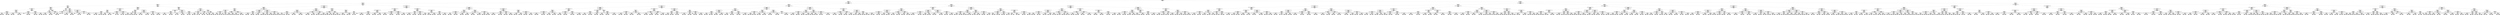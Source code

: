 digraph Tree {
node [shape=box] ;
0 [label="haversine_distance <= 2.1138\nmse = 0.6131\nsamples = 642585\nvalue = 6.4721"] ;
1 [label="haversine_distance <= 0.9822\nmse = 0.448\nsamples = 323381\nvalue = 5.9896"] ;
0 -> 1 [labeldistance=2.5, labelangle=45, headlabel="True"] ;
2 [label="manhattan_distance <= 0.0243\nmse = 0.5633\nsamples = 102416\nvalue = 5.5533"] ;
1 -> 2 ;
3 [label="manhattan_distance <= 0.0068\nmse = 2.5508\nsamples = 1630\nvalue = 3.5124"] ;
2 -> 3 ;
4 [label="passenger_count <= 1.5\nmse = 1.88\nsamples = 937\nvalue = 3.1372"] ;
3 -> 4 ;
5 [label="dropoff_longitude <= -73.7764\nmse = 1.699\nsamples = 760\nvalue = 3.0474"] ;
4 -> 5 ;
6 [label="avg_pickup_cluster_manhattan_speed <= 28.7494\nmse = 1.5914\nsamples = 739\nvalue = 3.0113"] ;
5 -> 6 ;
7 [label="pickup_longitude <= -73.9521\nmse = 1.5719\nsamples = 664\nvalue = 3.0772"] ;
6 -> 7 ;
8 [label="passthru_longitude <= -74.0318\nmse = 1.415\nsamples = 456\nvalue = 2.9193"] ;
7 -> 8 ;
9 [label="dropoff_longitude <= -74.0321\nmse = 1.011\nsamples = 64\nvalue = 3.4484"] ;
8 -> 9 ;
10 [label="mse = 0.9329\nsamples = 63\nvalue = 3.4032"] ;
9 -> 10 ;
11 [label="mse = -0.0\nsamples = 1\nvalue = 5.5984"] ;
9 -> 11 ;
12 [label="avg_pickup_weekday_hour_manhattan_speed <= 14.9145\nmse = 1.4275\nsamples = 392\nvalue = 2.8371"] ;
8 -> 12 ;
13 [label="mse = 0.7996\nsamples = 60\nvalue = 2.3498"] ;
12 -> 13 ;
14 [label="mse = 1.4879\nsamples = 332\nvalue = 2.9214"] ;
12 -> 14 ;
15 [label="haversine_distance <= 0.0018\nmse = 1.7378\nsamples = 208\nvalue = 3.4015"] ;
7 -> 15 ;
16 [label="avg_pickup_cluster_haversine_speed <= 15.9496\nmse = 1.4072\nsamples = 103\nvalue = 2.9824"] ;
15 -> 16 ;
17 [label="mse = 1.1366\nsamples = 14\nvalue = 3.9327"] ;
16 -> 17 ;
18 [label="mse = 1.2711\nsamples = 89\nvalue = 2.8183"] ;
16 -> 18 ;
19 [label="avg_dropoff_cluster_pickup_hour_haversine_speed <= 19.8443\nmse = 1.74\nsamples = 105\nvalue = 3.7649"] ;
15 -> 19 ;
20 [label="mse = 1.725\nsamples = 73\nvalue = 3.9541"] ;
19 -> 20 ;
21 [label="mse = 1.468\nsamples = 32\nvalue = 3.2954"] ;
19 -> 21 ;
22 [label="haversine_distance <= 0.0039\nmse = 1.3499\nsamples = 75\nvalue = 2.3912"] ;
6 -> 22 ;
23 [label="pickup_longitude <= -73.8355\nmse = 1.4359\nsamples = 63\nvalue = 2.2145"] ;
22 -> 23 ;
24 [label="mse = 0.0\nsamples = 1\nvalue = 4.804"] ;
23 -> 24 ;
25 [label="avg_pickup_cluster_pickup_hour_manhattan_speed <= 47.4229\nmse = 1.3771\nsamples = 62\nvalue = 2.186"] ;
23 -> 25 ;
26 [label="mse = 1.3265\nsamples = 59\nvalue = 2.135"] ;
25 -> 26 ;
27 [label="mse = 0.5475\nsamples = 3\nvalue = 3.6821"] ;
25 -> 27 ;
28 [label="manhattan_distance <= 0.0052\nmse = 0.3134\nsamples = 12\nvalue = 3.1305"] ;
22 -> 28 ;
29 [label="avg_pickup_cluster_pickup_hour_manhattan_speed <= 44.0244\nmse = 0.0043\nsamples = 3\nvalue = 3.6699"] ;
28 -> 29 ;
30 [label="mse = 0.0002\nsamples = 2\nvalue = 3.6243"] ;
29 -> 30 ;
31 [label="mse = 0.0\nsamples = 1\nvalue = 3.7612"] ;
29 -> 31 ;
32 [label="haversine_distance <= 0.0046\nmse = 0.2793\nsamples = 9\nvalue = 2.9282"] ;
28 -> 32 ;
33 [label="mse = 0.1711\nsamples = 5\nvalue = 2.5878"] ;
32 -> 33 ;
34 [label="mse = 0.0778\nsamples = 4\nvalue = 3.3659"] ;
32 -> 34 ;
35 [label="pickup_longitude <= -73.7763\nmse = 3.8449\nsamples = 21\nvalue = 4.3871"] ;
5 -> 35 ;
36 [label="mse = 0.0\nsamples = 1\nvalue = 11.361"] ;
35 -> 36 ;
37 [label="passthru_longitude <= -73.6538\nmse = 0.6428\nsamples = 20\nvalue = 3.9222"] ;
35 -> 37 ;
38 [label="avg_pickup_hour_haversine_speed <= 12.6718\nmse = 0.4591\nsamples = 12\nvalue = 4.2516"] ;
37 -> 38 ;
39 [label="avg_pickup_hour_manhattan_speed <= 15.8887\nmse = 0.5667\nsamples = 4\nvalue = 3.6175"] ;
38 -> 39 ;
40 [label="mse = 0.0\nsamples = 1\nvalue = 5.2883"] ;
39 -> 40 ;
41 [label="mse = 0.0101\nsamples = 3\nvalue = 3.2833"] ;
39 -> 41 ;
42 [label="avg_pickup_hour_haversine_speed <= 14.6971\nmse = 0.1037\nsamples = 8\nvalue = 4.5687"] ;
38 -> 42 ;
43 [label="mse = 0.0798\nsamples = 3\nvalue = 5.0028"] ;
42 -> 43 ;
44 [label="mse = 0.028\nsamples = 5\nvalue = 4.424"] ;
42 -> 44 ;
45 [label="avg_pickup_weekday_haversine_speed <= 14.3509\nmse = 0.5111\nsamples = 8\nvalue = 3.4279"] ;
37 -> 45 ;
46 [label="mse = 0.0\nsamples = 1\nvalue = 1.3863"] ;
45 -> 46 ;
47 [label="haversine_distance <= 0.0032\nmse = 0.1442\nsamples = 7\nvalue = 3.6135"] ;
45 -> 47 ;
48 [label="mse = 0.0396\nsamples = 6\nvalue = 3.5095"] ;
47 -> 48 ;
49 [label="mse = 0.0\nsamples = 1\nvalue = 4.654"] ;
47 -> 49 ;
50 [label="pickup_latitude <= 40.6365\nmse = 2.4782\nsamples = 177\nvalue = 3.5261"] ;
4 -> 50 ;
51 [label="pickup_hour <= 13.0\nmse = 11.2666\nsamples = 2\nvalue = 7.0844"] ;
50 -> 51 ;
52 [label="mse = 0.0\nsamples = 1\nvalue = 11.1954"] ;
51 -> 52 ;
53 [label="mse = 0.0\nsamples = 1\nvalue = 4.3438"] ;
51 -> 53 ;
54 [label="pickup_hour <= 22.5\nmse = 2.0855\nsamples = 175\nvalue = 3.4617"] ;
50 -> 54 ;
55 [label="avg_dropoff_cluster_haversine_speed <= 10.743\nmse = 1.7585\nsamples = 166\nvalue = 3.3652"] ;
54 -> 55 ;
56 [label="avg_dropoff_cluster_pickup_hour_haversine_speed <= 12.4419\nmse = 0.3797\nsamples = 2\nvalue = 1.4067"] ;
55 -> 56 ;
57 [label="mse = 0.0\nsamples = 1\nvalue = 2.6391"] ;
56 -> 57 ;
58 [label="mse = 0.0\nsamples = 1\nvalue = 1.0986"] ;
56 -> 58 ;
59 [label="avg_pickup_cluster_dropoff_cluster_manhattan_speed <= 7.7129\nmse = 1.7091\nsamples = 164\nvalue = 3.4034"] ;
55 -> 59 ;
60 [label="avg_pickup_cluster_pickup_hour_haversine_speed <= 13.5256\nmse = 2.0699\nsamples = 11\nvalue = 4.5945"] ;
59 -> 60 ;
61 [label="mse = 0.6587\nsamples = 7\nvalue = 3.8011"] ;
60 -> 61 ;
62 [label="mse = 1.1156\nsamples = 4\nvalue = 6.1812"] ;
60 -> 62 ;
63 [label="dropoff_latitude <= 40.6534\nmse = 1.5928\nsamples = 153\nvalue = 3.3293"] ;
59 -> 63 ;
64 [label="mse = 0.605\nsamples = 30\nvalue = 2.7888"] ;
63 -> 64 ;
65 [label="mse = 1.7478\nsamples = 123\nvalue = 3.4637"] ;
63 -> 65 ;
66 [label="avg_dropoff_cluster_pickup_hour_manhattan_speed <= 20.3511\nmse = 4.795\nsamples = 9\nvalue = 5.1402"] ;
54 -> 66 ;
67 [label="avg_pickup_weekday_hour_manhattan_speed <= 19.0041\nmse = 0.9944\nsamples = 3\nvalue = 7.0469"] ;
66 -> 67 ;
68 [label="mse = 0.0\nsamples = 1\nvalue = 4.6151"] ;
67 -> 68 ;
69 [label="avg_pickup_cluster_dropoff_cluster_manhattan_speed <= 9.2796\nmse = 0.0103\nsamples = 2\nvalue = 7.4522"] ;
67 -> 69 ;
70 [label="mse = 0.0\nsamples = 1\nvalue = 7.3085"] ;
69 -> 70 ;
71 [label="mse = -0.0\nsamples = 1\nvalue = 7.524"] ;
69 -> 71 ;
72 [label="avg_pickup_weekday_haversine_speed <= 13.4686\nmse = 2.1561\nsamples = 6\nvalue = 3.4719"] ;
66 -> 72 ;
73 [label="mse = 0.0\nsamples = 1\nvalue = 7.0817"] ;
72 -> 73 ;
74 [label="avg_pickup_cluster_dropoff_cluster_manhattan_speed <= 13.0305\nmse = 0.3366\nsamples = 5\nvalue = 2.9562"] ;
72 -> 74 ;
75 [label="mse = 0.1866\nsamples = 2\nvalue = 2.4026"] ;
74 -> 75 ;
76 [label="mse = 0.047\nsamples = 3\nvalue = 3.3713"] ;
74 -> 76 ;
77 [label="dropoff_latitude <= 40.7646\nmse = 3.0125\nsamples = 693\nvalue = 4.0255"] ;
3 -> 77 ;
78 [label="pickup_longitude <= -73.9996\nmse = 2.8242\nsamples = 529\nvalue = 3.8577"] ;
77 -> 78 ;
79 [label="avg_pickup_cluster_dropoff_cluster_manhattan_speed <= 9.4851\nmse = 3.7803\nsamples = 99\nvalue = 4.5135"] ;
78 -> 79 ;
80 [label="pickup_hour <= 19.0\nmse = 3.6685\nsamples = 54\nvalue = 5.0759"] ;
79 -> 80 ;
81 [label="pickup_latitude <= 40.742\nmse = 3.3239\nsamples = 41\nvalue = 5.4467"] ;
80 -> 81 ;
82 [label="avg_pickup_cluster_pickup_hour_manhattan_speed <= 15.0806\nmse = 3.1628\nsamples = 29\nvalue = 4.9552"] ;
81 -> 82 ;
83 [label="mse = 2.572\nsamples = 8\nvalue = 3.6459"] ;
82 -> 83 ;
84 [label="mse = 2.5596\nsamples = 21\nvalue = 5.4135"] ;
82 -> 84 ;
85 [label="manhattan_distance <= 0.0176\nmse = 1.9195\nsamples = 12\nvalue = 6.5527"] ;
81 -> 85 ;
86 [label="mse = 0.7326\nsamples = 9\nvalue = 7.1131"] ;
85 -> 86 ;
87 [label="mse = 0.7011\nsamples = 3\nvalue = 4.4231"] ;
85 -> 87 ;
88 [label="pickup_longitude <= -74.0019\nmse = 1.4105\nsamples = 13\nvalue = 3.2682"] ;
80 -> 88 ;
89 [label="manhattan_distance <= 0.0104\nmse = 0.5648\nsamples = 10\nvalue = 2.853"] ;
88 -> 89 ;
90 [label="mse = 0.0509\nsamples = 4\nvalue = 1.9914"] ;
89 -> 90 ;
91 [label="mse = 0.3166\nsamples = 6\nvalue = 3.2359"] ;
89 -> 91 ;
92 [label="avg_pickup_cluster_haversine_speed <= 14.749\nmse = 1.0911\nsamples = 3\nvalue = 5.0674"] ;
88 -> 92 ;
93 [label="mse = 0.0207\nsamples = 2\nvalue = 4.3335"] ;
92 -> 93 ;
94 [label="mse = 0.0\nsamples = 1\nvalue = 6.5352"] ;
92 -> 94 ;
95 [label="passthru_latitude <= 40.6835\nmse = 2.8471\nsamples = 45\nvalue = 3.7124"] ;
79 -> 95 ;
96 [label="avg_pickup_hour_manhattan_speed <= 15.9649\nmse = 2.0234\nsamples = 3\nvalue = 6.7515"] ;
95 -> 96 ;
97 [label="mse = 0.0\nsamples = 1\nvalue = 8.064"] ;
96 -> 97 ;
98 [label="avg_pickup_hour_manhattan_speed <= 18.3764\nmse = 0.6015\nsamples = 2\nvalue = 5.439"] ;
96 -> 98 ;
99 [label="mse = 0.0\nsamples = 1\nvalue = 6.2146"] ;
98 -> 99 ;
100 [label="mse = 0.0\nsamples = 1\nvalue = 4.6634"] ;
98 -> 100 ;
101 [label="avg_pickup_cluster_pickup_hour_manhattan_speed <= 14.3932\nmse = 2.266\nsamples = 42\nvalue = 3.5163"] ;
95 -> 101 ;
102 [label="avg_pickup_weekday_hour_haversine_speed <= 14.3042\nmse = 0.4354\nsamples = 2\nvalue = 7.5535"] ;
101 -> 102 ;
103 [label="mse = 0.0\nsamples = 1\nvalue = 8.2134"] ;
102 -> 103 ;
104 [label="mse = -0.0\nsamples = 1\nvalue = 6.8937"] ;
102 -> 104 ;
105 [label="passthru_latitude <= 40.7104\nmse = 1.7656\nsamples = 40\nvalue = 3.3817"] ;
101 -> 105 ;
106 [label="mse = 0.9077\nsamples = 8\nvalue = 2.6263"] ;
105 -> 106 ;
107 [label="mse = 1.7979\nsamples = 32\nvalue = 3.6335"] ;
105 -> 107 ;
108 [label="manhattan_distance <= 0.0151\nmse = 2.4726\nsamples = 430\nvalue = 3.7027"] ;
78 -> 108 ;
109 [label="pickup_latitude <= 40.6179\nmse = 2.1669\nsamples = 262\nvalue = 3.4642"] ;
108 -> 109 ;
110 [label="mse = 0.0\nsamples = 1\nvalue = 8.2664"] ;
109 -> 110 ;
111 [label="pickup_cluster <= 29.0\nmse = 2.0097\nsamples = 261\nvalue = 3.4284"] ;
109 -> 111 ;
112 [label="passthru_latitude <= 40.7635\nmse = 1.1223\nsamples = 80\nvalue = 2.9184"] ;
111 -> 112 ;
113 [label="mse = 1.0243\nsamples = 76\nvalue = 2.8679"] ;
112 -> 113 ;
114 [label="mse = 1.7433\nsamples = 4\nvalue = 4.3838"] ;
112 -> 114 ;
115 [label="pickup_weekday_hour <= 13.5\nmse = 2.2295\nsamples = 181\nvalue = 3.6454"] ;
111 -> 115 ;
116 [label="mse = 2.6781\nsamples = 13\nvalue = 4.8687"] ;
115 -> 116 ;
117 [label="mse = 2.045\nsamples = 168\nvalue = 3.5368"] ;
115 -> 117 ;
118 [label="avg_pickup_hour_manhattan_speed <= 16.218\nmse = 2.7171\nsamples = 168\nvalue = 4.0579"] ;
108 -> 118 ;
119 [label="avg_pickup_weekday_haversine_speed <= 13.7471\nmse = 2.0844\nsamples = 54\nvalue = 3.4969"] ;
118 -> 119 ;
120 [label="avg_pickup_cluster_pickup_hour_manhattan_speed <= 13.7204\nmse = 0.9458\nsamples = 17\nvalue = 2.724"] ;
119 -> 120 ;
121 [label="mse = 0.1744\nsamples = 4\nvalue = 3.9025"] ;
120 -> 121 ;
122 [label="mse = 0.679\nsamples = 13\nvalue = 2.4068"] ;
120 -> 122 ;
123 [label="avg_pickup_cluster_pickup_hour_manhattan_speed <= 16.5688\nmse = 2.1941\nsamples = 37\nvalue = 3.9607"] ;
119 -> 123 ;
124 [label="mse = 2.1851\nsamples = 25\nvalue = 4.3229"] ;
123 -> 124 ;
125 [label="mse = 1.1164\nsamples = 12\nvalue = 3.0776"] ;
123 -> 125 ;
126 [label="avg_dropoff_cluster_haversine_speed <= 11.5951\nmse = 2.7972\nsamples = 114\nvalue = 4.3261"] ;
118 -> 126 ;
127 [label="pickup_weekday_hour <= 23.0\nmse = 1.0317\nsamples = 19\nvalue = 3.1422"] ;
126 -> 127 ;
128 [label="mse = 0.0\nsamples = 1\nvalue = 6.2086"] ;
127 -> 128 ;
129 [label="mse = 0.7207\nsamples = 18\nvalue = 3.0327"] ;
127 -> 129 ;
130 [label="avg_pickup_cluster_pickup_hour_manhattan_speed <= 28.7721\nmse = 2.8161\nsamples = 95\nvalue = 4.5477"] ;
126 -> 130 ;
131 [label="mse = 2.6559\nsamples = 76\nvalue = 4.8267"] ;
130 -> 131 ;
132 [label="mse = 2.1225\nsamples = 19\nvalue = 3.5544"] ;
130 -> 132 ;
133 [label="dropoff_latitude <= 40.7892\nmse = 3.2358\nsamples = 164\nvalue = 4.5677"] ;
77 -> 133 ;
134 [label="pickup_cluster <= 21.0\nmse = 3.3813\nsamples = 119\nvalue = 4.8786"] ;
133 -> 134 ;
135 [label="avg_pickup_weekday_hour_haversine_speed <= 18.8105\nmse = 2.8185\nsamples = 22\nvalue = 6.0722"] ;
134 -> 135 ;
136 [label="pickup_latitude <= 40.7769\nmse = 2.2414\nsamples = 21\nvalue = 6.2251"] ;
135 -> 136 ;
137 [label="avg_pickup_hour_manhattan_speed <= 15.9649\nmse = 3.7929\nsamples = 7\nvalue = 5.0385"] ;
136 -> 137 ;
138 [label="mse = 1.3058\nsamples = 3\nvalue = 6.7405"] ;
137 -> 138 ;
139 [label="mse = 0.486\nsamples = 4\nvalue = 3.3364"] ;
137 -> 139 ;
140 [label="avg_pickup_cluster_pickup_hour_haversine_speed <= 17.9182\nmse = 0.1626\nsamples = 14\nvalue = 6.8843"] ;
136 -> 140 ;
141 [label="mse = 0.1024\nsamples = 12\nvalue = 6.7306"] ;
140 -> 141 ;
142 [label="mse = 0.0015\nsamples = 2\nvalue = 7.4222"] ;
140 -> 142 ;
143 [label="mse = 0.0\nsamples = 1\nvalue = 1.7918"] ;
135 -> 143 ;
144 [label="avg_pickup_weekday_hour_haversine_speed <= 11.4471\nmse = 3.165\nsamples = 97\nvalue = 4.6509"] ;
134 -> 144 ;
145 [label="avg_dropoff_cluster_pickup_hour_haversine_speed <= 10.3023\nmse = 2.0202\nsamples = 13\nvalue = 3.5233"] ;
144 -> 145 ;
146 [label="avg_pickup_cluster_haversine_speed <= 12.6687\nmse = 1.096\nsamples = 2\nvalue = 5.3751"] ;
145 -> 146 ;
147 [label="mse = 0.0\nsamples = 1\nvalue = 7.1884"] ;
146 -> 147 ;
148 [label="mse = -0.0\nsamples = 1\nvalue = 4.7707"] ;
146 -> 148 ;
149 [label="avg_pickup_cluster_manhattan_speed <= 20.0686\nmse = 1.4514\nsamples = 11\nvalue = 3.1866"] ;
145 -> 149 ;
150 [label="mse = 0.7156\nsamples = 8\nvalue = 2.4479"] ;
149 -> 150 ;
151 [label="mse = 0.1126\nsamples = 3\nvalue = 4.4794"] ;
149 -> 151 ;
152 [label="haversine_distance <= 0.0085\nmse = 3.0848\nsamples = 84\nvalue = 4.8835"] ;
144 -> 152 ;
153 [label="avg_dropoff_cluster_pickup_hour_manhattan_speed <= 18.4818\nmse = 3.3344\nsamples = 28\nvalue = 4.1126"] ;
152 -> 153 ;
154 [label="mse = 2.0136\nsamples = 14\nvalue = 5.1194"] ;
153 -> 154 ;
155 [label="mse = 2.6281\nsamples = 14\nvalue = 3.1059"] ;
153 -> 155 ;
156 [label="pickup_longitude <= -73.9787\nmse = 2.5142\nsamples = 56\nvalue = 5.269"] ;
152 -> 156 ;
157 [label="mse = 1.6167\nsamples = 10\nvalue = 4.2564"] ;
156 -> 157 ;
158 [label="mse = 2.3398\nsamples = 46\nvalue = 5.6283"] ;
156 -> 158 ;
159 [label="passthru_longitude <= -73.9695\nmse = 2.1535\nsamples = 45\nvalue = 3.8463"] ;
133 -> 159 ;
160 [label="avg_pickup_cluster_pickup_hour_haversine_speed <= 17.6701\nmse = 2.3261\nsamples = 8\nvalue = 5.282"] ;
159 -> 160 ;
161 [label="avg_pickup_cluster_dropoff_cluster_haversine_speed <= 12.7773\nmse = 0.3299\nsamples = 4\nvalue = 7.0662"] ;
160 -> 161 ;
162 [label="haversine_distance <= 0.011\nmse = 0.0162\nsamples = 3\nvalue = 7.3477"] ;
161 -> 162 ;
163 [label="mse = 0.0\nsamples = 1\nvalue = 7.5627"] ;
162 -> 163 ;
164 [label="mse = 0.001\nsamples = 2\nvalue = 7.2761"] ;
162 -> 164 ;
165 [label="mse = -0.0\nsamples = 1\nvalue = 5.9402"] ;
161 -> 165 ;
166 [label="avg_pickup_hour_haversine_speed <= 18.0462\nmse = 0.684\nsamples = 4\nvalue = 4.2908"] ;
160 -> 166 ;
167 [label="pickup_longitude <= -73.9713\nmse = 0.0882\nsamples = 3\nvalue = 3.5781"] ;
166 -> 167 ;
168 [label="mse = 0.0042\nsamples = 2\nvalue = 3.7236"] ;
167 -> 168 ;
169 [label="mse = 0.0\nsamples = 1\nvalue = 2.9957"] ;
167 -> 169 ;
170 [label="mse = 0.0\nsamples = 1\nvalue = 5.1818"] ;
166 -> 170 ;
171 [label="dropoff_latitude <= 40.7912\nmse = 1.5662\nsamples = 37\nvalue = 3.5322"] ;
159 -> 171 ;
172 [label="mse = 0.0\nsamples = 2\nvalue = 1.6094"] ;
171 -> 172 ;
173 [label="passenger_count <= 1.5\nmse = 1.359\nsamples = 35\nvalue = 3.6951"] ;
171 -> 173 ;
174 [label="dropoff_longitude <= -73.945\nmse = 1.1331\nsamples = 29\nvalue = 3.5005"] ;
173 -> 174 ;
175 [label="mse = 0.5043\nsamples = 11\nvalue = 2.7668"] ;
174 -> 175 ;
176 [label="mse = 1.0042\nsamples = 18\nvalue = 3.9265"] ;
174 -> 176 ;
177 [label="passthru_latitude <= 40.7967\nmse = 1.3701\nsamples = 6\nvalue = 4.6491"] ;
173 -> 177 ;
178 [label="mse = 0.6376\nsamples = 2\nvalue = 6.3044"] ;
177 -> 178 ;
179 [label="mse = 0.0065\nsamples = 4\nvalue = 3.9397"] ;
177 -> 179 ;
180 [label="haversine_distance <= 0.6463\nmse = 0.4621\nsamples = 100786\nvalue = 5.5865"] ;
2 -> 180 ;
181 [label="avg_dropoff_cluster_pickup_hour_manhattan_speed <= 15.0243\nmse = 0.6649\nsamples = 35014\nvalue = 5.3512"] ;
180 -> 181 ;
182 [label="haversine_distance <= 0.2947\nmse = 0.6263\nsamples = 10591\nvalue = 5.58"] ;
181 -> 182 ;
183 [label="haversine_distance <= 0.0202\nmse = 1.6601\nsamples = 1512\nvalue = 5.263"] ;
182 -> 183 ;
184 [label="avg_dropoff_cluster_manhattan_speed <= 15.7269\nmse = 2.2476\nsamples = 10\nvalue = 2.751"] ;
183 -> 184 ;
185 [label="avg_dropoff_cluster_pickup_hour_haversine_speed <= 9.6149\nmse = 1.4511\nsamples = 7\nvalue = 2.2105"] ;
184 -> 185 ;
186 [label="dropoff_latitude <= 40.7619\nmse = 0.6681\nsamples = 2\nvalue = 4.4809"] ;
185 -> 186 ;
187 [label="mse = 0.0\nsamples = 1\nvalue = 3.6636"] ;
186 -> 187 ;
188 [label="mse = 0.0\nsamples = 1\nvalue = 5.2983"] ;
186 -> 188 ;
189 [label="pickup_weekday <= 2.5\nmse = 0.3705\nsamples = 5\nvalue = 1.7564"] ;
185 -> 189 ;
190 [label="mse = 0.1695\nsamples = 3\nvalue = 2.6201"] ;
189 -> 190 ;
191 [label="mse = -0.0\nsamples = 2\nvalue = 1.3863"] ;
189 -> 191 ;
192 [label="haversine_distance <= 0.0191\nmse = 1.1318\nsamples = 3\nvalue = 4.3725"] ;
184 -> 192 ;
193 [label="mse = 0.0\nsamples = 1\nvalue = 6.2126"] ;
192 -> 193 ;
194 [label="haversine_distance <= 0.0199\nmse = 0.0041\nsamples = 2\nvalue = 3.7591"] ;
192 -> 194 ;
195 [label="mse = 0.0\nsamples = 1\nvalue = 3.8501"] ;
194 -> 195 ;
196 [label="mse = 0.0\nsamples = 1\nvalue = 3.7136"] ;
194 -> 196 ;
197 [label="haversine_distance <= 0.1213\nmse = 1.6125\nsamples = 1502\nvalue = 5.2802"] ;
183 -> 197 ;
198 [label="avg_dropoff_cluster_manhattan_speed <= 16.5895\nmse = 2.7022\nsamples = 494\nvalue = 5.09"] ;
197 -> 198 ;
199 [label="dropoff_latitude <= 40.7647\nmse = 2.5573\nsamples = 424\nvalue = 4.9651"] ;
198 -> 199 ;
200 [label="mse = 2.5161\nsamples = 379\nvalue = 4.8895"] ;
199 -> 200 ;
201 [label="mse = 2.4576\nsamples = 45\nvalue = 5.5936"] ;
199 -> 201 ;
202 [label="pickup_weekday_hour <= 129.0\nmse = 2.9213\nsamples = 70\nvalue = 5.8285"] ;
198 -> 202 ;
203 [label="mse = 2.3563\nsamples = 55\nvalue = 6.1488"] ;
202 -> 203 ;
204 [label="mse = 3.1764\nsamples = 15\nvalue = 4.591"] ;
202 -> 204 ;
205 [label="avg_dropoff_cluster_pickup_hour_haversine_speed <= 10.5396\nmse = 1.0827\nsamples = 1008\nvalue = 5.3684"] ;
197 -> 205 ;
206 [label="passenger_count <= 1.5\nmse = 1.0564\nsamples = 509\nvalue = 5.5102"] ;
205 -> 206 ;
207 [label="mse = 1.0166\nsamples = 373\nvalue = 5.4064"] ;
206 -> 207 ;
208 [label="mse = 1.0475\nsamples = 136\nvalue = 5.8186"] ;
206 -> 208 ;
209 [label="avg_pickup_cluster_pickup_hour_manhattan_speed <= 18.4027\nmse = 1.0698\nsamples = 499\nvalue = 5.2308"] ;
205 -> 209 ;
210 [label="mse = 0.9334\nsamples = 493\nvalue = 5.2112"] ;
209 -> 210 ;
211 [label="mse = 10.164\nsamples = 6\nvalue = 6.9681"] ;
209 -> 211 ;
212 [label="avg_dropoff_cluster_pickup_hour_haversine_speed <= 10.0915\nmse = 0.4365\nsamples = 9079\nvalue = 5.6323"] ;
182 -> 212 ;
213 [label="avg_pickup_cluster_dropoff_cluster_manhattan_speed <= 11.3596\nmse = 0.4409\nsamples = 3087\nvalue = 5.7898"] ;
212 -> 213 ;
214 [label="dropoff_longitude <= -73.9814\nmse = 0.4394\nsamples = 2094\nvalue = 5.8739"] ;
213 -> 214 ;
215 [label="avg_pickup_weekday_hour_haversine_speed <= 13.4381\nmse = 0.4526\nsamples = 1102\nvalue = 5.9959"] ;
214 -> 215 ;
216 [label="mse = 0.4426\nsamples = 926\nvalue = 6.0547"] ;
215 -> 216 ;
217 [label="mse = 0.3926\nsamples = 176\nvalue = 5.6884"] ;
215 -> 217 ;
218 [label="haversine_distance <= 0.4624\nmse = 0.3923\nsamples = 992\nvalue = 5.7432"] ;
214 -> 218 ;
219 [label="mse = 0.4211\nsamples = 328\nvalue = 5.5695"] ;
218 -> 219 ;
220 [label="mse = 0.3567\nsamples = 664\nvalue = 5.8272"] ;
218 -> 220 ;
221 [label="avg_pickup_weekday_hour_haversine_speed <= 10.9359\nmse = 0.3957\nsamples = 993\nvalue = 5.6079"] ;
213 -> 221 ;
222 [label="avg_pickup_cluster_pickup_hour_manhattan_speed <= 14.419\nmse = 0.3857\nsamples = 255\nvalue = 5.7711"] ;
221 -> 222 ;
223 [label="mse = 0.3036\nsamples = 125\nvalue = 5.9229"] ;
222 -> 223 ;
224 [label="mse = 0.4214\nsamples = 130\nvalue = 5.6223"] ;
222 -> 224 ;
225 [label="haversine_distance <= 0.5698\nmse = 0.3868\nsamples = 738\nvalue = 5.5517"] ;
221 -> 225 ;
226 [label="mse = 0.4091\nsamples = 434\nvalue = 5.4652"] ;
225 -> 226 ;
227 [label="mse = 0.3321\nsamples = 304\nvalue = 5.6699"] ;
225 -> 227 ;
228 [label="avg_pickup_weekday_hour_haversine_speed <= 13.4158\nmse = 0.4148\nsamples = 5992\nvalue = 5.5507"] ;
212 -> 228 ;
229 [label="avg_pickup_cluster_dropoff_cluster_haversine_speed <= 11.5933\nmse = 0.4228\nsamples = 4775\nvalue = 5.5963"] ;
228 -> 229 ;
230 [label="haversine_distance <= 0.5284\nmse = 0.415\nsamples = 4199\nvalue = 5.6294"] ;
229 -> 230 ;
231 [label="mse = 0.4714\nsamples = 2131\nvalue = 5.5408"] ;
230 -> 231 ;
232 [label="mse = 0.3421\nsamples = 2068\nvalue = 5.7188"] ;
230 -> 232 ;
233 [label="haversine_distance <= 0.5618\nmse = 0.4151\nsamples = 576\nvalue = 5.3605"] ;
229 -> 233 ;
234 [label="mse = 0.4291\nsamples = 315\nvalue = 5.2481"] ;
233 -> 234 ;
235 [label="mse = 0.3636\nsamples = 261\nvalue = 5.4979"] ;
233 -> 235 ;
236 [label="avg_pickup_cluster_dropoff_cluster_manhattan_speed <= 12.596\nmse = 0.3435\nsamples = 1217\nvalue = 5.3725"] ;
228 -> 236 ;
237 [label="pickup_longitude <= -73.9829\nmse = 0.3269\nsamples = 700\nvalue = 5.4553"] ;
236 -> 237 ;
238 [label="mse = 0.3373\nsamples = 376\nvalue = 5.5594"] ;
237 -> 238 ;
239 [label="mse = 0.287\nsamples = 324\nvalue = 5.3326"] ;
237 -> 239 ;
240 [label="haversine_distance <= 0.6029\nmse = 0.3446\nsamples = 517\nvalue = 5.2651"] ;
236 -> 240 ;
241 [label="mse = 0.3682\nsamples = 405\nvalue = 5.2169"] ;
240 -> 241 ;
242 [label="mse = 0.2027\nsamples = 112\nvalue = 5.4586"] ;
240 -> 242 ;
243 [label="avg_dropoff_cluster_pickup_hour_haversine_speed <= 18.0178\nmse = 0.6494\nsamples = 24423\nvalue = 5.2531"] ;
181 -> 243 ;
244 [label="haversine_distance <= 0.4918\nmse = 0.5829\nsamples = 21588\nvalue = 5.2942"] ;
243 -> 244 ;
245 [label="haversine_distance <= 0.0543\nmse = 0.8596\nsamples = 10242\nvalue = 5.1996"] ;
244 -> 245 ;
246 [label="dropoff_latitude <= 40.7715\nmse = 3.4047\nsamples = 526\nvalue = 4.9174"] ;
245 -> 246 ;
247 [label="passthru_latitude <= 40.647\nmse = 3.2701\nsamples = 410\nvalue = 4.7241"] ;
246 -> 247 ;
248 [label="mse = 0.0\nsamples = 1\nvalue = 8.3207"] ;
247 -> 248 ;
249 [label="mse = 3.2122\nsamples = 409\nvalue = 4.7028"] ;
247 -> 249 ;
250 [label="avg_pickup_cluster_pickup_hour_manhattan_speed <= 20.776\nmse = 3.234\nsamples = 116\nvalue = 5.6526"] ;
246 -> 250 ;
251 [label="mse = 3.0784\nsamples = 104\nvalue = 5.7962"] ;
250 -> 251 ;
252 [label="mse = 2.4881\nsamples = 12\nvalue = 4.1992"] ;
250 -> 252 ;
253 [label="avg_pickup_cluster_dropoff_cluster_manhattan_speed <= 13.125\nmse = 0.7142\nsamples = 9716\nvalue = 5.2153"] ;
245 -> 253 ;
254 [label="avg_pickup_weekday_hour_manhattan_speed <= 20.4217\nmse = 0.7369\nsamples = 5986\nvalue = 5.272"] ;
253 -> 254 ;
255 [label="mse = 0.7371\nsamples = 4067\nvalue = 5.321"] ;
254 -> 255 ;
256 [label="mse = 0.7204\nsamples = 1919\nvalue = 5.1679"] ;
254 -> 256 ;
257 [label="avg_pickup_cluster_dropoff_cluster_manhattan_speed <= 19.0349\nmse = 0.6636\nsamples = 3730\nvalue = 5.1229"] ;
253 -> 257 ;
258 [label="mse = 0.6758\nsamples = 3277\nvalue = 5.1492"] ;
257 -> 258 ;
259 [label="mse = 0.5334\nsamples = 453\nvalue = 4.9321"] ;
257 -> 259 ;
260 [label="avg_pickup_cluster_dropoff_cluster_manhattan_speed <= 14.3919\nmse = 0.3159\nsamples = 11346\nvalue = 5.3801"] ;
244 -> 260 ;
261 [label="avg_dropoff_cluster_pickup_hour_haversine_speed <= 13.3721\nmse = 0.3043\nsamples = 7041\nvalue = 5.4704"] ;
260 -> 261 ;
262 [label="avg_pickup_cluster_dropoff_cluster_manhattan_speed <= 11.8445\nmse = 0.3199\nsamples = 3704\nvalue = 5.5435"] ;
261 -> 262 ;
263 [label="mse = 0.3678\nsamples = 1485\nvalue = 5.6432"] ;
262 -> 263 ;
264 [label="mse = 0.2768\nsamples = 2219\nvalue = 5.4769"] ;
262 -> 264 ;
265 [label="passthru_longitude <= -74.0061\nmse = 0.2744\nsamples = 3337\nvalue = 5.3889"] ;
261 -> 265 ;
266 [label="mse = 0.3221\nsamples = 321\nvalue = 5.7114"] ;
265 -> 266 ;
267 [label="mse = 0.2568\nsamples = 3016\nvalue = 5.3541"] ;
265 -> 267 ;
268 [label="avg_pickup_cluster_dropoff_cluster_haversine_speed <= 13.7432\nmse = 0.3\nsamples = 4305\nvalue = 5.2333"] ;
260 -> 268 ;
269 [label="avg_pickup_weekday_hour_manhattan_speed <= 18.907\nmse = 0.2922\nsamples = 2659\nvalue = 5.3026"] ;
268 -> 269 ;
270 [label="mse = 0.2681\nsamples = 1694\nvalue = 5.3598"] ;
269 -> 270 ;
271 [label="mse = 0.3188\nsamples = 965\nvalue = 5.2027"] ;
269 -> 271 ;
272 [label="manhattan_distance <= 0.6945\nmse = 0.2924\nsamples = 1646\nvalue = 5.1221"] ;
268 -> 272 ;
273 [label="mse = 0.2329\nsamples = 408\nvalue = 5.2452"] ;
272 -> 273 ;
274 [label="mse = 0.3056\nsamples = 1238\nvalue = 5.0804"] ;
272 -> 274 ;
275 [label="manhattan_distance <= 0.2093\nmse = 1.0465\nsamples = 2835\nvalue = 4.9377"] ;
243 -> 275 ;
276 [label="passthru_longitude <= -73.7898\nmse = 3.3192\nsamples = 412\nvalue = 4.2792"] ;
275 -> 276 ;
277 [label="avg_pickup_cluster_dropoff_cluster_haversine_speed <= 16.6146\nmse = 3.076\nsamples = 320\nvalue = 4.558"] ;
276 -> 277 ;
278 [label="passthru_longitude <= -73.79\nmse = 2.9724\nsamples = 310\nvalue = 4.6236"] ;
277 -> 278 ;
279 [label="mse = 2.7875\nsamples = 305\nvalue = 4.5625"] ;
278 -> 279 ;
280 [label="mse = 4.9962\nsamples = 5\nvalue = 6.5253"] ;
278 -> 280 ;
281 [label="pickup_hour <= 21.5\nmse = 1.4016\nsamples = 10\nvalue = 2.3011"] ;
277 -> 281 ;
282 [label="mse = 0.6231\nsamples = 9\nvalue = 2.0495"] ;
281 -> 282 ;
283 [label="mse = 0.0\nsamples = 1\nvalue = 5.5722"] ;
281 -> 283 ;
284 [label="passthru_latitude <= 40.6447\nmse = 3.0459\nsamples = 92\nvalue = 3.3813"] ;
276 -> 284 ;
285 [label="pickup_longitude <= -73.7822\nmse = 5.3872\nsamples = 32\nvalue = 4.3232"] ;
284 -> 285 ;
286 [label="mse = 1.6513\nsamples = 26\nvalue = 3.2803"] ;
285 -> 286 ;
287 [label="mse = 3.5436\nsamples = 6\nvalue = 7.4518"] ;
285 -> 287 ;
288 [label="pickup_longitude <= -73.6443\nmse = 1.1695\nsamples = 60\nvalue = 2.9011"] ;
284 -> 288 ;
289 [label="mse = 0.9132\nsamples = 56\nvalue = 2.76"] ;
288 -> 289 ;
290 [label="mse = 1.1961\nsamples = 4\nvalue = 4.5596"] ;
288 -> 290 ;
291 [label="dropoff_latitude <= 40.8997\nmse = 0.5728\nsamples = 2423\nvalue = 5.0498"] ;
275 -> 291 ;
292 [label="haversine_distance <= 0.3649\nmse = 0.541\nsamples = 2419\nvalue = 5.0435"] ;
291 -> 292 ;
293 [label="avg_pickup_cluster_dropoff_cluster_haversine_speed <= 15.5936\nmse = 1.1553\nsamples = 526\nvalue = 4.8553"] ;
292 -> 293 ;
294 [label="mse = 1.0853\nsamples = 449\nvalue = 4.9337"] ;
293 -> 294 ;
295 [label="mse = 1.312\nsamples = 77\nvalue = 4.3549"] ;
293 -> 295 ;
296 [label="avg_dropoff_cluster_manhattan_speed <= 38.9797\nmse = 0.3558\nsamples = 1893\nvalue = 5.0963"] ;
292 -> 296 ;
297 [label="mse = 0.3243\nsamples = 1866\nvalue = 5.0786"] ;
296 -> 297 ;
298 [label="mse = 1.0842\nsamples = 27\nvalue = 6.1968"] ;
296 -> 298 ;
299 [label="pickup_hour <= 15.0\nmse = 6.727\nsamples = 4\nvalue = 7.2485"] ;
291 -> 299 ;
300 [label="pickup_weekday_hour <= 34.0\nmse = 0.5105\nsamples = 3\nvalue = 5.7047"] ;
299 -> 300 ;
301 [label="mse = 0.0\nsamples = 1\nvalue = 4.9972"] ;
300 -> 301 ;
302 [label="mse = 0.02\nsamples = 2\nvalue = 6.4122"] ;
300 -> 302 ;
303 [label="mse = 0.0\nsamples = 1\nvalue = 11.3654"] ;
299 -> 303 ;
304 [label="avg_pickup_cluster_dropoff_cluster_haversine_speed <= 11.0584\nmse = 0.3093\nsamples = 65772\nvalue = 5.7116"] ;
180 -> 304 ;
305 [label="avg_pickup_weekday_hour_manhattan_speed <= 18.9076\nmse = 0.2845\nsamples = 37741\nvalue = 5.8594"] ;
304 -> 305 ;
306 [label="avg_pickup_cluster_dropoff_cluster_haversine_speed <= 9.262\nmse = 0.2764\nsamples = 24748\nvalue = 5.9688"] ;
305 -> 306 ;
307 [label="avg_dropoff_cluster_pickup_hour_manhattan_speed <= 13.1939\nmse = 0.2816\nsamples = 10257\nvalue = 6.1044"] ;
306 -> 307 ;
308 [label="haversine_distance <= 0.8182\nmse = 0.2975\nsamples = 4202\nvalue = 6.2422"] ;
307 -> 308 ;
309 [label="avg_pickup_cluster_dropoff_cluster_haversine_speed <= 7.957\nmse = 0.3168\nsamples = 1954\nvalue = 6.1399"] ;
308 -> 309 ;
310 [label="mse = 0.3396\nsamples = 1096\nvalue = 6.2259"] ;
309 -> 310 ;
311 [label="mse = 0.2667\nsamples = 858\nvalue = 6.0307"] ;
309 -> 311 ;
312 [label="avg_pickup_weekday_hour_manhattan_speed <= 16.6212\nmse = 0.2633\nsamples = 2248\nvalue = 6.3319"] ;
308 -> 312 ;
313 [label="mse = 0.2592\nsamples = 1768\nvalue = 6.3798"] ;
312 -> 313 ;
314 [label="mse = 0.2383\nsamples = 480\nvalue = 6.1541"] ;
312 -> 314 ;
315 [label="haversine_distance <= 0.7825\nmse = 0.2485\nsamples = 6055\nvalue = 6.0093"] ;
307 -> 315 ;
316 [label="avg_pickup_weekday_hour_manhattan_speed <= 14.8351\nmse = 0.2331\nsamples = 2426\nvalue = 5.8891"] ;
315 -> 316 ;
317 [label="mse = 0.2115\nsamples = 738\nvalue = 5.9894"] ;
316 -> 317 ;
318 [label="mse = 0.2363\nsamples = 1688\nvalue = 5.8439"] ;
316 -> 318 ;
319 [label="passthru_longitude <= -73.967\nmse = 0.2427\nsamples = 3629\nvalue = 6.09"] ;
315 -> 319 ;
320 [label="mse = 0.251\nsamples = 3213\nvalue = 6.111"] ;
319 -> 320 ;
321 [label="mse = 0.148\nsamples = 416\nvalue = 5.9273"] ;
319 -> 321 ;
322 [label="haversine_distance <= 0.8017\nmse = 0.2505\nsamples = 14491\nvalue = 5.8729"] ;
306 -> 322 ;
323 [label="avg_dropoff_cluster_pickup_hour_haversine_speed <= 11.5659\nmse = 0.2752\nsamples = 5939\nvalue = 5.7622"] ;
322 -> 323 ;
324 [label="avg_pickup_weekday_hour_manhattan_speed <= 16.0583\nmse = 0.2637\nsamples = 2708\nvalue = 5.8515"] ;
323 -> 324 ;
325 [label="mse = 0.2493\nsamples = 1830\nvalue = 5.8996"] ;
324 -> 325 ;
326 [label="mse = 0.2788\nsamples = 878\nvalue = 5.7505"] ;
324 -> 326 ;
327 [label="avg_pickup_weekday_hour_manhattan_speed <= 14.8351\nmse = 0.2725\nsamples = 3231\nvalue = 5.6872"] ;
323 -> 327 ;
328 [label="mse = 0.344\nsamples = 903\nvalue = 5.8003"] ;
327 -> 328 ;
329 [label="mse = 0.2387\nsamples = 2328\nvalue = 5.6443"] ;
327 -> 329 ;
330 [label="avg_pickup_weekday_hour_manhattan_speed <= 14.9145\nmse = 0.2186\nsamples = 8552\nvalue = 5.9507"] ;
322 -> 330 ;
331 [label="avg_pickup_cluster_dropoff_cluster_manhattan_speed <= 10.6003\nmse = 0.2125\nsamples = 3258\nvalue = 6.046"] ;
330 -> 331 ;
332 [label="mse = 8.0572\nsamples = 3\nvalue = 8.527"] ;
331 -> 332 ;
333 [label="mse = 0.2016\nsamples = 3255\nvalue = 6.044"] ;
331 -> 333 ;
334 [label="passthru_latitude <= 40.7647\nmse = 0.2134\nsamples = 5294\nvalue = 5.8926"] ;
330 -> 334 ;
335 [label="mse = 0.225\nsamples = 4058\nvalue = 5.9219"] ;
334 -> 335 ;
336 [label="mse = 0.1617\nsamples = 1236\nvalue = 5.794"] ;
334 -> 336 ;
337 [label="avg_pickup_weekday_hour_manhattan_speed <= 23.0451\nmse = 0.2335\nsamples = 12993\nvalue = 5.6506"] ;
305 -> 337 ;
338 [label="haversine_distance <= 0.8247\nmse = 0.2304\nsamples = 9013\nvalue = 5.7216"] ;
337 -> 338 ;
339 [label="pickup_latitude <= 40.766\nmse = 0.2544\nsamples = 4383\nvalue = 5.6238"] ;
338 -> 339 ;
340 [label="avg_pickup_cluster_dropoff_cluster_manhattan_speed <= 12.8227\nmse = 0.2644\nsamples = 3816\nvalue = 5.6518"] ;
339 -> 340 ;
341 [label="mse = 0.2597\nsamples = 2743\nvalue = 5.689"] ;
340 -> 341 ;
342 [label="mse = 0.2642\nsamples = 1073\nvalue = 5.5584"] ;
340 -> 342 ;
343 [label="haversine_distance <= 0.7596\nmse = 0.1482\nsamples = 567\nvalue = 5.4383"] ;
339 -> 343 ;
344 [label="mse = 0.1464\nsamples = 361\nvalue = 5.3818"] ;
343 -> 344 ;
345 [label="mse = 0.1357\nsamples = 206\nvalue = 5.5385"] ;
343 -> 345 ;
346 [label="avg_pickup_cluster_dropoff_cluster_haversine_speed <= 9.2416\nmse = 0.1897\nsamples = 4630\nvalue = 5.8149"] ;
338 -> 346 ;
347 [label="avg_dropoff_cluster_pickup_hour_haversine_speed <= 13.2698\nmse = 0.2141\nsamples = 1850\nvalue = 5.9279"] ;
346 -> 347 ;
348 [label="mse = 0.2281\nsamples = 995\nvalue = 6.0002"] ;
347 -> 348 ;
349 [label="mse = 0.1842\nsamples = 855\nvalue = 5.8426"] ;
347 -> 349 ;
350 [label="dropoff_latitude <= 40.7337\nmse = 0.1598\nsamples = 2780\nvalue = 5.7408"] ;
346 -> 350 ;
351 [label="mse = 0.1497\nsamples = 771\nvalue = 5.839"] ;
350 -> 351 ;
352 [label="mse = 0.1585\nsamples = 2009\nvalue = 5.7017"] ;
350 -> 352 ;
353 [label="avg_dropoff_cluster_pickup_hour_haversine_speed <= 15.6794\nmse = 0.204\nsamples = 3980\nvalue = 5.492"] ;
337 -> 353 ;
354 [label="haversine_distance <= 0.8721\nmse = 0.2077\nsamples = 1955\nvalue = 5.5771"] ;
353 -> 354 ;
355 [label="passthru_latitude <= 40.7228\nmse = 0.2058\nsamples = 1233\nvalue = 5.517"] ;
354 -> 355 ;
356 [label="mse = 0.2996\nsamples = 168\nvalue = 5.691"] ;
355 -> 356 ;
357 [label="mse = 0.1852\nsamples = 1065\nvalue = 5.4892"] ;
355 -> 357 ;
358 [label="avg_pickup_cluster_dropoff_cluster_haversine_speed <= 8.7956\nmse = 0.195\nsamples = 722\nvalue = 5.6765"] ;
354 -> 358 ;
359 [label="mse = 0.1175\nsamples = 194\nvalue = 5.799"] ;
358 -> 359 ;
360 [label="mse = 0.2151\nsamples = 528\nvalue = 5.6335"] ;
358 -> 360 ;
361 [label="haversine_distance <= 0.7549\nmse = 0.187\nsamples = 2025\nvalue = 5.4106"] ;
353 -> 361 ;
362 [label="passthru_latitude <= 40.7239\nmse = 0.2659\nsamples = 576\nvalue = 5.2921"] ;
361 -> 362 ;
363 [label="mse = 0.1929\nsamples = 60\nvalue = 5.5481"] ;
362 -> 363 ;
364 [label="mse = 0.2659\nsamples = 516\nvalue = 5.2648"] ;
362 -> 364 ;
365 [label="avg_pickup_cluster_pickup_hour_haversine_speed <= 19.3307\nmse = 0.1467\nsamples = 1449\nvalue = 5.459"] ;
361 -> 365 ;
366 [label="mse = 0.1591\nsamples = 511\nvalue = 5.5502"] ;
365 -> 366 ;
367 [label="mse = 0.1321\nsamples = 938\nvalue = 5.4069"] ;
365 -> 367 ;
368 [label="avg_pickup_weekday_hour_manhattan_speed <= 17.2583\nmse = 0.2732\nsamples = 28031\nvalue = 5.5115"] ;
304 -> 368 ;
369 [label="avg_pickup_cluster_dropoff_cluster_haversine_speed <= 13.637\nmse = 0.2749\nsamples = 14278\nvalue = 5.6226"] ;
368 -> 369 ;
370 [label="haversine_distance <= 0.8393\nmse = 0.2547\nsamples = 8345\nvalue = 5.7204"] ;
369 -> 370 ;
371 [label="avg_dropoff_cluster_pickup_hour_haversine_speed <= 11.4914\nmse = 0.2481\nsamples = 4434\nvalue = 5.6305"] ;
370 -> 371 ;
372 [label="haversine_distance <= 0.7821\nmse = 0.237\nsamples = 1271\nvalue = 5.749"] ;
371 -> 372 ;
373 [label="mse = 0.247\nsamples = 818\nvalue = 5.6893"] ;
372 -> 373 ;
374 [label="mse = 0.1978\nsamples = 453\nvalue = 5.8637"] ;
372 -> 374 ;
375 [label="avg_pickup_cluster_dropoff_cluster_haversine_speed <= 12.1937\nmse = 0.2445\nsamples = 3163\nvalue = 5.5815"] ;
371 -> 375 ;
376 [label="mse = 0.2662\nsamples = 1568\nvalue = 5.6374"] ;
375 -> 376 ;
377 [label="mse = 0.2172\nsamples = 1595\nvalue = 5.527"] ;
375 -> 377 ;
378 [label="avg_dropoff_cluster_pickup_hour_haversine_speed <= 11.5162\nmse = 0.2423\nsamples = 3911\nvalue = 5.8235"] ;
370 -> 378 ;
379 [label="avg_pickup_weekday_hour_haversine_speed <= 12.0088\nmse = 0.2531\nsamples = 1347\nvalue = 5.9345"] ;
378 -> 379 ;
380 [label="mse = 0.2713\nsamples = 945\nvalue = 5.988"] ;
379 -> 380 ;
381 [label="mse = 0.1885\nsamples = 402\nvalue = 5.8098"] ;
379 -> 381 ;
382 [label="haversine_distance <= 0.9544\nmse = 0.2272\nsamples = 2564\nvalue = 5.7666"] ;
378 -> 382 ;
383 [label="mse = 0.1987\nsamples = 2053\nvalue = 5.7353"] ;
382 -> 383 ;
384 [label="mse = 0.3196\nsamples = 511\nvalue = 5.8883"] ;
382 -> 384 ;
385 [label="haversine_distance <= 0.8362\nmse = 0.2709\nsamples = 5933\nvalue = 5.485"] ;
369 -> 385 ;
386 [label="avg_pickup_cluster_dropoff_cluster_manhattan_speed <= 22.7609\nmse = 0.26\nsamples = 2850\nvalue = 5.3841"] ;
385 -> 386 ;
387 [label="avg_dropoff_cluster_pickup_hour_haversine_speed <= 12.5836\nmse = 0.2585\nsamples = 2300\nvalue = 5.4213"] ;
386 -> 387 ;
388 [label="mse = 0.316\nsamples = 967\nvalue = 5.5008"] ;
387 -> 388 ;
389 [label="mse = 0.2099\nsamples = 1333\nvalue = 5.3648"] ;
387 -> 389 ;
390 [label="avg_pickup_weekday_hour_manhattan_speed <= 15.3919\nmse = 0.2385\nsamples = 550\nvalue = 5.2354"] ;
386 -> 390 ;
391 [label="mse = 0.2534\nsamples = 340\nvalue = 5.2972"] ;
390 -> 391 ;
392 [label="mse = 0.192\nsamples = 210\nvalue = 5.1234"] ;
390 -> 392 ;
393 [label="avg_dropoff_cluster_pickup_hour_haversine_speed <= 11.3703\nmse = 0.2628\nsamples = 3083\nvalue = 5.5786"] ;
385 -> 393 ;
394 [label="dropoff_latitude <= 40.7443\nmse = 0.3823\nsamples = 513\nvalue = 5.789"] ;
393 -> 394 ;
395 [label="mse = 0.158\nsamples = 66\nvalue = 5.4304"] ;
394 -> 395 ;
396 [label="mse = 0.3935\nsamples = 447\nvalue = 5.841"] ;
394 -> 396 ;
397 [label="manhattan_distance <= 1.102\nmse = 0.2284\nsamples = 2570\nvalue = 5.5367"] ;
393 -> 397 ;
398 [label="mse = 0.1801\nsamples = 534\nvalue = 5.7132"] ;
397 -> 398 ;
399 [label="mse = 0.2308\nsamples = 2036\nvalue = 5.4912"] ;
397 -> 399 ;
400 [label="avg_pickup_cluster_dropoff_cluster_manhattan_speed <= 18.5004\nmse = 0.2454\nsamples = 13753\nvalue = 5.3963"] ;
368 -> 400 ;
401 [label="avg_pickup_weekday_hour_manhattan_speed <= 21.4118\nmse = 0.2295\nsamples = 9269\nvalue = 5.4676"] ;
400 -> 401 ;
402 [label="haversine_distance <= 0.8097\nmse = 0.2244\nsamples = 5932\nvalue = 5.5394"] ;
401 -> 402 ;
403 [label="avg_pickup_cluster_dropoff_cluster_haversine_speed <= 12.232\nmse = 0.2202\nsamples = 2566\nvalue = 5.4479"] ;
402 -> 403 ;
404 [label="mse = 0.2228\nsamples = 1352\nvalue = 5.5052"] ;
403 -> 404 ;
405 [label="mse = 0.2094\nsamples = 1214\nvalue = 5.3839"] ;
403 -> 405 ;
406 [label="avg_pickup_cluster_dropoff_cluster_manhattan_speed <= 15.0224\nmse = 0.2169\nsamples = 3366\nvalue = 5.6066"] ;
402 -> 406 ;
407 [label="mse = 0.2139\nsamples = 1033\nvalue = 5.7046"] ;
406 -> 407 ;
408 [label="mse = 0.212\nsamples = 2333\nvalue = 5.5626"] ;
406 -> 408 ;
409 [label="avg_pickup_cluster_pickup_hour_haversine_speed <= 19.5162\nmse = 0.2129\nsamples = 3337\nvalue = 5.3397"] ;
401 -> 409 ;
410 [label="haversine_distance <= 0.8265\nmse = 0.1978\nsamples = 2513\nvalue = 5.3804"] ;
409 -> 410 ;
411 [label="mse = 0.2181\nsamples = 1223\nvalue = 5.2965"] ;
410 -> 411 ;
412 [label="mse = 0.1661\nsamples = 1290\nvalue = 5.4586"] ;
410 -> 412 ;
413 [label="avg_pickup_cluster_haversine_speed <= 16.0313\nmse = 0.239\nsamples = 824\nvalue = 5.2128"] ;
409 -> 413 ;
414 [label="mse = 0.1969\nsamples = 695\nvalue = 5.1694"] ;
413 -> 414 ;
415 [label="mse = 0.4038\nsamples = 129\nvalue = 5.4528"] ;
413 -> 415 ;
416 [label="haversine_distance <= 0.7685\nmse = 0.2464\nsamples = 4484\nvalue = 5.2502"] ;
400 -> 416 ;
417 [label="manhattan_distance <= 0.871\nmse = 0.3145\nsamples = 1262\nvalue = 5.1367"] ;
416 -> 417 ;
418 [label="avg_pickup_cluster_haversine_speed <= 27.1255\nmse = 0.4507\nsamples = 270\nvalue = 5.3961"] ;
417 -> 418 ;
419 [label="mse = 0.4198\nsamples = 268\nvalue = 5.3825"] ;
418 -> 419 ;
420 [label="mse = 1.166\nsamples = 2\nvalue = 7.2648"] ;
418 -> 420 ;
421 [label="passthru_latitude <= 40.6459\nmse = 0.2566\nsamples = 992\nvalue = 5.0688"] ;
417 -> 421 ;
422 [label="mse = 0.4019\nsamples = 6\nvalue = 6.0786"] ;
421 -> 422 ;
423 [label="mse = 0.2477\nsamples = 986\nvalue = 5.0611"] ;
421 -> 423 ;
424 [label="avg_pickup_cluster_dropoff_cluster_manhattan_speed <= 21.2552\nmse = 0.2129\nsamples = 3222\nvalue = 5.2944"] ;
416 -> 424 ;
425 [label="avg_pickup_weekday_hour_manhattan_speed <= 21.7388\nmse = 0.2173\nsamples = 2090\nvalue = 5.3496"] ;
424 -> 425 ;
426 [label="mse = 0.2003\nsamples = 1392\nvalue = 5.4013"] ;
425 -> 426 ;
427 [label="mse = 0.2354\nsamples = 698\nvalue = 5.2437"] ;
425 -> 427 ;
428 [label="haversine_distance <= 0.8633\nmse = 0.1875\nsamples = 1132\nvalue = 5.1889"] ;
424 -> 428 ;
429 [label="mse = 0.186\nsamples = 435\nvalue = 5.1093"] ;
428 -> 429 ;
430 [label="mse = 0.182\nsamples = 697\nvalue = 5.238"] ;
428 -> 430 ;
431 [label="avg_dropoff_cluster_pickup_hour_manhattan_speed <= 16.0428\nmse = 0.2655\nsamples = 220965\nvalue = 6.1918"] ;
1 -> 431 ;
432 [label="haversine_distance <= 1.4506\nmse = 0.2426\nsamples = 104343\nvalue = 6.3703"] ;
431 -> 432 ;
433 [label="avg_pickup_cluster_dropoff_cluster_haversine_speed <= 11.0984\nmse = 0.2462\nsamples = 50540\nvalue = 6.2147"] ;
432 -> 433 ;
434 [label="avg_pickup_weekday_hour_manhattan_speed <= 16.4713\nmse = 0.2124\nsamples = 33748\nvalue = 6.3265"] ;
433 -> 434 ;
435 [label="avg_pickup_cluster_dropoff_cluster_haversine_speed <= 9.231\nmse = 0.1982\nsamples = 19369\nvalue = 6.4278"] ;
434 -> 435 ;
436 [label="haversine_distance <= 1.1693\nmse = 0.1846\nsamples = 7697\nvalue = 6.5625"] ;
435 -> 436 ;
437 [label="avg_dropoff_cluster_pickup_hour_manhattan_speed <= 13.0462\nmse = 0.186\nsamples = 3489\nvalue = 6.4658"] ;
436 -> 437 ;
438 [label="avg_pickup_cluster_dropoff_cluster_haversine_speed <= 8.1428\nmse = 0.22\nsamples = 1763\nvalue = 6.5454"] ;
437 -> 438 ;
439 [label="mse = 0.2394\nsamples = 868\nvalue = 6.6102"] ;
438 -> 439 ;
440 [label="mse = 0.1929\nsamples = 895\nvalue = 6.4821"] ;
438 -> 440 ;
441 [label="avg_pickup_cluster_dropoff_cluster_manhattan_speed <= 10.4324\nmse = 0.1379\nsamples = 1726\nvalue = 6.384"] ;
437 -> 441 ;
442 [label="mse = 0.1284\nsamples = 649\nvalue = 6.4725"] ;
441 -> 442 ;
443 [label="mse = 0.1362\nsamples = 1077\nvalue = 6.3315"] ;
441 -> 443 ;
444 [label="avg_pickup_weekday_hour_haversine_speed <= 11.3258\nmse = 0.1697\nsamples = 4208\nvalue = 6.6412"] ;
436 -> 444 ;
445 [label="haversine_distance <= 1.1693\nmse = 0.1831\nsamples = 1890\nvalue = 6.7203"] ;
444 -> 445 ;
446 [label="mse = 0.0\nsamples = 1\nvalue = 11.3426"] ;
445 -> 446 ;
447 [label="mse = 0.1692\nsamples = 1889\nvalue = 6.7172"] ;
445 -> 447 ;
448 [label="avg_pickup_cluster_dropoff_cluster_haversine_speed <= 8.1814\nmse = 0.1491\nsamples = 2318\nvalue = 6.5759"] ;
444 -> 448 ;
449 [label="mse = 0.1372\nsamples = 815\nvalue = 6.6615"] ;
448 -> 449 ;
450 [label="mse = 0.1495\nsamples = 1503\nvalue = 6.5304"] ;
448 -> 450 ;
451 [label="haversine_distance <= 1.1611\nmse = 0.1871\nsamples = 11672\nvalue = 6.3385"] ;
435 -> 451 ;
452 [label="avg_dropoff_cluster_pickup_hour_haversine_speed <= 11.5643\nmse = 0.1989\nsamples = 4539\nvalue = 6.214"] ;
451 -> 452 ;
453 [label="haversine_distance <= 1.0767\nmse = 0.216\nsamples = 3388\nvalue = 6.2496"] ;
452 -> 453 ;
454 [label="mse = 0.1943\nsamples = 1773\nvalue = 6.1977"] ;
453 -> 454 ;
455 [label="mse = 0.2336\nsamples = 1615\nvalue = 6.3064"] ;
453 -> 455 ;
456 [label="avg_pickup_cluster_dropoff_cluster_manhattan_speed <= 12.05\nmse = 0.1344\nsamples = 1151\nvalue = 6.1103"] ;
452 -> 456 ;
457 [label="mse = 0.1301\nsamples = 219\nvalue = 6.2393"] ;
456 -> 457 ;
458 [label="mse = 0.1305\nsamples = 932\nvalue = 6.0791"] ;
456 -> 458 ;
459 [label="haversine_distance <= 1.3086\nmse = 0.1632\nsamples = 7133\nvalue = 6.4187"] ;
451 -> 459 ;
460 [label="avg_dropoff_cluster_pickup_hour_haversine_speed <= 10.3432\nmse = 0.1639\nsamples = 3785\nvalue = 6.3628"] ;
459 -> 460 ;
461 [label="mse = 0.1631\nsamples = 1304\nvalue = 6.4473"] ;
460 -> 461 ;
462 [label="mse = 0.1585\nsamples = 2481\nvalue = 6.3179"] ;
460 -> 462 ;
463 [label="avg_dropoff_cluster_pickup_hour_manhattan_speed <= 13.394\nmse = 0.1547\nsamples = 3348\nvalue = 6.4825"] ;
459 -> 463 ;
464 [label="mse = 0.1859\nsamples = 1149\nvalue = 6.5654"] ;
463 -> 464 ;
465 [label="mse = 0.1335\nsamples = 2199\nvalue = 6.4402"] ;
463 -> 465 ;
466 [label="avg_pickup_weekday_hour_manhattan_speed <= 20.1387\nmse = 0.1988\nsamples = 14379\nvalue = 6.1892"] ;
434 -> 466 ;
467 [label="avg_pickup_cluster_dropoff_cluster_haversine_speed <= 9.5941\nmse = 0.2\nsamples = 11596\nvalue = 6.2376"] ;
466 -> 467 ;
468 [label="haversine_distance <= 1.2503\nmse = 0.1726\nsamples = 5794\nvalue = 6.3247"] ;
467 -> 468 ;
469 [label="passthru_longitude <= -73.9757\nmse = 0.1772\nsamples = 3571\nvalue = 6.2662"] ;
468 -> 469 ;
470 [label="mse = 0.1797\nsamples = 2992\nvalue = 6.2916"] ;
469 -> 470 ;
471 [label="mse = 0.1445\nsamples = 579\nvalue = 6.1366"] ;
469 -> 471 ;
472 [label="avg_pickup_cluster_dropoff_cluster_haversine_speed <= 8.357\nmse = 0.1508\nsamples = 2223\nvalue = 6.4189"] ;
468 -> 472 ;
473 [label="mse = 0.1811\nsamples = 677\nvalue = 6.5105"] ;
472 -> 473 ;
474 [label="mse = 0.1325\nsamples = 1546\nvalue = 6.3792"] ;
472 -> 474 ;
475 [label="haversine_distance <= 1.1849\nmse = 0.2122\nsamples = 5802\nvalue = 6.1515"] ;
467 -> 475 ;
476 [label="avg_pickup_weekday_hour_haversine_speed <= 14.2801\nmse = 0.2071\nsamples = 2492\nvalue = 6.0421"] ;
475 -> 476 ;
477 [label="mse = 0.2248\nsamples = 1653\nvalue = 6.0839"] ;
476 -> 477 ;
478 [label="mse = 0.163\nsamples = 839\nvalue = 5.9615"] ;
476 -> 478 ;
479 [label="passthru_longitude <= -73.9811\nmse = 0.2\nsamples = 3310\nvalue = 6.235"] ;
475 -> 479 ;
480 [label="mse = 0.2169\nsamples = 2380\nvalue = 6.2718"] ;
479 -> 480 ;
481 [label="mse = 0.1436\nsamples = 930\nvalue = 6.1396"] ;
479 -> 481 ;
482 [label="manhattan_distance <= 0.9929\nmse = 0.1436\nsamples = 2783\nvalue = 5.9876"] ;
466 -> 482 ;
483 [label="mse = 0.0\nsamples = 1\nvalue = 11.3531"] ;
482 -> 483 ;
484 [label="haversine_distance <= 1.2492\nmse = 0.1305\nsamples = 2782\nvalue = 5.9852"] ;
482 -> 484 ;
485 [label="avg_pickup_cluster_dropoff_cluster_haversine_speed <= 9.2572\nmse = 0.1343\nsamples = 1668\nvalue = 5.9202"] ;
484 -> 485 ;
486 [label="mse = 0.1186\nsamples = 839\nvalue = 6.0174"] ;
485 -> 486 ;
487 [label="mse = 0.131\nsamples = 829\nvalue = 5.8219"] ;
485 -> 487 ;
488 [label="avg_pickup_weekday_hour_manhattan_speed <= 24.1575\nmse = 0.1084\nsamples = 1114\nvalue = 6.084"] ;
484 -> 488 ;
489 [label="mse = 0.1086\nsamples = 864\nvalue = 6.1237"] ;
488 -> 489 ;
490 [label="mse = 0.0821\nsamples = 250\nvalue = 5.9432"] ;
488 -> 490 ;
491 [label="avg_pickup_weekday_hour_haversine_speed <= 13.2094\nmse = 0.2389\nsamples = 16792\nvalue = 5.991"] ;
433 -> 491 ;
492 [label="avg_pickup_cluster_dropoff_cluster_haversine_speed <= 14.3178\nmse = 0.2346\nsamples = 12278\nvalue = 6.0609"] ;
491 -> 492 ;
493 [label="haversine_distance <= 1.2184\nmse = 0.205\nsamples = 8874\nvalue = 6.121"] ;
492 -> 493 ;
494 [label="avg_pickup_weekday_hour_manhattan_speed <= 14.679\nmse = 0.2055\nsamples = 4481\nvalue = 6.0278"] ;
493 -> 494 ;
495 [label="avg_dropoff_cluster_pickup_hour_haversine_speed <= 11.6399\nmse = 0.1806\nsamples = 1967\nvalue = 6.0989"] ;
494 -> 495 ;
496 [label="mse = 0.1837\nsamples = 1373\nvalue = 6.149"] ;
495 -> 496 ;
497 [label="mse = 0.1549\nsamples = 594\nvalue = 5.9846"] ;
495 -> 497 ;
498 [label="haversine_distance <= 1.067\nmse = 0.2179\nsamples = 2514\nvalue = 5.9721"] ;
494 -> 498 ;
499 [label="mse = 0.1784\nsamples = 876\nvalue = 5.8753"] ;
498 -> 499 ;
500 [label="mse = 0.2313\nsamples = 1638\nvalue = 6.0231"] ;
498 -> 500 ;
501 [label="avg_pickup_weekday_hour_manhattan_speed <= 14.9609\nmse = 0.1865\nsamples = 4393\nvalue = 6.2166"] ;
493 -> 501 ;
502 [label="avg_pickup_cluster_dropoff_cluster_haversine_speed <= 12.1753\nmse = 0.1939\nsamples = 2406\nvalue = 6.2705"] ;
501 -> 502 ;
503 [label="mse = 0.2373\nsamples = 1051\nvalue = 6.3428"] ;
502 -> 503 ;
504 [label="mse = 0.1547\nsamples = 1355\nvalue = 6.2167"] ;
502 -> 504 ;
505 [label="avg_pickup_cluster_dropoff_cluster_haversine_speed <= 13.6156\nmse = 0.1695\nsamples = 1987\nvalue = 6.1503"] ;
501 -> 505 ;
506 [label="mse = 0.1678\nsamples = 1639\nvalue = 6.1794"] ;
505 -> 506 ;
507 [label="mse = 0.1551\nsamples = 348\nvalue = 6.0137"] ;
505 -> 507 ;
508 [label="haversine_distance <= 1.2004\nmse = 0.2779\nsamples = 3404\nvalue = 5.9033"] ;
492 -> 508 ;
509 [label="avg_pickup_cluster_dropoff_cluster_haversine_speed <= 15.3089\nmse = 0.2458\nsamples = 1512\nvalue = 5.7887"] ;
508 -> 509 ;
510 [label="avg_pickup_cluster_dropoff_cluster_manhattan_speed <= 19.6609\nmse = 0.2467\nsamples = 693\nvalue = 5.8956"] ;
509 -> 510 ;
511 [label="mse = 0.2319\nsamples = 469\nvalue = 5.8137"] ;
510 -> 511 ;
512 [label="mse = 0.2374\nsamples = 224\nvalue = 6.0528"] ;
510 -> 512 ;
513 [label="dropoff_longitude <= -73.9864\nmse = 0.2261\nsamples = 819\nvalue = 5.6944"] ;
509 -> 513 ;
514 [label="mse = 0.1881\nsamples = 295\nvalue = 5.5782"] ;
513 -> 514 ;
515 [label="mse = 0.2356\nsamples = 524\nvalue = 5.7602"] ;
513 -> 515 ;
516 [label="avg_dropoff_cluster_pickup_hour_manhattan_speed <= 13.7786\nmse = 0.2846\nsamples = 1892\nvalue = 5.9967"] ;
508 -> 516 ;
517 [label="avg_pickup_weekday_hour_manhattan_speed <= 16.862\nmse = 0.5856\nsamples = 193\nvalue = 6.242"] ;
516 -> 517 ;
518 [label="mse = 0.2073\nsamples = 188\nvalue = 6.1733"] ;
517 -> 518 ;
519 [label="mse = 7.8602\nsamples = 5\nvalue = 8.6016"] ;
517 -> 519 ;
520 [label="avg_pickup_weekday_hour_haversine_speed <= 11.6067\nmse = 0.2459\nsamples = 1699\nvalue = 5.9709"] ;
516 -> 520 ;
521 [label="mse = 0.2742\nsamples = 972\nvalue = 6.0356"] ;
520 -> 521 ;
522 [label="mse = 0.1937\nsamples = 727\nvalue = 5.8825"] ;
520 -> 522 ;
523 [label="avg_pickup_cluster_dropoff_cluster_haversine_speed <= 13.9786\nmse = 0.2008\nsamples = 4514\nvalue = 5.8006"] ;
491 -> 523 ;
524 [label="avg_pickup_weekday_hour_manhattan_speed <= 20.5924\nmse = 0.1861\nsamples = 3117\nvalue = 5.865"] ;
523 -> 524 ;
525 [label="haversine_distance <= 1.3116\nmse = 0.1812\nsamples = 2602\nvalue = 5.9008"] ;
524 -> 525 ;
526 [label="haversine_distance <= 1.1129\nmse = 0.1913\nsamples = 1779\nvalue = 5.849"] ;
525 -> 526 ;
527 [label="mse = 0.1547\nsamples = 678\nvalue = 5.7814"] ;
526 -> 527 ;
528 [label="mse = 0.2087\nsamples = 1101\nvalue = 5.889"] ;
526 -> 528 ;
529 [label="pickup_longitude <= -73.9692\nmse = 0.1407\nsamples = 823\nvalue = 6.0133"] ;
525 -> 529 ;
530 [label="mse = 0.1418\nsamples = 708\nvalue = 6.044"] ;
529 -> 530 ;
531 [label="mse = 0.0945\nsamples = 115\nvalue = 5.8287"] ;
529 -> 531 ;
532 [label="haversine_distance <= 1.3308\nmse = 0.1681\nsamples = 515\nvalue = 5.6713"] ;
524 -> 532 ;
533 [label="avg_pickup_cluster_dropoff_cluster_manhattan_speed <= 16.148\nmse = 0.1764\nsamples = 358\nvalue = 5.6077"] ;
532 -> 533 ;
534 [label="mse = 0.1428\nsamples = 195\nvalue = 5.7048"] ;
533 -> 534 ;
535 [label="mse = 0.1915\nsamples = 163\nvalue = 5.4997"] ;
533 -> 535 ;
536 [label="avg_pickup_cluster_dropoff_cluster_haversine_speed <= 12.4827\nmse = 0.1176\nsamples = 157\nvalue = 5.8197"] ;
532 -> 536 ;
537 [label="mse = 0.1243\nsamples = 83\nvalue = 5.9214"] ;
536 -> 537 ;
538 [label="mse = 0.0834\nsamples = 74\nvalue = 5.7008"] ;
536 -> 538 ;
539 [label="pickup_hour <= 11.5\nmse = 0.2036\nsamples = 1397\nvalue = 5.655"] ;
523 -> 539 ;
540 [label="avg_pickup_hour_manhattan_speed <= 20.5158\nmse = 0.1785\nsamples = 309\nvalue = 5.4896"] ;
539 -> 540 ;
541 [label="haversine_distance <= 1.3399\nmse = 0.1642\nsamples = 308\nvalue = 5.4818"] ;
540 -> 541 ;
542 [label="mse = 0.1544\nsamples = 240\nvalue = 5.4344"] ;
541 -> 542 ;
543 [label="mse = 0.1629\nsamples = 68\nvalue = 5.6483"] ;
541 -> 543 ;
544 [label="mse = -0.0\nsamples = 1\nvalue = 7.4049"] ;
540 -> 544 ;
545 [label="avg_dropoff_cluster_manhattan_speed <= 17.0388\nmse = 0.2007\nsamples = 1088\nvalue = 5.7032"] ;
539 -> 545 ;
546 [label="haversine_distance <= 1.2355\nmse = 0.2193\nsamples = 584\nvalue = 5.7982"] ;
545 -> 546 ;
547 [label="mse = 0.2672\nsamples = 302\nvalue = 5.7115"] ;
546 -> 547 ;
548 [label="mse = 0.1507\nsamples = 282\nvalue = 5.8918"] ;
546 -> 548 ;
549 [label="avg_pickup_cluster_dropoff_cluster_manhattan_speed <= 21.3127\nmse = 0.156\nsamples = 504\nvalue = 5.592"] ;
545 -> 549 ;
550 [label="mse = 0.1446\nsamples = 306\nvalue = 5.6769"] ;
549 -> 550 ;
551 [label="mse = 0.1461\nsamples = 198\nvalue = 5.4655"] ;
549 -> 551 ;
552 [label="avg_pickup_cluster_dropoff_cluster_haversine_speed <= 11.4269\nmse = 0.1951\nsamples = 53803\nvalue = 6.5165"] ;
432 -> 552 ;
553 [label="avg_pickup_weekday_hour_haversine_speed <= 12.6994\nmse = 0.1628\nsamples = 31285\nvalue = 6.6357"] ;
552 -> 553 ;
554 [label="haversine_distance <= 1.6593\nmse = 0.1571\nsamples = 17588\nvalue = 6.7451"] ;
553 -> 554 ;
555 [label="avg_pickup_cluster_dropoff_cluster_haversine_speed <= 9.2911\nmse = 0.1724\nsamples = 6913\nvalue = 6.651"] ;
554 -> 555 ;
556 [label="dropoff_latitude <= 40.7452\nmse = 0.2104\nsamples = 2253\nvalue = 6.7892"] ;
555 -> 556 ;
557 [label="pickup_longitude <= -73.9884\nmse = 0.107\nsamples = 204\nvalue = 6.5606"] ;
556 -> 557 ;
558 [label="mse = 0.115\nsamples = 154\nvalue = 6.6119"] ;
557 -> 558 ;
559 [label="mse = 0.0517\nsamples = 50\nvalue = 6.4067"] ;
557 -> 559 ;
560 [label="avg_pickup_weekday_hour_haversine_speed <= 11.4471\nmse = 0.215\nsamples = 2049\nvalue = 6.8123"] ;
556 -> 560 ;
561 [label="mse = 0.2225\nsamples = 1113\nvalue = 6.8727"] ;
560 -> 561 ;
562 [label="mse = 0.1956\nsamples = 936\nvalue = 6.7373"] ;
560 -> 562 ;
563 [label="avg_pickup_weekday_hour_manhattan_speed <= 14.679\nmse = 0.1401\nsamples = 4660\nvalue = 6.5838"] ;
555 -> 563 ;
564 [label="dropoff_latitude <= 40.742\nmse = 0.1302\nsamples = 2274\nvalue = 6.6508"] ;
563 -> 564 ;
565 [label="mse = 0.1303\nsamples = 461\nvalue = 6.5305"] ;
564 -> 565 ;
566 [label="mse = 0.1254\nsamples = 1813\nvalue = 6.6824"] ;
564 -> 566 ;
567 [label="avg_pickup_cluster_dropoff_cluster_haversine_speed <= 11.4241\nmse = 0.1413\nsamples = 2386\nvalue = 6.5203"] ;
563 -> 567 ;
568 [label="mse = 0.1351\nsamples = 2384\nvalue = 6.5191"] ;
567 -> 568 ;
569 [label="mse = 6.776\nsamples = 2\nvalue = 8.7622"] ;
567 -> 569 ;
570 [label="avg_pickup_cluster_dropoff_cluster_haversine_speed <= 9.4923\nmse = 0.1377\nsamples = 10675\nvalue = 6.806"] ;
554 -> 570 ;
571 [label="dropoff_latitude <= 40.7396\nmse = 0.1288\nsamples = 3088\nvalue = 6.924"] ;
570 -> 571 ;
572 [label="haversine_distance <= 1.878\nmse = 0.077\nsamples = 240\nvalue = 6.7275"] ;
571 -> 572 ;
573 [label="mse = 0.0734\nsamples = 140\nvalue = 6.6612"] ;
572 -> 573 ;
574 [label="mse = 0.0651\nsamples = 100\nvalue = 6.8303"] ;
572 -> 574 ;
575 [label="avg_pickup_weekday_hour_manhattan_speed <= 14.8296\nmse = 0.1296\nsamples = 2848\nvalue = 6.9407"] ;
571 -> 575 ;
576 [label="mse = 0.1142\nsamples = 1547\nvalue = 6.9971"] ;
575 -> 576 ;
577 [label="mse = 0.1398\nsamples = 1301\nvalue = 6.8734"] ;
575 -> 577 ;
578 [label="haversine_distance <= 1.8398\nmse = 0.1333\nsamples = 7587\nvalue = 6.7574"] ;
570 -> 578 ;
579 [label="avg_pickup_weekday_hour_manhattan_speed <= 14.8351\nmse = 0.1321\nsamples = 3401\nvalue = 6.6984"] ;
578 -> 579 ;
580 [label="mse = 0.1245\nsamples = 1929\nvalue = 6.748"] ;
579 -> 580 ;
581 [label="mse = 0.1345\nsamples = 1472\nvalue = 6.6327"] ;
579 -> 581 ;
582 [label="avg_dropoff_cluster_pickup_hour_manhattan_speed <= 13.0764\nmse = 0.1289\nsamples = 4186\nvalue = 6.8066"] ;
578 -> 582 ;
583 [label="mse = 0.1605\nsamples = 1072\nvalue = 6.9091"] ;
582 -> 583 ;
584 [label="mse = 0.1132\nsamples = 3114\nvalue = 6.7712"] ;
582 -> 584 ;
585 [label="avg_pickup_weekday_hour_haversine_speed <= 15.1407\nmse = 0.1353\nsamples = 13697\nvalue = 6.4959"] ;
553 -> 585 ;
586 [label="haversine_distance <= 1.7952\nmse = 0.1274\nsamples = 10071\nvalue = 6.5518"] ;
585 -> 586 ;
587 [label="avg_pickup_cluster_dropoff_cluster_haversine_speed <= 9.8235\nmse = 0.1255\nsamples = 6067\nvalue = 6.4903"] ;
586 -> 587 ;
588 [label="haversine_distance <= 1.6197\nmse = 0.1279\nsamples = 2794\nvalue = 6.5737"] ;
587 -> 588 ;
589 [label="mse = 0.1109\nsamples = 1540\nvalue = 6.5283"] ;
588 -> 589 ;
590 [label="mse = 0.1434\nsamples = 1254\nvalue = 6.6307"] ;
588 -> 590 ;
591 [label="haversine_distance <= 1.6137\nmse = 0.1127\nsamples = 3273\nvalue = 6.4201"] ;
587 -> 591 ;
592 [label="mse = 0.1174\nsamples = 1577\nvalue = 6.3715"] ;
591 -> 592 ;
593 [label="mse = 0.104\nsamples = 1696\nvalue = 6.4655"] ;
591 -> 593 ;
594 [label="avg_pickup_cluster_dropoff_cluster_haversine_speed <= 10.1774\nmse = 0.1155\nsamples = 4004\nvalue = 6.6465"] ;
586 -> 594 ;
595 [label="avg_pickup_weekday_hour_manhattan_speed <= 17.7356\nmse = 0.1148\nsamples = 2032\nvalue = 6.7147"] ;
594 -> 595 ;
596 [label="mse = 0.1188\nsamples = 1175\nvalue = 6.7555"] ;
595 -> 596 ;
597 [label="mse = 0.1038\nsamples = 857\nvalue = 6.6586"] ;
595 -> 597 ;
598 [label="passthru_longitude <= -73.9758\nmse = 0.1063\nsamples = 1972\nvalue = 6.5748"] ;
594 -> 598 ;
599 [label="mse = 0.1099\nsamples = 1501\nvalue = 6.6009"] ;
598 -> 599 ;
600 [label="mse = 0.084\nsamples = 471\nvalue = 6.4857"] ;
598 -> 600 ;
601 [label="haversine_distance <= 1.7084\nmse = 0.1244\nsamples = 3626\nvalue = 6.3408"] ;
585 -> 601 ;
602 [label="avg_pickup_weekday_hour_manhattan_speed <= 21.4118\nmse = 0.1211\nsamples = 1655\nvalue = 6.2581"] ;
601 -> 602 ;
603 [label="avg_pickup_cluster_dropoff_cluster_haversine_speed <= 10.1974\nmse = 0.1326\nsamples = 967\nvalue = 6.3192"] ;
602 -> 603 ;
604 [label="mse = 0.1226\nsamples = 647\nvalue = 6.3762"] ;
603 -> 604 ;
605 [label="mse = 0.1334\nsamples = 320\nvalue = 6.2079"] ;
603 -> 605 ;
606 [label="avg_pickup_cluster_dropoff_cluster_haversine_speed <= 8.9793\nmse = 0.0918\nsamples = 688\nvalue = 6.1711"] ;
602 -> 606 ;
607 [label="mse = 0.0644\nsamples = 187\nvalue = 6.2996"] ;
606 -> 607 ;
608 [label="mse = 0.0936\nsamples = 501\nvalue = 6.1251"] ;
606 -> 608 ;
609 [label="manhattan_distance <= 1.7274\nmse = 0.1166\nsamples = 1971\nvalue = 6.4099"] ;
601 -> 609 ;
610 [label="mse = 0.0\nsamples = 1\nvalue = 11.3606"] ;
609 -> 610 ;
611 [label="avg_pickup_weekday_hour_manhattan_speed <= 22.5146\nmse = 0.101\nsamples = 1970\nvalue = 6.4068"] ;
609 -> 611 ;
612 [label="mse = 0.1008\nsamples = 1395\nvalue = 6.4616"] ;
611 -> 612 ;
613 [label="mse = 0.0776\nsamples = 575\nvalue = 6.2775"] ;
611 -> 613 ;
614 [label="avg_pickup_weekday_hour_manhattan_speed <= 16.3812\nmse = 0.1926\nsamples = 22518\nvalue = 6.3504"] ;
552 -> 614 ;
615 [label="avg_pickup_cluster_dropoff_cluster_haversine_speed <= 14.1386\nmse = 0.1756\nsamples = 13244\nvalue = 6.4535"] ;
614 -> 615 ;
616 [label="haversine_distance <= 1.7775\nmse = 0.1517\nsamples = 9101\nvalue = 6.5203"] ;
615 -> 616 ;
617 [label="avg_dropoff_cluster_pickup_hour_haversine_speed <= 10.3465\nmse = 0.1502\nsamples = 4644\nvalue = 6.4309"] ;
616 -> 617 ;
618 [label="avg_pickup_cluster_pickup_hour_manhattan_speed <= 13.7302\nmse = 0.1455\nsamples = 1182\nvalue = 6.5363"] ;
617 -> 618 ;
619 [label="mse = 0.1154\nsamples = 136\nvalue = 6.7427"] ;
618 -> 619 ;
620 [label="mse = 0.1432\nsamples = 1046\nvalue = 6.5102"] ;
618 -> 620 ;
621 [label="haversine_distance <= 1.5391\nmse = 0.1468\nsamples = 3462\nvalue = 6.3956"] ;
617 -> 621 ;
622 [label="mse = 0.1593\nsamples = 980\nvalue = 6.3006"] ;
621 -> 622 ;
623 [label="mse = 0.1368\nsamples = 2482\nvalue = 6.4333"] ;
621 -> 623 ;
624 [label="avg_dropoff_cluster_pickup_hour_manhattan_speed <= 13.2766\nmse = 0.1361\nsamples = 4457\nvalue = 6.614"] ;
616 -> 624 ;
625 [label="avg_pickup_weekday_hour_haversine_speed <= 11.7418\nmse = 0.1347\nsamples = 1234\nvalue = 6.6961"] ;
624 -> 625 ;
626 [label="mse = 0.139\nsamples = 960\nvalue = 6.7278"] ;
625 -> 626 ;
627 [label="mse = 0.1048\nsamples = 274\nvalue = 6.5876"] ;
625 -> 627 ;
628 [label="haversine_distance <= 1.9679\nmse = 0.133\nsamples = 3223\nvalue = 6.5825"] ;
624 -> 628 ;
629 [label="mse = 0.1303\nsamples = 1884\nvalue = 6.5369"] ;
628 -> 629 ;
630 [label="mse = 0.1298\nsamples = 1339\nvalue = 6.6471"] ;
628 -> 630 ;
631 [label="haversine_distance <= 1.8474\nmse = 0.1969\nsamples = 4143\nvalue = 6.3052"] ;
615 -> 631 ;
632 [label="avg_pickup_cluster_dropoff_cluster_haversine_speed <= 18.0109\nmse = 0.1946\nsamples = 2575\nvalue = 6.2379"] ;
631 -> 632 ;
633 [label="haversine_distance <= 1.6757\nmse = 0.1908\nsamples = 2299\nvalue = 6.2639"] ;
632 -> 633 ;
634 [label="mse = 0.2029\nsamples = 1341\nvalue = 6.2174"] ;
633 -> 634 ;
635 [label="mse = 0.1668\nsamples = 958\nvalue = 6.3287"] ;
633 -> 635 ;
636 [label="dropoff_latitude <= 40.7587\nmse = 0.1722\nsamples = 276\nvalue = 6.0158"] ;
632 -> 636 ;
637 [label="mse = 0.1845\nsamples = 97\nvalue = 6.1675"] ;
636 -> 637 ;
638 [label="mse = 0.1458\nsamples = 179\nvalue = 5.9322"] ;
636 -> 638 ;
639 [label="avg_dropoff_cluster_pickup_hour_haversine_speed <= 11.5944\nmse = 0.1808\nsamples = 1568\nvalue = 6.4164"] ;
631 -> 639 ;
640 [label="avg_pickup_cluster_dropoff_cluster_manhattan_speed <= 18.5681\nmse = 0.1977\nsamples = 790\nvalue = 6.505"] ;
639 -> 640 ;
641 [label="mse = 0.4571\nsamples = 80\nvalue = 6.7554"] ;
640 -> 641 ;
642 [label="mse = 0.1607\nsamples = 710\nvalue = 6.4768"] ;
640 -> 642 ;
643 [label="avg_pickup_cluster_pickup_hour_haversine_speed <= 9.7831\nmse = 0.1481\nsamples = 778\nvalue = 6.3274"] ;
639 -> 643 ;
644 [label="mse = 3.8613\nsamples = 3\nvalue = 7.3981"] ;
643 -> 644 ;
645 [label="mse = 0.128\nsamples = 775\nvalue = 6.323"] ;
643 -> 645 ;
646 [label="avg_pickup_cluster_dropoff_cluster_haversine_speed <= 13.6064\nmse = 0.1798\nsamples = 9274\nvalue = 6.2019"] ;
614 -> 646 ;
647 [label="haversine_distance <= 1.8362\nmse = 0.1492\nsamples = 5316\nvalue = 6.2927"] ;
646 -> 647 ;
648 [label="avg_pickup_weekday_hour_haversine_speed <= 15.7144\nmse = 0.1472\nsamples = 3088\nvalue = 6.2141"] ;
647 -> 648 ;
649 [label="avg_pickup_weekday_hour_haversine_speed <= 13.3686\nmse = 0.1456\nsamples = 2646\nvalue = 6.2493"] ;
648 -> 649 ;
650 [label="mse = 0.1157\nsamples = 1211\nvalue = 6.304"] ;
649 -> 650 ;
651 [label="mse = 0.1662\nsamples = 1435\nvalue = 6.2029"] ;
649 -> 651 ;
652 [label="avg_pickup_weekday_hour_haversine_speed <= 17.5526\nmse = 0.1055\nsamples = 442\nvalue = 6.0041"] ;
648 -> 652 ;
653 [label="mse = 0.091\nsamples = 287\nvalue = 6.0608"] ;
652 -> 653 ;
654 [label="mse = 0.1148\nsamples = 155\nvalue = 5.8828"] ;
652 -> 654 ;
655 [label="avg_pickup_weekday_hour_manhattan_speed <= 18.9062\nmse = 0.1316\nsamples = 2228\nvalue = 6.401"] ;
647 -> 655 ;
656 [label="dropoff_longitude <= -73.9821\nmse = 0.1108\nsamples = 1459\nvalue = 6.4697"] ;
655 -> 656 ;
657 [label="mse = 0.1015\nsamples = 827\nvalue = 6.5259"] ;
656 -> 657 ;
658 [label="mse = 0.1133\nsamples = 632\nvalue = 6.3931"] ;
656 -> 658 ;
659 [label="avg_pickup_weekday_hour_haversine_speed <= 16.7265\nmse = 0.1452\nsamples = 769\nvalue = 6.2712"] ;
655 -> 659 ;
660 [label="mse = 0.1325\nsamples = 619\nvalue = 6.3221"] ;
659 -> 660 ;
661 [label="mse = 0.145\nsamples = 150\nvalue = 6.0719"] ;
659 -> 661 ;
662 [label="avg_pickup_weekday_hour_manhattan_speed <= 20.4217\nmse = 0.195\nsamples = 3958\nvalue = 6.0802"] ;
646 -> 662 ;
663 [label="avg_pickup_cluster_dropoff_cluster_manhattan_speed <= 20.0231\nmse = 0.1943\nsamples = 3417\nvalue = 6.1142"] ;
662 -> 663 ;
664 [label="haversine_distance <= 1.72\nmse = 0.1924\nsamples = 1858\nvalue = 6.1964"] ;
663 -> 664 ;
665 [label="mse = 0.227\nsamples = 772\nvalue = 6.0929"] ;
664 -> 665 ;
666 [label="mse = 0.1547\nsamples = 1086\nvalue = 6.27"] ;
664 -> 666 ;
667 [label="haversine_distance <= 1.8215\nmse = 0.1785\nsamples = 1559\nvalue = 6.0145"] ;
663 -> 667 ;
668 [label="mse = 0.2015\nsamples = 924\nvalue = 5.9463"] ;
667 -> 668 ;
669 [label="mse = 0.1263\nsamples = 635\nvalue = 6.1172"] ;
667 -> 669 ;
670 [label="haversine_distance <= 1.7492\nmse = 0.1465\nsamples = 541\nvalue = 5.8668"] ;
662 -> 670 ;
671 [label="haversine_distance <= 1.5922\nmse = 0.1671\nsamples = 236\nvalue = 5.7402"] ;
670 -> 671 ;
672 [label="mse = 0.1654\nsamples = 104\nvalue = 5.6373"] ;
671 -> 672 ;
673 [label="mse = 0.1548\nsamples = 132\nvalue = 5.8159"] ;
671 -> 673 ;
674 [label="dropoff_longitude <= -73.9761\nmse = 0.1098\nsamples = 305\nvalue = 5.9623"] ;
670 -> 674 ;
675 [label="mse = 0.1087\nsamples = 211\nvalue = 6.0296"] ;
674 -> 675 ;
676 [label="mse = 0.082\nsamples = 94\nvalue = 5.8192"] ;
674 -> 676 ;
677 [label="haversine_distance <= 1.4875\nmse = 0.2321\nsamples = 116622\nvalue = 6.0325"] ;
431 -> 677 ;
678 [label="avg_pickup_cluster_dropoff_cluster_haversine_speed <= 12.6379\nmse = 0.2202\nsamples = 57257\nvalue = 5.8712"] ;
677 -> 678 ;
679 [label="avg_pickup_weekday_hour_manhattan_speed <= 21.798\nmse = 0.177\nsamples = 33175\nvalue = 5.997"] ;
678 -> 679 ;
680 [label="haversine_distance <= 1.1537\nmse = 0.1593\nsamples = 23230\nvalue = 6.0736"] ;
679 -> 680 ;
681 [label="avg_pickup_cluster_dropoff_cluster_haversine_speed <= 10.547\nmse = 0.1757\nsamples = 8402\nvalue = 5.951"] ;
680 -> 681 ;
682 [label="avg_pickup_cluster_pickup_hour_manhattan_speed <= 19.484\nmse = 0.1718\nsamples = 4581\nvalue = 6.0166"] ;
681 -> 682 ;
683 [label="avg_pickup_weekday_hour_manhattan_speed <= 18.9062\nmse = 0.1807\nsamples = 3516\nvalue = 6.0483"] ;
682 -> 683 ;
684 [label="mse = 0.1726\nsamples = 1911\nvalue = 6.0954"] ;
683 -> 684 ;
685 [label="mse = 0.1845\nsamples = 1605\nvalue = 5.9919"] ;
683 -> 685 ;
686 [label="avg_dropoff_cluster_pickup_hour_manhattan_speed <= 16.8544\nmse = 0.1284\nsamples = 1065\nvalue = 5.9129"] ;
682 -> 686 ;
687 [label="mse = 0.1553\nsamples = 122\nvalue = 6.1301"] ;
686 -> 687 ;
688 [label="mse = 0.118\nsamples = 943\nvalue = 5.8848"] ;
686 -> 688 ;
689 [label="avg_pickup_weekday_hour_haversine_speed <= 14.4307\nmse = 0.169\nsamples = 3821\nvalue = 5.8722"] ;
681 -> 689 ;
690 [label="passthru_latitude <= 40.7404\nmse = 0.1795\nsamples = 2078\nvalue = 5.9353"] ;
689 -> 690 ;
691 [label="mse = 0.1927\nsamples = 604\nvalue = 6.0173"] ;
690 -> 691 ;
692 [label="mse = 0.1701\nsamples = 1474\nvalue = 5.9012"] ;
690 -> 692 ;
693 [label="avg_dropoff_cluster_haversine_speed <= 12.3496\nmse = 0.1456\nsamples = 1743\nvalue = 5.7961"] ;
689 -> 693 ;
694 [label="mse = 0.1324\nsamples = 346\nvalue = 5.6925"] ;
693 -> 694 ;
695 [label="mse = 0.1456\nsamples = 1397\nvalue = 5.8228"] ;
693 -> 695 ;
696 [label="avg_pickup_cluster_dropoff_cluster_haversine_speed <= 10.7497\nmse = 0.1369\nsamples = 14828\nvalue = 6.1427"] ;
680 -> 696 ;
697 [label="avg_pickup_weekday_hour_manhattan_speed <= 18.9062\nmse = 0.1214\nsamples = 9009\nvalue = 6.1983"] ;
696 -> 697 ;
698 [label="haversine_distance <= 1.3465\nmse = 0.1239\nsamples = 4141\nvalue = 6.2616"] ;
697 -> 698 ;
699 [label="mse = 0.1247\nsamples = 2511\nvalue = 6.2196"] ;
698 -> 699 ;
700 [label="mse = 0.1156\nsamples = 1630\nvalue = 6.3273"] ;
698 -> 700 ;
701 [label="avg_pickup_cluster_dropoff_cluster_haversine_speed <= 9.6763\nmse = 0.1128\nsamples = 4868\nvalue = 6.144"] ;
697 -> 701 ;
702 [label="mse = 0.1075\nsamples = 2382\nvalue = 6.2001"] ;
701 -> 702 ;
703 [label="mse = 0.1121\nsamples = 2486\nvalue = 6.0896"] ;
701 -> 703 ;
704 [label="avg_pickup_weekday_hour_manhattan_speed <= 18.7554\nmse = 0.1487\nsamples = 5819\nvalue = 6.0576"] ;
696 -> 704 ;
705 [label="haversine_distance <= 1.3529\nmse = 0.1452\nsamples = 3208\nvalue = 6.1287"] ;
704 -> 705 ;
706 [label="mse = 0.1227\nsamples = 1924\nvalue = 6.0763"] ;
705 -> 706 ;
707 [label="mse = 0.1691\nsamples = 1284\nvalue = 6.2093"] ;
705 -> 707 ;
708 [label="haversine_distance <= 1.2832\nmse = 0.1391\nsamples = 2611\nvalue = 5.9698"] ;
704 -> 708 ;
709 [label="mse = 0.1403\nsamples = 1027\nvalue = 5.8808"] ;
708 -> 709 ;
710 [label="mse = 0.1297\nsamples = 1584\nvalue = 6.0283"] ;
708 -> 710 ;
711 [label="haversine_distance <= 1.2077\nmse = 0.1726\nsamples = 9945\nvalue = 5.8177"] ;
679 -> 711 ;
712 [label="avg_pickup_weekday_hour_manhattan_speed <= 25.4373\nmse = 0.1612\nsamples = 4637\nvalue = 5.7154"] ;
711 -> 712 ;
713 [label="avg_pickup_cluster_dropoff_cluster_haversine_speed <= 10.024\nmse = 0.1488\nsamples = 2576\nvalue = 5.7913"] ;
712 -> 713 ;
714 [label="avg_pickup_cluster_pickup_hour_manhattan_speed <= 24.1639\nmse = 0.1352\nsamples = 1150\nvalue = 5.8906"] ;
713 -> 714 ;
715 [label="mse = 0.1313\nsamples = 965\nvalue = 5.9164"] ;
714 -> 715 ;
716 [label="mse = 0.1342\nsamples = 185\nvalue = 5.7574"] ;
714 -> 716 ;
717 [label="avg_dropoff_cluster_pickup_hour_haversine_speed <= 15.5594\nmse = 0.1454\nsamples = 1426\nvalue = 5.7117"] ;
713 -> 717 ;
718 [label="mse = 0.1344\nsamples = 893\nvalue = 5.7581"] ;
717 -> 718 ;
719 [label="mse = 0.1544\nsamples = 533\nvalue = 5.6309"] ;
717 -> 719 ;
720 [label="avg_pickup_cluster_dropoff_cluster_haversine_speed <= 10.8517\nmse = 0.1603\nsamples = 2061\nvalue = 5.6184"] ;
712 -> 720 ;
721 [label="haversine_distance <= 1.146\nmse = 0.1198\nsamples = 1481\nvalue = 5.6641"] ;
720 -> 721 ;
722 [label="mse = 0.1012\nsamples = 1071\nvalue = 5.6247"] ;
721 -> 722 ;
723 [label="mse = 0.1532\nsamples = 410\nvalue = 5.7657"] ;
721 -> 723 ;
724 [label="haversine_distance <= 1.0218\nmse = 0.2439\nsamples = 580\nvalue = 5.5035"] ;
720 -> 724 ;
725 [label="mse = 0.1451\nsamples = 109\nvalue = 5.3299"] ;
724 -> 725 ;
726 [label="mse = 0.2576\nsamples = 471\nvalue = 5.5419"] ;
724 -> 726 ;
727 [label="avg_pickup_cluster_dropoff_cluster_haversine_speed <= 10.2778\nmse = 0.1653\nsamples = 5308\nvalue = 5.9075"] ;
711 -> 727 ;
728 [label="avg_pickup_weekday_hour_haversine_speed <= 20.3752\nmse = 0.1766\nsamples = 2993\nvalue = 5.9786"] ;
727 -> 728 ;
729 [label="avg_pickup_cluster_pickup_hour_haversine_speed <= 19.1398\nmse = 0.1706\nsamples = 2132\nvalue = 6.0316"] ;
728 -> 729 ;
730 [label="mse = 0.1752\nsamples = 1668\nvalue = 6.0681"] ;
729 -> 730 ;
731 [label="mse = 0.1319\nsamples = 464\nvalue = 5.9008"] ;
729 -> 731 ;
732 [label="avg_dropoff_cluster_pickup_hour_haversine_speed <= 17.5879\nmse = 0.1666\nsamples = 861\nvalue = 5.8435"] ;
728 -> 732 ;
733 [label="mse = 0.1783\nsamples = 511\nvalue = 5.8881"] ;
732 -> 733 ;
734 [label="mse = 0.1421\nsamples = 350\nvalue = 5.7773"] ;
732 -> 734 ;
735 [label="avg_pickup_weekday_hour_haversine_speed <= 19.4054\nmse = 0.1349\nsamples = 2315\nvalue = 5.8138"] ;
727 -> 735 ;
736 [label="haversine_distance <= 1.2692\nmse = 0.1117\nsamples = 1291\nvalue = 5.8979"] ;
735 -> 736 ;
737 [label="mse = 0.0941\nsamples = 314\nvalue = 5.7821"] ;
736 -> 737 ;
738 [label="mse = 0.1116\nsamples = 977\nvalue = 5.9349"] ;
736 -> 738 ;
739 [label="avg_pickup_weekday_hour_manhattan_speed <= 31.2114\nmse = 0.1441\nsamples = 1024\nvalue = 5.7087"] ;
735 -> 739 ;
740 [label="mse = 0.139\nsamples = 869\nvalue = 5.7447"] ;
739 -> 740 ;
741 [label="mse = 0.1261\nsamples = 155\nvalue = 5.5113"] ;
739 -> 741 ;
742 [label="avg_pickup_weekday_hour_manhattan_speed <= 20.1387\nmse = 0.2277\nsamples = 24082\nvalue = 5.6968"] ;
678 -> 742 ;
743 [label="avg_pickup_cluster_dropoff_cluster_haversine_speed <= 16.082\nmse = 0.2061\nsamples = 16599\nvalue = 5.7624"] ;
742 -> 743 ;
744 [label="haversine_distance <= 1.2214\nmse = 0.1881\nsamples = 10544\nvalue = 5.8328"] ;
743 -> 744 ;
745 [label="avg_pickup_cluster_pickup_hour_manhattan_speed <= 20.408\nmse = 0.2077\nsamples = 5243\nvalue = 5.7419"] ;
744 -> 745 ;
746 [label="passthru_latitude <= 40.7352\nmse = 0.2033\nsamples = 4313\nvalue = 5.7744"] ;
745 -> 746 ;
747 [label="mse = 0.2842\nsamples = 876\nvalue = 5.8867"] ;
746 -> 747 ;
748 [label="mse = 0.179\nsamples = 3437\nvalue = 5.7461"] ;
746 -> 748 ;
749 [label="manhattan_distance <= 1.3275\nmse = 0.2012\nsamples = 930\nvalue = 5.5955"] ;
745 -> 749 ;
750 [label="mse = 0.1214\nsamples = 235\nvalue = 5.7091"] ;
749 -> 750 ;
751 [label="mse = 0.2228\nsamples = 695\nvalue = 5.5564"] ;
749 -> 751 ;
752 [label="avg_pickup_weekday_hour_haversine_speed <= 12.0743\nmse = 0.1523\nsamples = 5301\nvalue = 5.9232"] ;
744 -> 752 ;
753 [label="passthru_latitude <= 40.722\nmse = 0.1432\nsamples = 1752\nvalue = 6.0273"] ;
752 -> 753 ;
754 [label="mse = 0.1289\nsamples = 127\nvalue = 6.1935"] ;
753 -> 754 ;
755 [label="mse = 0.1419\nsamples = 1625\nvalue = 6.0136"] ;
753 -> 755 ;
756 [label="avg_pickup_cluster_pickup_hour_manhattan_speed <= 20.0286\nmse = 0.1488\nsamples = 3549\nvalue = 5.8723"] ;
752 -> 756 ;
757 [label="mse = 0.1513\nsamples = 2457\nvalue = 5.9134"] ;
756 -> 757 ;
758 [label="mse = 0.1309\nsamples = 1092\nvalue = 5.7806"] ;
756 -> 758 ;
759 [label="haversine_distance <= 1.2338\nmse = 0.2138\nsamples = 6055\nvalue = 5.6409"] ;
743 -> 759 ;
760 [label="avg_pickup_cluster_dropoff_cluster_haversine_speed <= 17.9202\nmse = 0.2407\nsamples = 2752\nvalue = 5.5327"] ;
759 -> 760 ;
761 [label="pickup_longitude <= -74.0109\nmse = 0.2636\nsamples = 1489\nvalue = 5.6121"] ;
760 -> 761 ;
762 [label="mse = 0.0\nsamples = 1\nvalue = 10.3018"] ;
761 -> 762 ;
763 [label="mse = 0.2545\nsamples = 1488\nvalue = 5.6101"] ;
761 -> 763 ;
764 [label="pickup_longitude <= -73.7902\nmse = 0.1974\nsamples = 1263\nvalue = 5.439"] ;
760 -> 764 ;
765 [label="mse = 0.1806\nsamples = 1259\nvalue = 5.4327"] ;
764 -> 765 ;
766 [label="mse = 1.3939\nsamples = 4\nvalue = 7.5464"] ;
764 -> 766 ;
767 [label="avg_pickup_weekday_hour_manhattan_speed <= 15.7269\nmse = 0.173\nsamples = 3303\nvalue = 5.732"] ;
759 -> 767 ;
768 [label="avg_pickup_cluster_dropoff_cluster_haversine_speed <= 17.9994\nmse = 0.1535\nsamples = 1360\nvalue = 5.8242"] ;
767 -> 768 ;
769 [label="mse = 0.1398\nsamples = 701\nvalue = 5.8969"] ;
768 -> 769 ;
770 [label="mse = 0.1564\nsamples = 659\nvalue = 5.7486"] ;
768 -> 770 ;
771 [label="dropoff_longitude <= -73.7946\nmse = 0.1765\nsamples = 1943\nvalue = 5.6669"] ;
767 -> 771 ;
772 [label="mse = 0.1679\nsamples = 1940\nvalue = 5.6636"] ;
771 -> 772 ;
773 [label="mse = 1.417\nsamples = 3\nvalue = 7.6718"] ;
771 -> 773 ;
774 [label="haversine_distance <= 1.322\nmse = 0.2447\nsamples = 7483\nvalue = 5.5516"] ;
742 -> 774 ;
775 [label="avg_pickup_cluster_dropoff_cluster_manhattan_speed <= 20.9092\nmse = 0.2338\nsamples = 4947\nvalue = 5.4835"] ;
774 -> 775 ;
776 [label="avg_pickup_cluster_pickup_hour_manhattan_speed <= 25.2466\nmse = 0.2255\nsamples = 3553\nvalue = 5.5462"] ;
775 -> 776 ;
777 [label="haversine_distance <= 1.1829\nmse = 0.2122\nsamples = 2772\nvalue = 5.5929"] ;
776 -> 777 ;
778 [label="mse = 0.1874\nsamples = 1595\nvalue = 5.5305"] ;
777 -> 778 ;
779 [label="mse = 0.2335\nsamples = 1177\nvalue = 5.678"] ;
777 -> 779 ;
780 [label="avg_dropoff_cluster_manhattan_speed <= 16.7507\nmse = 0.2378\nsamples = 781\nvalue = 5.3833"] ;
776 -> 780 ;
781 [label="mse = 0.1609\nsamples = 185\nvalue = 5.2079"] ;
780 -> 781 ;
782 [label="mse = 0.2493\nsamples = 596\nvalue = 5.438"] ;
780 -> 782 ;
783 [label="pickup_longitude <= -73.7899\nmse = 0.2198\nsamples = 1394\nvalue = 5.3257"] ;
775 -> 783 ;
784 [label="avg_pickup_weekday_hour_manhattan_speed <= 23.8505\nmse = 0.2053\nsamples = 1391\nvalue = 5.3187"] ;
783 -> 784 ;
785 [label="mse = 0.1893\nsamples = 811\nvalue = 5.3987"] ;
784 -> 785 ;
786 [label="mse = 0.2068\nsamples = 580\nvalue = 5.2115"] ;
784 -> 786 ;
787 [label="dropoff_latitude <= 40.6518\nmse = 0.8193\nsamples = 3\nvalue = 7.0402"] ;
783 -> 787 ;
788 [label="mse = 0.3027\nsamples = 2\nvalue = 6.6318"] ;
787 -> 788 ;
789 [label="mse = -0.0\nsamples = 1\nvalue = 8.4697"] ;
787 -> 789 ;
790 [label="avg_pickup_cluster_dropoff_cluster_manhattan_speed <= 20.0553\nmse = 0.2397\nsamples = 2536\nvalue = 5.6828"] ;
774 -> 790 ;
791 [label="haversine_distance <= 1.3223\nmse = 0.2448\nsamples = 1446\nvalue = 5.7677"] ;
790 -> 791 ;
792 [label="pickup_cluster <= 35.5\nmse = 8.7939\nsamples = 2\nvalue = 9.269"] ;
791 -> 792 ;
793 [label="mse = 0.0\nsamples = 1\nvalue = 5.0752"] ;
792 -> 793 ;
794 [label="mse = -0.0\nsamples = 1\nvalue = 11.3658"] ;
792 -> 794 ;
795 [label="avg_pickup_cluster_pickup_hour_manhattan_speed <= 24.5576\nmse = 0.2177\nsamples = 1444\nvalue = 5.7631"] ;
791 -> 795 ;
796 [label="mse = 0.2261\nsamples = 1094\nvalue = 5.8177"] ;
795 -> 796 ;
797 [label="mse = 0.1542\nsamples = 350\nvalue = 5.5948"] ;
795 -> 797 ;
798 [label="avg_pickup_weekday_hour_manhattan_speed <= 21.798\nmse = 0.2107\nsamples = 1090\nvalue = 5.5703"] ;
790 -> 798 ;
799 [label="avg_pickup_cluster_dropoff_cluster_manhattan_speed <= 30.9723\nmse = 0.2893\nsamples = 394\nvalue = 5.7014"] ;
798 -> 799 ;
800 [label="mse = 0.2319\nsamples = 389\nvalue = 5.6821"] ;
799 -> 800 ;
801 [label="mse = 2.3044\nsamples = 5\nvalue = 6.7746"] ;
799 -> 801 ;
802 [label="manhattan_distance <= 1.7703\nmse = 0.1519\nsamples = 696\nvalue = 5.4972"] ;
798 -> 802 ;
803 [label="mse = 0.1544\nsamples = 128\nvalue = 5.6805"] ;
802 -> 803 ;
804 [label="mse = 0.1425\nsamples = 568\nvalue = 5.4574"] ;
802 -> 804 ;
805 [label="avg_pickup_cluster_dropoff_cluster_haversine_speed <= 13.7971\nmse = 0.1941\nsamples = 59365\nvalue = 6.1886"] ;
677 -> 805 ;
806 [label="avg_pickup_weekday_hour_manhattan_speed <= 21.798\nmse = 0.16\nsamples = 38500\nvalue = 6.2957"] ;
805 -> 806 ;
807 [label="haversine_distance <= 1.7899\nmse = 0.152\nsamples = 27155\nvalue = 6.3748"] ;
806 -> 807 ;
808 [label="avg_pickup_cluster_dropoff_cluster_haversine_speed <= 11.3922\nmse = 0.155\nsamples = 14286\nvalue = 6.3005"] ;
807 -> 808 ;
809 [label="avg_dropoff_cluster_pickup_hour_haversine_speed <= 14.8684\nmse = 0.1433\nsamples = 8108\nvalue = 6.3748"] ;
808 -> 809 ;
810 [label="haversine_distance <= 1.6057\nmse = 0.1421\nsamples = 6630\nvalue = 6.4044"] ;
809 -> 810 ;
811 [label="mse = 0.1171\nsamples = 2797\nvalue = 6.3445"] ;
810 -> 811 ;
812 [label="mse = 0.1557\nsamples = 3833\nvalue = 6.4476"] ;
810 -> 812 ;
813 [label="avg_pickup_cluster_pickup_hour_haversine_speed <= 15.2832\nmse = 0.1278\nsamples = 1478\nvalue = 6.2443"] ;
809 -> 813 ;
814 [label="mse = 0.165\nsamples = 666\nvalue = 6.3248"] ;
813 -> 814 ;
815 [label="mse = 0.088\nsamples = 812\nvalue = 6.1788"] ;
813 -> 815 ;
816 [label="avg_pickup_weekday_hour_manhattan_speed <= 16.6347\nmse = 0.1535\nsamples = 6178\nvalue = 6.202"] ;
808 -> 816 ;
817 [label="avg_pickup_weekday_hour_haversine_speed <= 11.4549\nmse = 0.1188\nsamples = 2217\nvalue = 6.3141"] ;
816 -> 817 ;
818 [label="mse = 0.1147\nsamples = 938\nvalue = 6.3777"] ;
817 -> 818 ;
819 [label="mse = 0.1168\nsamples = 1279\nvalue = 6.2685"] ;
817 -> 819 ;
820 [label="haversine_distance <= 1.6563\nmse = 0.1618\nsamples = 3961\nvalue = 6.1397"] ;
816 -> 820 ;
821 [label="mse = 0.1612\nsamples = 2162\nvalue = 6.0893"] ;
820 -> 821 ;
822 [label="mse = 0.156\nsamples = 1799\nvalue = 6.1994"] ;
820 -> 822 ;
823 [label="avg_pickup_cluster_dropoff_cluster_haversine_speed <= 12.0332\nmse = 0.1357\nsamples = 12869\nvalue = 6.4573"] ;
807 -> 823 ;
824 [label="avg_pickup_weekday_hour_manhattan_speed <= 18.9062\nmse = 0.1295\nsamples = 7968\nvalue = 6.5185"] ;
823 -> 824 ;
825 [label="dropoff_longitude <= -74.0174\nmse = 0.1295\nsamples = 3840\nvalue = 6.5892"] ;
824 -> 825 ;
826 [label="mse = 0.0\nsamples = 1\nvalue = 11.3657"] ;
825 -> 826 ;
827 [label="mse = 0.122\nsamples = 3839\nvalue = 6.5877"] ;
825 -> 827 ;
828 [label="avg_pickup_cluster_dropoff_cluster_manhattan_speed <= 16.854\nmse = 0.1207\nsamples = 4128\nvalue = 6.4534"] ;
824 -> 828 ;
829 [label="mse = 0.1097\nsamples = 4126\nvalue = 6.4511"] ;
828 -> 829 ;
830 [label="mse = 3.6249\nsamples = 2\nvalue = 10.2665"] ;
828 -> 830 ;
831 [label="avg_pickup_weekday_hour_haversine_speed <= 13.0872\nmse = 0.1299\nsamples = 4901\nvalue = 6.3582"] ;
823 -> 831 ;
832 [label="pickup_hour <= 16.5\nmse = 0.1073\nsamples = 1915\nvalue = 6.4705"] ;
831 -> 832 ;
833 [label="mse = 0.1009\nsamples = 1222\nvalue = 6.5083"] ;
832 -> 833 ;
834 [label="mse = 0.1116\nsamples = 693\nvalue = 6.4073"] ;
832 -> 834 ;
835 [label="dropoff_latitude <= 40.8573\nmse = 0.1311\nsamples = 2986\nvalue = 6.2861"] ;
831 -> 835 ;
836 [label="mse = 0.1149\nsamples = 2985\nvalue = 6.2829"] ;
835 -> 836 ;
837 [label="mse = -0.0\nsamples = 1\nvalue = 11.3497"] ;
835 -> 837 ;
838 [label="avg_pickup_weekday_hour_manhattan_speed <= 25.4373\nmse = 0.1279\nsamples = 11345\nvalue = 6.105"] ;
806 -> 838 ;
839 [label="haversine_distance <= 1.793\nmse = 0.1095\nsamples = 6647\nvalue = 6.1749"] ;
838 -> 839 ;
840 [label="avg_pickup_cluster_dropoff_cluster_haversine_speed <= 10.7708\nmse = 0.114\nsamples = 3539\nvalue = 6.1093"] ;
839 -> 840 ;
841 [label="avg_pickup_cluster_pickup_hour_haversine_speed <= 18.8668\nmse = 0.0798\nsamples = 1912\nvalue = 6.1824"] ;
840 -> 841 ;
842 [label="mse = 0.0752\nsamples = 1626\nvalue = 6.2097"] ;
841 -> 842 ;
843 [label="mse = 0.0776\nsamples = 286\nvalue = 6.0291"] ;
841 -> 843 ;
844 [label="dropoff_latitude <= 40.743\nmse = 0.1403\nsamples = 1627\nvalue = 6.0246"] ;
840 -> 844 ;
845 [label="mse = 0.1471\nsamples = 728\nvalue = 6.0961"] ;
844 -> 845 ;
846 [label="mse = 0.1279\nsamples = 899\nvalue = 5.9688"] ;
844 -> 846 ;
847 [label="avg_pickup_cluster_dropoff_cluster_haversine_speed <= 11.3589\nmse = 0.094\nsamples = 3108\nvalue = 6.249"] ;
839 -> 847 ;
848 [label="avg_pickup_weekday_hour_haversine_speed <= 17.6492\nmse = 0.0838\nsamples = 1753\nvalue = 6.3144"] ;
847 -> 848 ;
849 [label="mse = 0.0903\nsamples = 621\nvalue = 6.3807"] ;
848 -> 849 ;
850 [label="mse = 0.0766\nsamples = 1132\nvalue = 6.2784"] ;
848 -> 850 ;
851 [label="avg_pickup_cluster_pickup_hour_haversine_speed <= 19.0059\nmse = 0.0944\nsamples = 1355\nvalue = 6.1626"] ;
847 -> 851 ;
852 [label="mse = 0.0835\nsamples = 1177\nvalue = 6.1826"] ;
851 -> 852 ;
853 [label="mse = 0.1462\nsamples = 178\nvalue = 6.032"] ;
851 -> 853 ;
854 [label="avg_pickup_cluster_dropoff_cluster_haversine_speed <= 10.9371\nmse = 0.1373\nsamples = 4698\nvalue = 6.0064"] ;
838 -> 854 ;
855 [label="haversine_distance <= 1.8796\nmse = 0.1166\nsamples = 2551\nvalue = 6.0794"] ;
854 -> 855 ;
856 [label="avg_dropoff_cluster_haversine_speed <= 12.3666\nmse = 0.1144\nsamples = 1801\nvalue = 6.0331"] ;
855 -> 856 ;
857 [label="mse = 0.0953\nsamples = 820\nvalue = 5.9642"] ;
856 -> 857 ;
858 [label="mse = 0.1229\nsamples = 981\nvalue = 6.0897"] ;
856 -> 858 ;
859 [label="avg_pickup_weekday_hour_haversine_speed <= 23.8144\nmse = 0.1049\nsamples = 750\nvalue = 6.1883"] ;
855 -> 859 ;
860 [label="mse = 0.0994\nsamples = 609\nvalue = 6.229"] ;
859 -> 860 ;
861 [label="mse = 0.0944\nsamples = 141\nvalue = 6.0282"] ;
859 -> 861 ;
862 [label="haversine_distance <= 1.7235\nmse = 0.1481\nsamples = 2147\nvalue = 5.9194"] ;
854 -> 862 ;
863 [label="avg_pickup_cluster_pickup_hour_manhattan_speed <= 28.6613\nmse = 0.1161\nsamples = 818\nvalue = 5.8132"] ;
862 -> 863 ;
864 [label="mse = 0.1046\nsamples = 660\nvalue = 5.8576"] ;
863 -> 864 ;
865 [label="mse = 0.1217\nsamples = 158\nvalue = 5.6279"] ;
863 -> 865 ;
866 [label="avg_dropoff_cluster_haversine_speed <= 12.7939\nmse = 0.1565\nsamples = 1329\nvalue = 5.9847"] ;
862 -> 866 ;
867 [label="mse = 0.0996\nsamples = 541\nvalue = 5.8797"] ;
866 -> 867 ;
868 [label="mse = 0.1827\nsamples = 788\nvalue = 6.0565"] ;
866 -> 868 ;
869 [label="avg_pickup_weekday_hour_haversine_speed <= 16.555\nmse = 0.1967\nsamples = 20865\nvalue = 5.9911"] ;
805 -> 869 ;
870 [label="avg_pickup_cluster_dropoff_cluster_manhattan_speed <= 22.9455\nmse = 0.1876\nsamples = 15695\nvalue = 6.0525"] ;
869 -> 870 ;
871 [label="haversine_distance <= 1.7082\nmse = 0.1624\nsamples = 9432\nvalue = 6.1272"] ;
870 -> 871 ;
872 [label="avg_pickup_weekday_hour_manhattan_speed <= 19.0403\nmse = 0.1449\nsamples = 3481\nvalue = 6.0048"] ;
871 -> 872 ;
873 [label="manhattan_distance <= 1.9518\nmse = 0.1453\nsamples = 2627\nvalue = 6.0451"] ;
872 -> 873 ;
874 [label="mse = 0.1253\nsamples = 726\nvalue = 6.1375"] ;
873 -> 874 ;
875 [label="mse = 0.1484\nsamples = 1901\nvalue = 6.011"] ;
873 -> 875 ;
876 [label="avg_pickup_cluster_pickup_hour_haversine_speed <= 19.1925\nmse = 0.1224\nsamples = 854\nvalue = 5.8779"] ;
872 -> 876 ;
877 [label="mse = 0.1167\nsamples = 820\nvalue = 5.8919"] ;
876 -> 877 ;
878 [label="mse = 0.1488\nsamples = 34\nvalue = 5.5666"] ;
876 -> 878 ;
879 [label="avg_pickup_weekday_hour_haversine_speed <= 12.75\nmse = 0.1587\nsamples = 5951\nvalue = 6.1988"] ;
871 -> 879 ;
880 [label="haversine_distance <= 1.865\nmse = 0.1596\nsamples = 2133\nvalue = 6.2882"] ;
879 -> 880 ;
881 [label="mse = 0.1504\nsamples = 913\nvalue = 6.2187"] ;
880 -> 881 ;
882 [label="mse = 0.1601\nsamples = 1220\nvalue = 6.3422"] ;
880 -> 882 ;
883 [label="haversine_distance <= 1.8971\nmse = 0.1514\nsamples = 3818\nvalue = 6.1495"] ;
879 -> 883 ;
884 [label="mse = 0.1761\nsamples = 1839\nvalue = 6.0937"] ;
883 -> 884 ;
885 [label="mse = 0.1232\nsamples = 1979\nvalue = 6.2008"] ;
883 -> 885 ;
886 [label="avg_pickup_weekday_hour_manhattan_speed <= 15.6622\nmse = 0.2045\nsamples = 6263\nvalue = 5.9403"] ;
870 -> 886 ;
887 [label="haversine_distance <= 1.8438\nmse = 0.2002\nsamples = 2203\nvalue = 6.0777"] ;
886 -> 887 ;
888 [label="haversine_distance <= 1.4891\nmse = 0.1888\nsamples = 1273\nvalue = 5.9975"] ;
887 -> 888 ;
889 [label="mse = 6.5912\nsamples = 3\nvalue = 8.8036"] ;
888 -> 889 ;
890 [label="mse = 0.1602\nsamples = 1270\nvalue = 5.9919"] ;
888 -> 890 ;
891 [label="avg_pickup_cluster_dropoff_cluster_manhattan_speed <= 27.209\nmse = 0.1954\nsamples = 930\nvalue = 6.1842"] ;
887 -> 891 ;
892 [label="mse = 0.2156\nsamples = 664\nvalue = 6.2348"] ;
891 -> 892 ;
893 [label="mse = 0.121\nsamples = 266\nvalue = 6.0553"] ;
891 -> 893 ;
894 [label="haversine_distance <= 1.6979\nmse = 0.1909\nsamples = 4060\nvalue = 5.8652"] ;
886 -> 894 ;
895 [label="manhattan_distance <= 1.8618\nmse = 0.2155\nsamples = 1329\nvalue = 5.7502"] ;
894 -> 895 ;
896 [label="mse = 1.4809\nsamples = 48\nvalue = 6.2939"] ;
895 -> 896 ;
897 [label="mse = 0.1611\nsamples = 1281\nvalue = 5.7314"] ;
895 -> 897 ;
898 [label="avg_pickup_cluster_dropoff_cluster_manhattan_speed <= 27.6925\nmse = 0.1695\nsamples = 2731\nvalue = 5.9207"] ;
894 -> 898 ;
899 [label="mse = 0.1657\nsamples = 2132\nvalue = 5.9608"] ;
898 -> 899 ;
900 [label="mse = 0.157\nsamples = 599\nvalue = 5.7791"] ;
898 -> 900 ;
901 [label="avg_pickup_cluster_dropoff_cluster_manhattan_speed <= 23.338\nmse = 0.1783\nsamples = 5170\nvalue = 5.8049"] ;
869 -> 901 ;
902 [label="haversine_distance <= 1.7842\nmse = 0.1591\nsamples = 3760\nvalue = 5.8633"] ;
901 -> 902 ;
903 [label="avg_pickup_weekday_hour_manhattan_speed <= 24.8546\nmse = 0.1499\nsamples = 1746\nvalue = 5.7647"] ;
902 -> 903 ;
904 [label="pickup_longitude <= -73.9404\nmse = 0.154\nsamples = 1044\nvalue = 5.8268"] ;
903 -> 904 ;
905 [label="mse = 0.1293\nsamples = 969\nvalue = 5.8063"] ;
904 -> 905 ;
906 [label="mse = 0.3924\nsamples = 75\nvalue = 6.0831"] ;
904 -> 906 ;
907 [label="avg_pickup_cluster_haversine_speed <= 15.6434\nmse = 0.1288\nsamples = 702\nvalue = 5.67"] ;
903 -> 907 ;
908 [label="mse = 0.1182\nsamples = 513\nvalue = 5.6024"] ;
907 -> 908 ;
909 [label="mse = 0.1144\nsamples = 189\nvalue = 5.8434"] ;
907 -> 909 ;
910 [label="passthru_latitude <= 40.7364\nmse = 0.1515\nsamples = 2014\nvalue = 5.948"] ;
902 -> 910 ;
911 [label="pickup_hour <= 2.5\nmse = 0.2543\nsamples = 496\nvalue = 6.1064"] ;
910 -> 911 ;
912 [label="mse = 0.4251\nsamples = 200\nvalue = 6.217"] ;
911 -> 912 ;
913 [label="mse = 0.122\nsamples = 296\nvalue = 6.0301"] ;
911 -> 913 ;
914 [label="avg_pickup_weekday_hour_manhattan_speed <= 23.3767\nmse = 0.1055\nsamples = 1518\nvalue = 5.8945"] ;
910 -> 914 ;
915 [label="mse = 0.0949\nsamples = 612\nvalue = 5.9935"] ;
914 -> 915 ;
916 [label="mse = 0.1017\nsamples = 906\nvalue = 5.8292"] ;
914 -> 916 ;
917 [label="haversine_distance <= 1.6546\nmse = 0.196\nsamples = 1410\nvalue = 5.6497"] ;
901 -> 917 ;
918 [label="avg_pickup_weekday_hour_haversine_speed <= 22.3863\nmse = 0.1594\nsamples = 342\nvalue = 5.5021"] ;
917 -> 918 ;
919 [label="manhattan_distance <= 1.829\nmse = 0.1569\nsamples = 314\nvalue = 5.5328"] ;
918 -> 919 ;
920 [label="mse = 0.1076\nsamples = 8\nvalue = 5.9858"] ;
919 -> 920 ;
921 [label="mse = 0.1523\nsamples = 306\nvalue = 5.5199"] ;
919 -> 921 ;
922 [label="passthru_longitude <= -73.9365\nmse = 0.0887\nsamples = 28\nvalue = 5.2106"] ;
918 -> 922 ;
923 [label="mse = 0.0716\nsamples = 27\nvalue = 5.1828"] ;
922 -> 923 ;
924 [label="mse = -0.0\nsamples = 1\nvalue = 5.9216"] ;
922 -> 924 ;
925 [label="avg_pickup_cluster_dropoff_cluster_manhattan_speed <= 25.6375\nmse = 0.1986\nsamples = 1068\nvalue = 5.6986"] ;
917 -> 925 ;
926 [label="dropoff_longitude <= -73.8945\nmse = 0.1651\nsamples = 558\nvalue = 5.7785"] ;
925 -> 926 ;
927 [label="mse = 0.1305\nsamples = 556\nvalue = 5.7709"] ;
926 -> 927 ;
928 [label="mse = 4.9996\nsamples = 2\nvalue = 7.473"] ;
926 -> 928 ;
929 [label="manhattan_distance <= 2.2795\nmse = 0.2211\nsamples = 510\nvalue = 5.6075"] ;
925 -> 929 ;
930 [label="mse = 0.6681\nsamples = 66\nvalue = 5.8337"] ;
929 -> 930 ;
931 [label="mse = 0.1385\nsamples = 444\nvalue = 5.5706"] ;
929 -> 931 ;
932 [label="haversine_distance <= 4.9935\nmse = 0.3053\nsamples = 319204\nvalue = 6.961"] ;
0 -> 932 [labeldistance=2.5, labelangle=-45, headlabel="False"] ;
933 [label="avg_pickup_weekday_hour_haversine_speed <= 13.4912\nmse = 0.2057\nsamples = 202875\nvalue = 6.7286"] ;
932 -> 933 ;
934 [label="haversine_distance <= 3.0882\nmse = 0.1903\nsamples = 90115\nvalue = 6.8951"] ;
933 -> 934 ;
935 [label="avg_pickup_cluster_dropoff_cluster_haversine_speed <= 14.2514\nmse = 0.1729\nsamples = 50603\nvalue = 6.7637"] ;
934 -> 935 ;
936 [label="avg_pickup_cluster_dropoff_cluster_haversine_speed <= 11.4714\nmse = 0.1394\nsamples = 34355\nvalue = 6.877"] ;
935 -> 936 ;
937 [label="avg_pickup_weekday_hour_haversine_speed <= 12.0088\nmse = 0.1251\nsamples = 14159\nvalue = 6.9678"] ;
936 -> 937 ;
938 [label="haversine_distance <= 2.6935\nmse = 0.1326\nsamples = 7948\nvalue = 7.0387"] ;
937 -> 938 ;
939 [label="avg_dropoff_cluster_pickup_hour_haversine_speed <= 11.4079\nmse = 0.1289\nsamples = 6165\nvalue = 6.9977"] ;
938 -> 939 ;
940 [label="avg_pickup_cluster_dropoff_cluster_haversine_speed <= 10.4314\nmse = 0.1287\nsamples = 3939\nvalue = 7.0445"] ;
939 -> 940 ;
941 [label="mse = 0.1178\nsamples = 2078\nvalue = 7.0989"] ;
940 -> 941 ;
942 [label="mse = 0.1339\nsamples = 1861\nvalue = 6.9834"] ;
940 -> 942 ;
943 [label="haversine_distance <= 2.2239\nmse = 0.1181\nsamples = 2226\nvalue = 6.9133"] ;
939 -> 943 ;
944 [label="mse = 0.0822\nsamples = 594\nvalue = 6.8168"] ;
943 -> 944 ;
945 [label="mse = 0.1265\nsamples = 1632\nvalue = 6.9484"] ;
943 -> 945 ;
946 [label="avg_pickup_cluster_dropoff_cluster_haversine_speed <= 10.8438\nmse = 0.12\nsamples = 1783\nvalue = 7.1796"] ;
938 -> 946 ;
947 [label="avg_pickup_weekday_hour_haversine_speed <= 11.3417\nmse = 0.1281\nsamples = 1057\nvalue = 7.2314"] ;
946 -> 947 ;
948 [label="mse = 0.1198\nsamples = 630\nvalue = 7.2737"] ;
947 -> 948 ;
949 [label="mse = 0.1337\nsamples = 427\nvalue = 7.1707"] ;
947 -> 949 ;
950 [label="pickup_longitude <= -73.982\nmse = 0.0978\nsamples = 726\nvalue = 7.1022"] ;
946 -> 950 ;
951 [label="mse = 0.1212\nsamples = 322\nvalue = 7.1664"] ;
950 -> 951 ;
952 [label="mse = 0.0727\nsamples = 404\nvalue = 7.0499"] ;
950 -> 952 ;
953 [label="haversine_distance <= 2.5702\nmse = 0.101\nsamples = 6211\nvalue = 6.8777"] ;
937 -> 953 ;
954 [label="avg_pickup_cluster_dropoff_cluster_haversine_speed <= 9.8729\nmse = 0.099\nsamples = 4079\nvalue = 6.8191"] ;
953 -> 954 ;
955 [label="passthru_latitude <= 40.7144\nmse = 0.0925\nsamples = 1010\nvalue = 6.9074"] ;
954 -> 955 ;
956 [label="mse = 0.0\nsamples = 1\nvalue = 11.3662"] ;
955 -> 956 ;
957 [label="mse = 0.0798\nsamples = 1009\nvalue = 6.9046"] ;
955 -> 957 ;
958 [label="haversine_distance <= 2.3492\nmse = 0.0977\nsamples = 3069\nvalue = 6.7904"] ;
954 -> 958 ;
959 [label="mse = 0.0793\nsamples = 1773\nvalue = 6.748"] ;
958 -> 959 ;
960 [label="mse = 0.1172\nsamples = 1296\nvalue = 6.849"] ;
958 -> 960 ;
961 [label="haversine_distance <= 2.8942\nmse = 0.0867\nsamples = 2132\nvalue = 6.9863"] ;
953 -> 961 ;
962 [label="avg_pickup_weekday_hour_haversine_speed <= 12.8741\nmse = 0.0735\nsamples = 1521\nvalue = 6.9543"] ;
961 -> 962 ;
963 [label="mse = 0.0805\nsamples = 850\nvalue = 7.0018"] ;
962 -> 963 ;
964 [label="mse = 0.0582\nsamples = 671\nvalue = 6.8949"] ;
962 -> 964 ;
965 [label="avg_pickup_cluster_dropoff_cluster_haversine_speed <= 11.3835\nmse = 0.1109\nsamples = 611\nvalue = 7.0659"] ;
961 -> 965 ;
966 [label="mse = 0.0725\nsamples = 570\nvalue = 7.0512"] ;
965 -> 966 ;
967 [label="mse = 0.5755\nsamples = 41\nvalue = 7.2578"] ;
965 -> 967 ;
968 [label="haversine_distance <= 2.6348\nmse = 0.1396\nsamples = 20196\nvalue = 6.8134"] ;
936 -> 968 ;
969 [label="avg_pickup_weekday_hour_haversine_speed <= 11.7418\nmse = 0.1393\nsamples = 12194\nvalue = 6.7396"] ;
968 -> 969 ;
970 [label="avg_dropoff_cluster_pickup_hour_haversine_speed <= 11.1473\nmse = 0.1466\nsamples = 6535\nvalue = 6.8055"] ;
969 -> 970 ;
971 [label="haversine_distance <= 2.3676\nmse = 0.1553\nsamples = 2727\nvalue = 6.8805"] ;
970 -> 971 ;
972 [label="mse = 0.127\nsamples = 1377\nvalue = 6.8072"] ;
971 -> 972 ;
973 [label="mse = 0.1734\nsamples = 1350\nvalue = 6.9572"] ;
971 -> 973 ;
974 [label="haversine_distance <= 2.2838\nmse = 0.1332\nsamples = 3808\nvalue = 6.7511"] ;
970 -> 974 ;
975 [label="mse = 0.1402\nsamples = 1328\nvalue = 6.68"] ;
974 -> 975 ;
976 [label="mse = 0.1253\nsamples = 2480\nvalue = 6.7891"] ;
974 -> 976 ;
977 [label="haversine_distance <= 2.4227\nmse = 0.1201\nsamples = 5659\nvalue = 6.6637"] ;
969 -> 977 ;
978 [label="avg_pickup_cluster_dropoff_cluster_haversine_speed <= 12.2658\nmse = 0.1188\nsamples = 3516\nvalue = 6.6279"] ;
977 -> 978 ;
979 [label="mse = 0.0926\nsamples = 1231\nvalue = 6.6932"] ;
978 -> 979 ;
980 [label="mse = 0.1295\nsamples = 2285\nvalue = 6.5925"] ;
978 -> 980 ;
981 [label="manhattan_distance <= 2.4364\nmse = 0.1167\nsamples = 2143\nvalue = 6.7225"] ;
977 -> 981 ;
982 [label="mse = 0.0\nsamples = 1\nvalue = 9.1085"] ;
981 -> 982 ;
983 [label="mse = 0.1134\nsamples = 2142\nvalue = 6.7211"] ;
981 -> 983 ;
984 [label="avg_pickup_weekday_hour_manhattan_speed <= 15.5442\nmse = 0.1194\nsamples = 8002\nvalue = 6.925"] ;
968 -> 984 ;
985 [label="avg_dropoff_cluster_pickup_hour_manhattan_speed <= 13.07\nmse = 0.1262\nsamples = 4516\nvalue = 6.9938"] ;
984 -> 985 ;
986 [label="avg_dropoff_cluster_pickup_hour_manhattan_speed <= 13.0301\nmse = 0.2318\nsamples = 866\nvalue = 7.1665"] ;
985 -> 986 ;
987 [label="mse = 0.1454\nsamples = 824\nvalue = 7.1423"] ;
986 -> 987 ;
988 [label="mse = 1.6247\nsamples = 42\nvalue = 7.6179"] ;
986 -> 988 ;
989 [label="avg_pickup_cluster_dropoff_cluster_haversine_speed <= 12.3781\nmse = 0.0926\nsamples = 3650\nvalue = 6.9531"] ;
985 -> 989 ;
990 [label="mse = 0.0917\nsamples = 1152\nvalue = 7.0363"] ;
989 -> 990 ;
991 [label="mse = 0.0884\nsamples = 2498\nvalue = 6.9148"] ;
989 -> 991 ;
992 [label="avg_pickup_cluster_dropoff_cluster_haversine_speed <= 12.8525\nmse = 0.0963\nsamples = 3486\nvalue = 6.8352"] ;
984 -> 992 ;
993 [label="haversine_distance <= 2.8993\nmse = 0.0813\nsamples = 1946\nvalue = 6.8814"] ;
992 -> 993 ;
994 [label="mse = 0.084\nsamples = 1240\nvalue = 6.8388"] ;
993 -> 994 ;
995 [label="mse = 0.0684\nsamples = 706\nvalue = 6.9542"] ;
993 -> 995 ;
996 [label="manhattan_distance <= 4.1684\nmse = 0.1091\nsamples = 1540\nvalue = 6.7767"] ;
992 -> 996 ;
997 [label="mse = 0.109\nsamples = 1407\nvalue = 6.761"] ;
996 -> 997 ;
998 [label="mse = 0.0824\nsamples = 133\nvalue = 6.9356"] ;
996 -> 998 ;
999 [label="avg_pickup_cluster_dropoff_cluster_haversine_speed <= 16.7172\nmse = 0.1593\nsamples = 16248\nvalue = 6.5247"] ;
935 -> 999 ;
1000 [label="haversine_distance <= 2.5617\nmse = 0.145\nsamples = 8898\nvalue = 6.6332"] ;
999 -> 1000 ;
1001 [label="avg_dropoff_cluster_pickup_hour_haversine_speed <= 10.6809\nmse = 0.1452\nsamples = 4221\nvalue = 6.5296"] ;
1000 -> 1001 ;
1002 [label="pickup_latitude <= 40.7895\nmse = 0.2675\nsamples = 590\nvalue = 6.6946"] ;
1001 -> 1002 ;
1003 [label="avg_pickup_weekday_hour_manhattan_speed <= 14.9145\nmse = 0.2212\nsamples = 588\nvalue = 6.6848"] ;
1002 -> 1003 ;
1004 [label="mse = 0.2088\nsamples = 287\nvalue = 6.796"] ;
1003 -> 1004 ;
1005 [label="mse = 0.212\nsamples = 301\nvalue = 6.5885"] ;
1003 -> 1005 ;
1006 [label="avg_pickup_cluster_haversine_speed <= 15.6822\nmse = 5.4264\nsamples = 2\nvalue = 9.7144"] ;
1002 -> 1006 ;
1007 [label="mse = 0.0\nsamples = 1\nvalue = 11.3615"] ;
1006 -> 1007 ;
1008 [label="mse = 0.0\nsamples = 1\nvalue = 6.42"] ;
1006 -> 1008 ;
1009 [label="avg_pickup_weekday_hour_haversine_speed <= 12.0743\nmse = 0.1206\nsamples = 3631\nvalue = 6.5032"] ;
1001 -> 1009 ;
1010 [label="haversine_distance <= 2.3175\nmse = 0.1116\nsamples = 2143\nvalue = 6.554"] ;
1009 -> 1010 ;
1011 [label="mse = 0.0992\nsamples = 1092\nvalue = 6.4881"] ;
1010 -> 1011 ;
1012 [label="mse = 0.1151\nsamples = 1051\nvalue = 6.6263"] ;
1010 -> 1012 ;
1013 [label="haversine_distance <= 2.2849\nmse = 0.1246\nsamples = 1488\nvalue = 6.4322"] ;
1009 -> 1013 ;
1014 [label="mse = 0.1265\nsamples = 587\nvalue = 6.3621"] ;
1013 -> 1014 ;
1015 [label="mse = 0.1183\nsamples = 901\nvalue = 6.4765"] ;
1013 -> 1015 ;
1016 [label="avg_pickup_weekday_hour_manhattan_speed <= 15.1618\nmse = 0.126\nsamples = 4677\nvalue = 6.7279"] ;
1000 -> 1016 ;
1017 [label="avg_dropoff_cluster_pickup_hour_haversine_speed <= 11.2949\nmse = 0.1155\nsamples = 2333\nvalue = 6.8039"] ;
1016 -> 1017 ;
1018 [label="avg_pickup_cluster_pickup_hour_haversine_speed <= 13.7332\nmse = 0.0951\nsamples = 820\nvalue = 6.8862"] ;
1017 -> 1018 ;
1019 [label="mse = 0.0917\nsamples = 638\nvalue = 6.9222"] ;
1018 -> 1019 ;
1020 [label="mse = 0.086\nsamples = 182\nvalue = 6.757"] ;
1018 -> 1020 ;
1021 [label="avg_pickup_cluster_pickup_hour_haversine_speed <= 11.848\nmse = 0.1208\nsamples = 1513\nvalue = 6.7602"] ;
1017 -> 1021 ;
1022 [label="mse = 0.1266\nsamples = 761\nvalue = 6.8101"] ;
1021 -> 1022 ;
1023 [label="mse = 0.1099\nsamples = 752\nvalue = 6.7096"] ;
1021 -> 1023 ;
1024 [label="haversine_distance <= 2.9194\nmse = 0.1249\nsamples = 2344\nvalue = 6.6521"] ;
1016 -> 1024 ;
1025 [label="avg_pickup_weekday_hour_manhattan_speed <= 16.6347\nmse = 0.1339\nsamples = 1592\nvalue = 6.6201"] ;
1024 -> 1025 ;
1026 [label="mse = 0.0883\nsamples = 960\nvalue = 6.6548"] ;
1025 -> 1026 ;
1027 [label="mse = 0.1975\nsamples = 632\nvalue = 6.5682"] ;
1025 -> 1027 ;
1028 [label="avg_pickup_cluster_dropoff_cluster_haversine_speed <= 15.9146\nmse = 0.0979\nsamples = 752\nvalue = 6.7225"] ;
1024 -> 1028 ;
1029 [label="mse = 0.1046\nsamples = 555\nvalue = 6.7584"] ;
1028 -> 1029 ;
1030 [label="mse = 0.0636\nsamples = 197\nvalue = 6.6174"] ;
1028 -> 1030 ;
1031 [label="haversine_distance <= 2.5399\nmse = 0.1451\nsamples = 7350\nvalue = 6.3933"] ;
999 -> 1031 ;
1032 [label="avg_pickup_cluster_dropoff_cluster_haversine_speed <= 18.9882\nmse = 0.1529\nsamples = 3461\nvalue = 6.2908"] ;
1031 -> 1032 ;
1033 [label="avg_pickup_weekday_hour_haversine_speed <= 12.6427\nmse = 0.155\nsamples = 1963\nvalue = 6.3779"] ;
1032 -> 1033 ;
1034 [label="avg_dropoff_cluster_pickup_hour_haversine_speed <= 12.9627\nmse = 0.1609\nsamples = 1386\nvalue = 6.431"] ;
1033 -> 1034 ;
1035 [label="mse = 0.2016\nsamples = 765\nvalue = 6.4995"] ;
1034 -> 1035 ;
1036 [label="mse = 0.0989\nsamples = 621\nvalue = 6.348"] ;
1034 -> 1036 ;
1037 [label="avg_pickup_cluster_haversine_speed <= 14.071\nmse = 0.117\nsamples = 577\nvalue = 6.2481"] ;
1033 -> 1037 ;
1038 [label="mse = 0.1238\nsamples = 293\nvalue = 6.184"] ;
1037 -> 1038 ;
1039 [label="mse = 0.1008\nsamples = 284\nvalue = 6.3159"] ;
1037 -> 1039 ;
1040 [label="avg_pickup_cluster_pickup_hour_haversine_speed <= 12.4004\nmse = 0.1264\nsamples = 1498\nvalue = 6.1746"] ;
1032 -> 1040 ;
1041 [label="pickup_weekday_hour <= 133.5\nmse = 0.1055\nsamples = 373\nvalue = 6.3328"] ;
1040 -> 1041 ;
1042 [label="mse = 0.0954\nsamples = 332\nvalue = 6.3653"] ;
1041 -> 1042 ;
1043 [label="mse = 0.1001\nsamples = 41\nvalue = 6.035"] ;
1041 -> 1043 ;
1044 [label="avg_pickup_cluster_dropoff_cluster_manhattan_speed <= 28.4667\nmse = 0.1219\nsamples = 1125\nvalue = 6.1197"] ;
1040 -> 1044 ;
1045 [label="mse = 0.1169\nsamples = 749\nvalue = 6.1784"] ;
1044 -> 1045 ;
1046 [label="mse = 0.112\nsamples = 376\nvalue = 6.0057"] ;
1044 -> 1046 ;
1047 [label="avg_pickup_cluster_dropoff_cluster_haversine_speed <= 19.9166\nmse = 0.1212\nsamples = 3889\nvalue = 6.4826"] ;
1031 -> 1047 ;
1048 [label="avg_pickup_weekday_hour_manhattan_speed <= 15.5442\nmse = 0.1131\nsamples = 2668\nvalue = 6.5389"] ;
1047 -> 1048 ;
1049 [label="avg_dropoff_cluster_pickup_hour_haversine_speed <= 10.5448\nmse = 0.1164\nsamples = 1494\nvalue = 6.6028"] ;
1048 -> 1049 ;
1050 [label="mse = 0.1134\nsamples = 56\nvalue = 6.9756"] ;
1049 -> 1050 ;
1051 [label="mse = 0.1107\nsamples = 1438\nvalue = 6.5878"] ;
1049 -> 1051 ;
1052 [label="avg_dropoff_cluster_haversine_speed <= 12.7939\nmse = 0.097\nsamples = 1174\nvalue = 6.4567"] ;
1048 -> 1052 ;
1053 [label="mse = 0.091\nsamples = 103\nvalue = 6.6075"] ;
1052 -> 1053 ;
1054 [label="mse = 0.0952\nsamples = 1071\nvalue = 6.4425"] ;
1052 -> 1054 ;
1055 [label="avg_dropoff_cluster_pickup_hour_haversine_speed <= 15.5269\nmse = 0.1173\nsamples = 1221\nvalue = 6.3634"] ;
1047 -> 1055 ;
1056 [label="pickup_weekday <= 4.5\nmse = 0.1234\nsamples = 599\nvalue = 6.4287"] ;
1055 -> 1056 ;
1057 [label="mse = 0.1201\nsamples = 526\nvalue = 6.462"] ;
1056 -> 1057 ;
1058 [label="mse = 0.091\nsamples = 73\nvalue = 6.2132"] ;
1056 -> 1058 ;
1059 [label="avg_pickup_weekday_hour_manhattan_speed <= 14.9609\nmse = 0.1036\nsamples = 622\nvalue = 6.3014"] ;
1055 -> 1059 ;
1060 [label="mse = 0.0901\nsamples = 243\nvalue = 6.3708"] ;
1059 -> 1060 ;
1061 [label="mse = 0.1073\nsamples = 379\nvalue = 6.2553"] ;
1059 -> 1061 ;
1062 [label="avg_pickup_cluster_dropoff_cluster_haversine_speed <= 16.5671\nmse = 0.1621\nsamples = 39512\nvalue = 7.0634"] ;
934 -> 1062 ;
1063 [label="haversine_distance <= 3.7673\nmse = 0.1378\nsamples = 27968\nvalue = 7.155"] ;
1062 -> 1063 ;
1064 [label="avg_pickup_cluster_dropoff_cluster_haversine_speed <= 13.5229\nmse = 0.1407\nsamples = 14663\nvalue = 7.071"] ;
1063 -> 1064 ;
1065 [label="avg_pickup_weekday_hour_haversine_speed <= 11.6312\nmse = 0.1239\nsamples = 8081\nvalue = 7.1556"] ;
1064 -> 1065 ;
1066 [label="avg_pickup_cluster_dropoff_cluster_haversine_speed <= 12.2128\nmse = 0.1226\nsamples = 3727\nvalue = 7.2463"] ;
1065 -> 1066 ;
1067 [label="passthru_latitude <= 40.7279\nmse = 0.1044\nsamples = 1793\nvalue = 7.3129"] ;
1066 -> 1067 ;
1068 [label="mse = 0.0821\nsamples = 51\nvalue = 7.0079"] ;
1067 -> 1068 ;
1069 [label="mse = 0.1023\nsamples = 1742\nvalue = 7.322"] ;
1067 -> 1069 ;
1070 [label="avg_dropoff_cluster_pickup_hour_haversine_speed <= 17.6994\nmse = 0.1315\nsamples = 1934\nvalue = 7.1852"] ;
1066 -> 1070 ;
1071 [label="mse = 0.115\nsamples = 1928\nvalue = 7.1815"] ;
1070 -> 1071 ;
1072 [label="mse = 3.7255\nsamples = 6\nvalue = 8.2123"] ;
1070 -> 1072 ;
1073 [label="avg_pickup_cluster_dropoff_cluster_haversine_speed <= 11.7572\nmse = 0.1117\nsamples = 4354\nvalue = 7.0769"] ;
1065 -> 1073 ;
1074 [label="haversine_distance <= 3.4544\nmse = 0.1146\nsamples = 1554\nvalue = 7.1701"] ;
1073 -> 1074 ;
1075 [label="mse = 0.1251\nsamples = 1010\nvalue = 7.1354"] ;
1074 -> 1075 ;
1076 [label="mse = 0.0889\nsamples = 544\nvalue = 7.2344"] ;
1074 -> 1076 ;
1077 [label="haversine_distance <= 3.4327\nmse = 0.1028\nsamples = 2800\nvalue = 7.0259"] ;
1073 -> 1077 ;
1078 [label="mse = 0.0775\nsamples = 1661\nvalue = 6.9751"] ;
1077 -> 1078 ;
1079 [label="mse = 0.1303\nsamples = 1139\nvalue = 7.0994"] ;
1077 -> 1079 ;
1080 [label="avg_pickup_weekday_hour_haversine_speed <= 11.6544\nmse = 0.1418\nsamples = 6582\nvalue = 6.9681"] ;
1064 -> 1080 ;
1081 [label="avg_dropoff_cluster_pickup_hour_manhattan_speed <= 15.2702\nmse = 0.1467\nsamples = 3188\nvalue = 7.0445"] ;
1080 -> 1081 ;
1082 [label="haversine_distance <= 3.3781\nmse = 0.1376\nsamples = 1502\nvalue = 7.0972"] ;
1081 -> 1082 ;
1083 [label="mse = 0.2053\nsamples = 667\nvalue = 7.0388"] ;
1082 -> 1083 ;
1084 [label="mse = 0.0808\nsamples = 835\nvalue = 7.1421"] ;
1082 -> 1084 ;
1085 [label="avg_pickup_cluster_pickup_hour_manhattan_speed <= 15.3554\nmse = 0.1501\nsamples = 1686\nvalue = 6.9976"] ;
1081 -> 1085 ;
1086 [label="mse = 0.1284\nsamples = 1013\nvalue = 7.0419"] ;
1085 -> 1086 ;
1087 [label="mse = 0.1761\nsamples = 673\nvalue = 6.9286"] ;
1085 -> 1087 ;
1088 [label="haversine_distance <= 3.538\nmse = 0.1268\nsamples = 3394\nvalue = 6.8969"] ;
1080 -> 1088 ;
1089 [label="avg_pickup_cluster_dropoff_cluster_haversine_speed <= 15.1579\nmse = 0.1273\nsamples = 2318\nvalue = 6.8582"] ;
1088 -> 1089 ;
1090 [label="mse = 0.1363\nsamples = 1427\nvalue = 6.8997"] ;
1089 -> 1090 ;
1091 [label="mse = 0.1048\nsamples = 891\nvalue = 6.7894"] ;
1089 -> 1091 ;
1092 [label="avg_pickup_weekday_hour_manhattan_speed <= 16.4854\nmse = 0.1153\nsamples = 1076\nvalue = 6.9819"] ;
1088 -> 1092 ;
1093 [label="mse = 0.1253\nsamples = 493\nvalue = 7.0385"] ;
1092 -> 1093 ;
1094 [label="mse = 0.1025\nsamples = 583\nvalue = 6.9362"] ;
1092 -> 1094 ;
1095 [label="avg_pickup_weekday_hour_haversine_speed <= 11.6544\nmse = 0.118\nsamples = 13305\nvalue = 7.2482"] ;
1063 -> 1095 ;
1096 [label="avg_pickup_cluster_dropoff_cluster_haversine_speed <= 14.4408\nmse = 0.1207\nsamples = 6419\nvalue = 7.326"] ;
1095 -> 1096 ;
1097 [label="haversine_distance <= 4.2921\nmse = 0.1082\nsamples = 3757\nvalue = 7.384"] ;
1096 -> 1097 ;
1098 [label="avg_pickup_cluster_dropoff_cluster_haversine_speed <= 13.2889\nmse = 0.1208\nsamples = 2148\nvalue = 7.3328"] ;
1097 -> 1098 ;
1099 [label="mse = 0.1287\nsamples = 1167\nvalue = 7.3894"] ;
1098 -> 1099 ;
1100 [label="mse = 0.103\nsamples = 981\nvalue = 7.2652"] ;
1098 -> 1100 ;
1101 [label="avg_pickup_cluster_dropoff_cluster_haversine_speed <= 12.8454\nmse = 0.0832\nsamples = 1609\nvalue = 7.4524"] ;
1097 -> 1101 ;
1102 [label="mse = 0.0954\nsamples = 430\nvalue = 7.53"] ;
1101 -> 1102 ;
1103 [label="mse = 0.0758\nsamples = 1179\nvalue = 7.4241"] ;
1101 -> 1103 ;
1104 [label="haversine_distance <= 4.4548\nmse = 0.1269\nsamples = 2662\nvalue = 7.2446"] ;
1096 -> 1104 ;
1105 [label="avg_dropoff_cluster_pickup_hour_haversine_speed <= 10.4252\nmse = 0.1299\nsamples = 1629\nvalue = 7.1842"] ;
1104 -> 1105 ;
1106 [label="mse = 0.2962\nsamples = 331\nvalue = 7.341"] ;
1105 -> 1106 ;
1107 [label="mse = 0.0785\nsamples = 1298\nvalue = 7.1433"] ;
1105 -> 1107 ;
1108 [label="dropoff_latitude <= 40.752\nmse = 0.1067\nsamples = 1033\nvalue = 7.3422"] ;
1104 -> 1108 ;
1109 [label="mse = 0.1118\nsamples = 552\nvalue = 7.2906"] ;
1108 -> 1109 ;
1110 [label="mse = 0.0942\nsamples = 481\nvalue = 7.402"] ;
1108 -> 1110 ;
1111 [label="avg_pickup_cluster_dropoff_cluster_haversine_speed <= 14.2576\nmse = 0.104\nsamples = 6886\nvalue = 7.1736"] ;
1095 -> 1111 ;
1112 [label="haversine_distance <= 4.4756\nmse = 0.108\nsamples = 3821\nvalue = 7.2361"] ;
1111 -> 1112 ;
1113 [label="avg_pickup_cluster_dropoff_cluster_haversine_speed <= 13.154\nmse = 0.0987\nsamples = 2728\nvalue = 7.1999"] ;
1112 -> 1113 ;
1114 [label="mse = 0.1006\nsamples = 1516\nvalue = 7.2422"] ;
1113 -> 1114 ;
1115 [label="mse = 0.0913\nsamples = 1212\nvalue = 7.1469"] ;
1113 -> 1115 ;
1116 [label="avg_pickup_cluster_dropoff_cluster_haversine_speed <= 12.7496\nmse = 0.1197\nsamples = 1093\nvalue = 7.3259"] ;
1112 -> 1116 ;
1117 [label="mse = 0.2491\nsamples = 306\nvalue = 7.4248"] ;
1116 -> 1117 ;
1118 [label="mse = 0.0625\nsamples = 787\nvalue = 7.2864"] ;
1116 -> 1118 ;
1119 [label="haversine_distance <= 4.4481\nmse = 0.0879\nsamples = 3065\nvalue = 7.0948"] ;
1111 -> 1119 ;
1120 [label="avg_pickup_weekday_hour_manhattan_speed <= 16.9112\nmse = 0.0659\nsamples = 1902\nvalue = 7.0385"] ;
1119 -> 1120 ;
1121 [label="mse = 0.0646\nsamples = 1354\nvalue = 7.0683"] ;
1120 -> 1121 ;
1122 [label="mse = 0.0611\nsamples = 548\nvalue = 6.9629"] ;
1120 -> 1122 ;
1123 [label="avg_pickup_weekday_hour_manhattan_speed <= 16.2393\nmse = 0.1098\nsamples = 1163\nvalue = 7.1844"] ;
1119 -> 1123 ;
1124 [label="mse = 0.1176\nsamples = 454\nvalue = 7.2525"] ;
1123 -> 1124 ;
1125 [label="mse = 0.099\nsamples = 709\nvalue = 7.1372"] ;
1123 -> 1125 ;
1126 [label="haversine_distance <= 4.0029\nmse = 0.1512\nsamples = 11544\nvalue = 6.8401"] ;
1062 -> 1126 ;
1127 [label="avg_pickup_cluster_dropoff_cluster_haversine_speed <= 19.0677\nmse = 0.1423\nsamples = 6136\nvalue = 6.7345"] ;
1126 -> 1127 ;
1128 [label="haversine_distance <= 3.5209\nmse = 0.1369\nsamples = 3152\nvalue = 6.8274"] ;
1127 -> 1128 ;
1129 [label="avg_pickup_weekday_hour_manhattan_speed <= 15.8125\nmse = 0.1674\nsamples = 1651\nvalue = 6.7606"] ;
1128 -> 1129 ;
1130 [label="avg_dropoff_cluster_pickup_hour_haversine_speed <= 11.5062\nmse = 0.1939\nsamples = 1045\nvalue = 6.8121"] ;
1129 -> 1130 ;
1131 [label="mse = 0.1159\nsamples = 270\nvalue = 6.9385"] ;
1130 -> 1131 ;
1132 [label="mse = 0.2135\nsamples = 775\nvalue = 6.7683"] ;
1130 -> 1132 ;
1133 [label="haversine_distance <= 3.2716\nmse = 0.1089\nsamples = 606\nvalue = 6.6711"] ;
1129 -> 1133 ;
1134 [label="mse = 0.086\nsamples = 275\nvalue = 6.6046"] ;
1133 -> 1134 ;
1135 [label="mse = 0.1208\nsamples = 331\nvalue = 6.7239"] ;
1133 -> 1135 ;
1136 [label="avg_pickup_weekday_hour_haversine_speed <= 12.4115\nmse = 0.094\nsamples = 1501\nvalue = 6.8996"] ;
1128 -> 1136 ;
1137 [label="avg_pickup_cluster_dropoff_cluster_manhattan_speed <= 22.3109\nmse = 0.0969\nsamples = 976\nvalue = 6.9504"] ;
1136 -> 1137 ;
1138 [label="mse = 0.0921\nsamples = 350\nvalue = 6.87"] ;
1137 -> 1138 ;
1139 [label="mse = 0.0942\nsamples = 626\nvalue = 6.994"] ;
1137 -> 1139 ;
1140 [label="avg_pickup_cluster_dropoff_cluster_haversine_speed <= 16.8662\nmse = 0.0746\nsamples = 525\nvalue = 6.8046"] ;
1136 -> 1140 ;
1141 [label="mse = 0.0671\nsamples = 146\nvalue = 6.9148"] ;
1140 -> 1141 ;
1142 [label="mse = 0.0712\nsamples = 379\nvalue = 6.7642"] ;
1140 -> 1142 ;
1143 [label="avg_pickup_weekday_hour_manhattan_speed <= 15.8125\nmse = 0.1291\nsamples = 2984\nvalue = 6.6354"] ;
1127 -> 1143 ;
1144 [label="avg_pickup_cluster_dropoff_cluster_haversine_speed <= 21.7821\nmse = 0.1227\nsamples = 1878\nvalue = 6.6893"] ;
1143 -> 1144 ;
1145 [label="manhattan_distance <= 4.6244\nmse = 0.1134\nsamples = 1331\nvalue = 6.7363"] ;
1144 -> 1145 ;
1146 [label="mse = 0.1278\nsamples = 574\nvalue = 6.665"] ;
1145 -> 1146 ;
1147 [label="mse = 0.0953\nsamples = 757\nvalue = 6.791"] ;
1145 -> 1147 ;
1148 [label="pickup_latitude <= 40.6448\nmse = 0.1271\nsamples = 547\nvalue = 6.5758"] ;
1144 -> 1148 ;
1149 [label="mse = 0.6626\nsamples = 11\nvalue = 7.0725"] ;
1148 -> 1149 ;
1150 [label="mse = 0.1075\nsamples = 536\nvalue = 6.5635"] ;
1148 -> 1150 ;
1151 [label="avg_pickup_cluster_dropoff_cluster_manhattan_speed <= 29.4962\nmse = 0.1265\nsamples = 1106\nvalue = 6.5437"] ;
1143 -> 1151 ;
1152 [label="haversine_distance <= 3.0907\nmse = 0.125\nsamples = 813\nvalue = 6.5875"] ;
1151 -> 1152 ;
1153 [label="mse = 0.0\nsamples = 1\nvalue = 7.8857"] ;
1152 -> 1153 ;
1154 [label="mse = 0.1201\nsamples = 812\nvalue = 6.5834"] ;
1152 -> 1154 ;
1155 [label="haversine_distance <= 3.4831\nmse = 0.1111\nsamples = 293\nvalue = 6.4244"] ;
1151 -> 1155 ;
1156 [label="mse = 0.0866\nsamples = 126\nvalue = 6.3144"] ;
1155 -> 1156 ;
1157 [label="mse = 0.1138\nsamples = 167\nvalue = 6.5016"] ;
1155 -> 1157 ;
1158 [label="avg_pickup_cluster_dropoff_cluster_haversine_speed <= 19.6656\nmse = 0.1339\nsamples = 5408\nvalue = 6.961"] ;
1126 -> 1158 ;
1159 [label="avg_pickup_weekday_hour_manhattan_speed <= 16.0583\nmse = 0.1205\nsamples = 3294\nvalue = 7.0454"] ;
1158 -> 1159 ;
1160 [label="manhattan_distance <= 5.7702\nmse = 0.1189\nsamples = 2152\nvalue = 7.0948"] ;
1159 -> 1160 ;
1161 [label="passthru_longitude <= -74.0036\nmse = 0.0925\nsamples = 966\nvalue = 7.0245"] ;
1160 -> 1161 ;
1162 [label="mse = 0.0856\nsamples = 247\nvalue = 6.919"] ;
1161 -> 1162 ;
1163 [label="mse = 0.0898\nsamples = 719\nvalue = 7.0604"] ;
1161 -> 1163 ;
1164 [label="pickup_latitude <= 40.7055\nmse = 0.1334\nsamples = 1186\nvalue = 7.1537"] ;
1160 -> 1164 ;
1165 [label="mse = 0.1584\nsamples = 49\nvalue = 6.8812"] ;
1164 -> 1165 ;
1166 [label="mse = 0.1294\nsamples = 1137\nvalue = 7.1643"] ;
1164 -> 1166 ;
1167 [label="haversine_distance <= 4.6272\nmse = 0.1102\nsamples = 1142\nvalue = 6.9519"] ;
1159 -> 1167 ;
1168 [label="manhattan_distance <= 6.5354\nmse = 0.0781\nsamples = 726\nvalue = 6.899"] ;
1167 -> 1168 ;
1169 [label="mse = 0.0743\nsamples = 725\nvalue = 6.9028"] ;
1168 -> 1169 ;
1170 [label="mse = 0.0\nsamples = 1\nvalue = 5.823"] ;
1168 -> 1170 ;
1171 [label="haversine_distance <= 4.6359\nmse = 0.1539\nsamples = 416\nvalue = 7.0466"] ;
1167 -> 1171 ;
1172 [label="mse = 3.4091\nsamples = 7\nvalue = 8.1735"] ;
1171 -> 1172 ;
1173 [label="mse = 0.0667\nsamples = 409\nvalue = 7.025"] ;
1171 -> 1173 ;
1174 [label="avg_pickup_weekday_hour_haversine_speed <= 12.2229\nmse = 0.1266\nsamples = 2114\nvalue = 6.8303"] ;
1158 -> 1174 ;
1175 [label="manhattan_distance <= 5.0553\nmse = 0.1325\nsamples = 1350\nvalue = 6.8809"] ;
1174 -> 1175 ;
1176 [label="avg_dropoff_cluster_pickup_hour_manhattan_speed <= 19.4671\nmse = 0.1038\nsamples = 88\nvalue = 6.6238"] ;
1175 -> 1176 ;
1177 [label="mse = 0.0505\nsamples = 34\nvalue = 6.44"] ;
1176 -> 1177 ;
1178 [label="mse = 0.0983\nsamples = 54\nvalue = 6.768"] ;
1176 -> 1178 ;
1179 [label="avg_dropoff_cluster_pickup_hour_manhattan_speed <= 19.9564\nmse = 0.1294\nsamples = 1262\nvalue = 6.8995"] ;
1175 -> 1179 ;
1180 [label="mse = 0.1126\nsamples = 690\nvalue = 6.9689"] ;
1179 -> 1180 ;
1181 [label="mse = 0.137\nsamples = 572\nvalue = 6.8171"] ;
1179 -> 1181 ;
1182 [label="avg_pickup_cluster_dropoff_cluster_haversine_speed <= 21.5593\nmse = 0.1047\nsamples = 764\nvalue = 6.7441"] ;
1174 -> 1182 ;
1183 [label="haversine_distance <= 4.2627\nmse = 0.0856\nsamples = 302\nvalue = 6.8277"] ;
1182 -> 1183 ;
1184 [label="mse = 0.0869\nsamples = 102\nvalue = 6.7256"] ;
1183 -> 1184 ;
1185 [label="mse = 0.0776\nsamples = 200\nvalue = 6.8768"] ;
1183 -> 1185 ;
1186 [label="pickup_latitude <= 40.6427\nmse = 0.1097\nsamples = 462\nvalue = 6.6882"] ;
1182 -> 1186 ;
1187 [label="mse = 0.1426\nsamples = 3\nvalue = 7.6348"] ;
1186 -> 1187 ;
1188 [label="mse = 0.1007\nsamples = 459\nvalue = 6.6791"] ;
1186 -> 1188 ;
1189 [label="haversine_distance <= 3.1181\nmse = 0.1783\nsamples = 112760\nvalue = 6.5957"] ;
933 -> 1189 ;
1190 [label="avg_pickup_cluster_dropoff_cluster_haversine_speed <= 13.7616\nmse = 0.1639\nsamples = 57945\nvalue = 6.4541"] ;
1189 -> 1190 ;
1191 [label="avg_pickup_weekday_hour_manhattan_speed <= 21.7388\nmse = 0.1278\nsamples = 34375\nvalue = 6.5703"] ;
1190 -> 1191 ;
1192 [label="haversine_distance <= 2.527\nmse = 0.1087\nsamples = 22345\nvalue = 6.6506"] ;
1191 -> 1192 ;
1193 [label="avg_pickup_cluster_dropoff_cluster_haversine_speed <= 11.4807\nmse = 0.1103\nsamples = 11520\nvalue = 6.5755"] ;
1192 -> 1193 ;
1194 [label="avg_pickup_weekday_hour_manhattan_speed <= 19.8525\nmse = 0.0954\nsamples = 6087\nvalue = 6.6541"] ;
1193 -> 1194 ;
1195 [label="passthru_latitude <= 40.7621\nmse = 0.089\nsamples = 4091\nvalue = 6.6882"] ;
1194 -> 1195 ;
1196 [label="mse = 0.0848\nsamples = 2967\nvalue = 6.7216"] ;
1195 -> 1196 ;
1197 [label="mse = 0.0893\nsamples = 1124\nvalue = 6.5989"] ;
1195 -> 1197 ;
1198 [label="passthru_latitude <= 40.734\nmse = 0.1013\nsamples = 1996\nvalue = 6.5841"] ;
1194 -> 1198 ;
1199 [label="mse = 0.1234\nsamples = 446\nvalue = 6.6664"] ;
1198 -> 1199 ;
1200 [label="mse = 0.0921\nsamples = 1550\nvalue = 6.5594"] ;
1198 -> 1200 ;
1201 [label="dropoff_latitude <= 40.7504\nmse = 0.1123\nsamples = 5433\nvalue = 6.4874"] ;
1193 -> 1201 ;
1202 [label="avg_pickup_weekday_hour_haversine_speed <= 15.23\nmse = 0.1389\nsamples = 2504\nvalue = 6.5508"] ;
1201 -> 1202 ;
1203 [label="mse = 0.1457\nsamples = 1531\nvalue = 6.5999"] ;
1202 -> 1203 ;
1204 [label="mse = 0.1187\nsamples = 973\nvalue = 6.4745"] ;
1202 -> 1204 ;
1205 [label="avg_dropoff_cluster_pickup_hour_haversine_speed <= 15.5985\nmse = 0.083\nsamples = 2929\nvalue = 6.4329"] ;
1201 -> 1205 ;
1206 [label="mse = 0.0945\nsamples = 1879\nvalue = 6.4653"] ;
1205 -> 1206 ;
1207 [label="mse = 0.0567\nsamples = 1050\nvalue = 6.3742"] ;
1205 -> 1207 ;
1208 [label="avg_pickup_cluster_dropoff_cluster_haversine_speed <= 12.2065\nmse = 0.0947\nsamples = 10825\nvalue = 6.7302"] ;
1192 -> 1208 ;
1209 [label="passthru_latitude <= 40.7635\nmse = 0.0926\nsamples = 6310\nvalue = 6.7959"] ;
1208 -> 1209 ;
1210 [label="avg_pickup_weekday_hour_manhattan_speed <= 19.4808\nmse = 0.0959\nsamples = 4592\nvalue = 6.8271"] ;
1209 -> 1210 ;
1211 [label="mse = 0.0837\nsamples = 2503\nvalue = 6.8783"] ;
1210 -> 1211 ;
1212 [label="mse = 0.1036\nsamples = 2089\nvalue = 6.7661"] ;
1210 -> 1212 ;
1213 [label="haversine_distance <= 2.8044\nmse = 0.0732\nsamples = 1718\nvalue = 6.7096"] ;
1209 -> 1213 ;
1214 [label="mse = 0.0708\nsamples = 1001\nvalue = 6.6588"] ;
1213 -> 1214 ;
1215 [label="mse = 0.0678\nsamples = 717\nvalue = 6.78"] ;
1213 -> 1215 ;
1216 [label="dropoff_latitude <= 40.7572\nmse = 0.0832\nsamples = 4515\nvalue = 6.6388"] ;
1208 -> 1216 ;
1217 [label="haversine_distance <= 2.6619\nmse = 0.082\nsamples = 2387\nvalue = 6.6945"] ;
1216 -> 1217 ;
1218 [label="mse = 0.082\nsamples = 576\nvalue = 6.5981"] ;
1217 -> 1218 ;
1219 [label="mse = 0.078\nsamples = 1811\nvalue = 6.7255"] ;
1217 -> 1219 ;
1220 [label="haversine_distance <= 2.8823\nmse = 0.0772\nsamples = 2128\nvalue = 6.5755"] ;
1216 -> 1220 ;
1221 [label="mse = 0.0768\nsamples = 1362\nvalue = 6.5353"] ;
1220 -> 1221 ;
1222 [label="mse = 0.0697\nsamples = 766\nvalue = 6.6481"] ;
1220 -> 1222 ;
1223 [label="haversine_distance <= 2.5085\nmse = 0.1291\nsamples = 12030\nvalue = 6.4213"] ;
1191 -> 1223 ;
1224 [label="avg_pickup_weekday_hour_haversine_speed <= 19.2383\nmse = 0.1112\nsamples = 5878\nvalue = 6.3324"] ;
1223 -> 1224 ;
1225 [label="avg_pickup_cluster_dropoff_cluster_haversine_speed <= 11.4387\nmse = 0.1085\nsamples = 3430\nvalue = 6.4055"] ;
1224 -> 1225 ;
1226 [label="haversine_distance <= 2.2613\nmse = 0.087\nsamples = 1775\nvalue = 6.4757"] ;
1225 -> 1226 ;
1227 [label="mse = 0.0625\nsamples = 788\nvalue = 6.4276"] ;
1226 -> 1227 ;
1228 [label="mse = 0.1031\nsamples = 987\nvalue = 6.5138"] ;
1226 -> 1228 ;
1229 [label="dropoff_latitude <= 40.7481\nmse = 0.1207\nsamples = 1655\nvalue = 6.329"] ;
1225 -> 1229 ;
1230 [label="mse = 0.1446\nsamples = 847\nvalue = 6.3795"] ;
1229 -> 1230 ;
1231 [label="mse = 0.0892\nsamples = 808\nvalue = 6.2746"] ;
1229 -> 1231 ;
1232 [label="avg_pickup_cluster_dropoff_cluster_haversine_speed <= 11.5999\nmse = 0.0973\nsamples = 2448\nvalue = 6.2314"] ;
1224 -> 1232 ;
1233 [label="avg_pickup_weekday_hour_haversine_speed <= 20.8444\nmse = 0.0698\nsamples = 1410\nvalue = 6.3006"] ;
1232 -> 1233 ;
1234 [label="mse = 0.0687\nsamples = 858\nvalue = 6.3403"] ;
1233 -> 1234 ;
1235 [label="mse = 0.0655\nsamples = 552\nvalue = 6.2406"] ;
1233 -> 1235 ;
1236 [label="avg_dropoff_cluster_haversine_speed <= 13.3417\nmse = 0.1191\nsamples = 1038\nvalue = 6.1379"] ;
1232 -> 1236 ;
1237 [label="mse = 0.0951\nsamples = 501\nvalue = 6.0289"] ;
1236 -> 1237 ;
1238 [label="mse = 0.1201\nsamples = 537\nvalue = 6.2405"] ;
1236 -> 1238 ;
1239 [label="avg_pickup_weekday_hour_manhattan_speed <= 25.0807\nmse = 0.1314\nsamples = 6152\nvalue = 6.5069"] ;
1223 -> 1239 ;
1240 [label="avg_pickup_cluster_dropoff_cluster_haversine_speed <= 11.4748\nmse = 0.1202\nsamples = 3727\nvalue = 6.5725"] ;
1239 -> 1240 ;
1241 [label="dropoff_longitude <= -73.9502\nmse = 0.1336\nsamples = 1477\nvalue = 6.6599"] ;
1240 -> 1241 ;
1242 [label="mse = 0.1026\nsamples = 1418\nvalue = 6.6463"] ;
1241 -> 1242 ;
1243 [label="mse = 0.7826\nsamples = 59\nvalue = 6.9967"] ;
1241 -> 1243 ;
1244 [label="haversine_distance <= 2.8661\nmse = 0.1033\nsamples = 2250\nvalue = 6.5158"] ;
1240 -> 1244 ;
1245 [label="mse = 0.0882\nsamples = 1348\nvalue = 6.4629"] ;
1244 -> 1245 ;
1246 [label="mse = 0.1152\nsamples = 902\nvalue = 6.5932"] ;
1244 -> 1246 ;
1247 [label="avg_pickup_cluster_dropoff_cluster_haversine_speed <= 12.1001\nmse = 0.1319\nsamples = 2425\nvalue = 6.4065"] ;
1239 -> 1247 ;
1248 [label="avg_dropoff_cluster_haversine_speed <= 12.0765\nmse = 0.1397\nsamples = 1466\nvalue = 6.4678"] ;
1247 -> 1248 ;
1249 [label="mse = 0.0875\nsamples = 406\nvalue = 6.36"] ;
1248 -> 1249 ;
1250 [label="mse = 0.1535\nsamples = 1060\nvalue = 6.509"] ;
1248 -> 1250 ;
1251 [label="avg_dropoff_cluster_haversine_speed <= 12.4563\nmse = 0.1045\nsamples = 959\nvalue = 6.3107"] ;
1247 -> 1251 ;
1252 [label="mse = 0.0712\nsamples = 334\nvalue = 6.1843"] ;
1251 -> 1252 ;
1253 [label="mse = 0.1092\nsamples = 625\nvalue = 6.3763"] ;
1251 -> 1253 ;
1254 [label="avg_pickup_cluster_dropoff_cluster_manhattan_speed <= 23.5695\nmse = 0.1681\nsamples = 23570\nvalue = 6.2844"] ;
1190 -> 1254 ;
1255 [label="avg_pickup_weekday_hour_manhattan_speed <= 22.5512\nmse = 0.1547\nsamples = 17427\nvalue = 6.3492"] ;
1254 -> 1255 ;
1256 [label="haversine_distance <= 2.5784\nmse = 0.1387\nsamples = 12378\nvalue = 6.4194"] ;
1255 -> 1256 ;
1257 [label="avg_pickup_weekday_hour_manhattan_speed <= 18.9062\nmse = 0.1428\nsamples = 5818\nvalue = 6.3306"] ;
1256 -> 1257 ;
1258 [label="passthru_longitude <= -73.9777\nmse = 0.1637\nsamples = 1600\nvalue = 6.4156"] ;
1257 -> 1258 ;
1259 [label="mse = 0.1913\nsamples = 993\nvalue = 6.4797"] ;
1258 -> 1259 ;
1260 [label="mse = 0.0999\nsamples = 607\nvalue = 6.3095"] ;
1258 -> 1260 ;
1261 [label="haversine_distance <= 2.3432\nmse = 0.131\nsamples = 4218\nvalue = 6.2981"] ;
1257 -> 1261 ;
1262 [label="mse = 0.105\nsamples = 2050\nvalue = 6.2421"] ;
1261 -> 1262 ;
1263 [label="mse = 0.1496\nsamples = 2168\nvalue = 6.3506"] ;
1261 -> 1263 ;
1264 [label="avg_pickup_cluster_dropoff_cluster_haversine_speed <= 15.3364\nmse = 0.1215\nsamples = 6560\nvalue = 6.4994"] ;
1256 -> 1264 ;
1265 [label="avg_pickup_weekday_hour_manhattan_speed <= 20.2783\nmse = 0.1168\nsamples = 3211\nvalue = 6.5529"] ;
1264 -> 1265 ;
1266 [label="mse = 0.1133\nsamples = 2189\nvalue = 6.5921"] ;
1265 -> 1266 ;
1267 [label="mse = 0.1136\nsamples = 1022\nvalue = 6.467"] ;
1265 -> 1267 ;
1268 [label="passthru_latitude <= 40.7258\nmse = 0.1205\nsamples = 3349\nvalue = 6.4475"] ;
1264 -> 1268 ;
1269 [label="mse = 0.1616\nsamples = 666\nvalue = 6.564"] ;
1268 -> 1269 ;
1270 [label="mse = 0.1065\nsamples = 2683\nvalue = 6.4193"] ;
1268 -> 1270 ;
1271 [label="haversine_distance <= 2.4574\nmse = 0.1521\nsamples = 5049\nvalue = 6.1767"] ;
1255 -> 1271 ;
1272 [label="avg_dropoff_cluster_manhattan_speed <= 22.3079\nmse = 0.1101\nsamples = 1745\nvalue = 6.0421"] ;
1271 -> 1272 ;
1273 [label="avg_pickup_weekday_hour_haversine_speed <= 19.0384\nmse = 0.1018\nsamples = 1447\nvalue = 6.0057"] ;
1272 -> 1273 ;
1274 [label="mse = 0.0873\nsamples = 631\nvalue = 6.1008"] ;
1273 -> 1274 ;
1275 [label="mse = 0.1009\nsamples = 816\nvalue = 5.935"] ;
1273 -> 1275 ;
1276 [label="dropoff_longitude <= -73.8626\nmse = 0.1124\nsamples = 298\nvalue = 6.2195"] ;
1272 -> 1276 ;
1277 [label="mse = 0.1024\nsamples = 285\nvalue = 6.2033"] ;
1276 -> 1277 ;
1278 [label="mse = 0.1952\nsamples = 13\nvalue = 6.6062"] ;
1276 -> 1278 ;
1279 [label="avg_dropoff_cluster_manhattan_speed <= 19.9559\nmse = 0.1598\nsamples = 3304\nvalue = 6.2487"] ;
1271 -> 1279 ;
1280 [label="avg_pickup_cluster_pickup_hour_haversine_speed <= 20.0439\nmse = 0.1481\nsamples = 2312\nvalue = 6.1971"] ;
1279 -> 1280 ;
1281 [label="mse = 0.1573\nsamples = 1651\nvalue = 6.2483"] ;
1280 -> 1281 ;
1282 [label="mse = 0.1035\nsamples = 661\nvalue = 6.0719"] ;
1280 -> 1282 ;
1283 [label="haversine_distance <= 2.6335\nmse = 0.1661\nsamples = 992\nvalue = 6.371"] ;
1279 -> 1283 ;
1284 [label="mse = 0.0747\nsamples = 253\nvalue = 6.2487"] ;
1283 -> 1284 ;
1285 [label="mse = 0.1905\nsamples = 739\nvalue = 6.4127"] ;
1283 -> 1285 ;
1286 [label="haversine_distance <= 2.5925\nmse = 0.1605\nsamples = 6143\nvalue = 6.1014"] ;
1254 -> 1286 ;
1287 [label="avg_pickup_cluster_dropoff_cluster_haversine_speed <= 20.6027\nmse = 0.1553\nsamples = 3060\nvalue = 5.9993"] ;
1286 -> 1287 ;
1288 [label="avg_pickup_weekday_hour_manhattan_speed <= 21.7388\nmse = 0.1393\nsamples = 2384\nvalue = 6.046"] ;
1287 -> 1288 ;
1289 [label="manhattan_distance <= 3.0172\nmse = 0.1304\nsamples = 1567\nvalue = 6.1094"] ;
1288 -> 1289 ;
1290 [label="mse = 0.1053\nsamples = 425\nvalue = 6.0237"] ;
1289 -> 1290 ;
1291 [label="mse = 0.1358\nsamples = 1142\nvalue = 6.1397"] ;
1289 -> 1291 ;
1292 [label="avg_pickup_cluster_pickup_hour_manhattan_speed <= 25.8329\nmse = 0.1339\nsamples = 817\nvalue = 5.9246"] ;
1288 -> 1292 ;
1293 [label="mse = 0.1335\nsamples = 595\nvalue = 5.9666"] ;
1292 -> 1293 ;
1294 [label="mse = 0.1179\nsamples = 222\nvalue = 5.8136"] ;
1292 -> 1294 ;
1295 [label="dropoff_latitude <= 40.8089\nmse = 0.1767\nsamples = 676\nvalue = 5.838"] ;
1287 -> 1295 ;
1296 [label="passthru_longitude <= -73.7881\nmse = 0.1189\nsamples = 665\nvalue = 5.8198"] ;
1295 -> 1296 ;
1297 [label="mse = 0.1136\nsamples = 643\nvalue = 5.8037"] ;
1296 -> 1297 ;
1298 [label="mse = 0.0404\nsamples = 22\nvalue = 6.2996"] ;
1296 -> 1298 ;
1299 [label="pickup_latitude <= 40.7927\nmse = 2.3764\nsamples = 11\nvalue = 6.8684"] ;
1295 -> 1299 ;
1300 [label="mse = 0.0\nsamples = 1\nvalue = 11.2987"] ;
1299 -> 1300 ;
1301 [label="mse = 0.0753\nsamples = 10\nvalue = 6.3472"] ;
1299 -> 1301 ;
1302 [label="avg_pickup_weekday_hour_manhattan_speed <= 21.798\nmse = 0.1448\nsamples = 3083\nvalue = 6.2036"] ;
1286 -> 1302 ;
1303 [label="avg_pickup_cluster_dropoff_cluster_manhattan_speed <= 30.2938\nmse = 0.1547\nsamples = 2032\nvalue = 6.2621"] ;
1302 -> 1303 ;
1304 [label="avg_pickup_cluster_dropoff_cluster_haversine_speed <= 18.462\nmse = 0.156\nsamples = 1827\nvalue = 6.2882"] ;
1303 -> 1304 ;
1305 [label="mse = 0.0979\nsamples = 399\nvalue = 6.3974"] ;
1304 -> 1305 ;
1306 [label="mse = 0.168\nsamples = 1428\nvalue = 6.2573"] ;
1304 -> 1306 ;
1307 [label="haversine_distance <= 2.7582\nmse = 0.084\nsamples = 205\nvalue = 6.0305"] ;
1303 -> 1307 ;
1308 [label="mse = 0.0606\nsamples = 63\nvalue = 5.8896"] ;
1307 -> 1308 ;
1309 [label="mse = 0.082\nsamples = 142\nvalue = 6.0893"] ;
1307 -> 1309 ;
1310 [label="avg_pickup_cluster_dropoff_cluster_manhattan_speed <= 29.4962\nmse = 0.1061\nsamples = 1051\nvalue = 6.09"] ;
1302 -> 1310 ;
1311 [label="avg_pickup_cluster_pickup_hour_haversine_speed <= 21.6778\nmse = 0.1026\nsamples = 902\nvalue = 6.1222"] ;
1310 -> 1311 ;
1312 [label="mse = 0.1\nsamples = 761\nvalue = 6.15"] ;
1311 -> 1312 ;
1313 [label="mse = 0.0889\nsamples = 141\nvalue = 5.967"] ;
1311 -> 1313 ;
1314 [label="avg_pickup_hour_manhattan_speed <= 21.1968\nmse = 0.0871\nsamples = 149\nvalue = 5.9108"] ;
1310 -> 1314 ;
1315 [label="mse = 0.0744\nsamples = 65\nvalue = 6.0139"] ;
1314 -> 1315 ;
1316 [label="mse = 0.0825\nsamples = 84\nvalue = 5.8314"] ;
1314 -> 1316 ;
1317 [label="avg_pickup_cluster_dropoff_cluster_manhattan_speed <= 21.1902\nmse = 0.1498\nsamples = 54815\nvalue = 6.7459"] ;
1189 -> 1317 ;
1318 [label="avg_pickup_weekday_hour_manhattan_speed <= 22.4852\nmse = 0.1328\nsamples = 36169\nvalue = 6.835"] ;
1317 -> 1318 ;
1319 [label="haversine_distance <= 3.9395\nmse = 0.1129\nsamples = 24306\nvalue = 6.9167"] ;
1318 -> 1319 ;
1320 [label="avg_pickup_cluster_dropoff_cluster_haversine_speed <= 13.1054\nmse = 0.1206\nsamples = 14074\nvalue = 6.845"] ;
1319 -> 1320 ;
1321 [label="avg_pickup_weekday_hour_haversine_speed <= 15.3697\nmse = 0.1166\nsamples = 6115\nvalue = 6.9441"] ;
1320 -> 1321 ;
1322 [label="haversine_distance <= 3.3754\nmse = 0.1178\nsamples = 3802\nvalue = 6.9869"] ;
1321 -> 1322 ;
1323 [label="mse = 0.0778\nsamples = 1688\nvalue = 6.9246"] ;
1322 -> 1323 ;
1324 [label="mse = 0.144\nsamples = 2114\nvalue = 7.0363"] ;
1322 -> 1324 ;
1325 [label="avg_pickup_cluster_dropoff_cluster_haversine_speed <= 11.6085\nmse = 0.1067\nsamples = 2313\nvalue = 6.8743"] ;
1321 -> 1325 ;
1326 [label="mse = 0.1715\nsamples = 656\nvalue = 6.9545"] ;
1325 -> 1326 ;
1327 [label="mse = 0.0782\nsamples = 1657\nvalue = 6.8433"] ;
1325 -> 1327 ;
1328 [label="avg_pickup_weekday_hour_manhattan_speed <= 19.4808\nmse = 0.1105\nsamples = 7959\nvalue = 6.7697"] ;
1320 -> 1328 ;
1329 [label="avg_pickup_cluster_dropoff_cluster_haversine_speed <= 15.1768\nmse = 0.1188\nsamples = 3823\nvalue = 6.8259"] ;
1328 -> 1329 ;
1330 [label="mse = 0.1128\nsamples = 2785\nvalue = 6.8549"] ;
1329 -> 1330 ;
1331 [label="mse = 0.1267\nsamples = 1038\nvalue = 6.7485"] ;
1329 -> 1331 ;
1332 [label="haversine_distance <= 3.5598\nmse = 0.0975\nsamples = 4136\nvalue = 6.7187"] ;
1328 -> 1332 ;
1333 [label="mse = 0.0929\nsamples = 2320\nvalue = 6.6687"] ;
1332 -> 1333 ;
1334 [label="mse = 0.0961\nsamples = 1816\nvalue = 6.7817"] ;
1332 -> 1334 ;
1335 [label="avg_pickup_cluster_dropoff_cluster_haversine_speed <= 14.3773\nmse = 0.0852\nsamples = 10232\nvalue = 7.0158"] ;
1319 -> 1335 ;
1336 [label="avg_pickup_weekday_hour_manhattan_speed <= 19.5664\nmse = 0.0833\nsamples = 5821\nvalue = 7.0829"] ;
1335 -> 1336 ;
1337 [label="haversine_distance <= 4.5028\nmse = 0.0798\nsamples = 3002\nvalue = 7.1371"] ;
1336 -> 1337 ;
1338 [label="mse = 0.0708\nsamples = 1948\nvalue = 7.1007"] ;
1337 -> 1338 ;
1339 [label="mse = 0.0895\nsamples = 1054\nvalue = 7.2041"] ;
1337 -> 1339 ;
1340 [label="avg_pickup_cluster_dropoff_cluster_haversine_speed <= 12.65\nmse = 0.0806\nsamples = 2819\nvalue = 7.0255"] ;
1336 -> 1340 ;
1341 [label="mse = 0.0875\nsamples = 794\nvalue = 7.1305"] ;
1340 -> 1341 ;
1342 [label="mse = 0.0718\nsamples = 2025\nvalue = 6.9842"] ;
1340 -> 1342 ;
1343 [label="haversine_distance <= 4.3585\nmse = 0.0739\nsamples = 4411\nvalue = 6.9266"] ;
1335 -> 1343 ;
1344 [label="pickup_hour <= 9.5\nmse = 0.0771\nsamples = 1909\nvalue = 6.8534"] ;
1343 -> 1344 ;
1345 [label="mse = 0.0487\nsamples = 375\nvalue = 6.7554"] ;
1344 -> 1345 ;
1346 [label="mse = 0.0812\nsamples = 1534\nvalue = 6.8773"] ;
1344 -> 1346 ;
1347 [label="avg_pickup_weekday_hour_manhattan_speed <= 20.1314\nmse = 0.0644\nsamples = 2502\nvalue = 6.9813"] ;
1343 -> 1347 ;
1348 [label="mse = 0.0655\nsamples = 1548\nvalue = 7.0161"] ;
1347 -> 1348 ;
1349 [label="mse = 0.0574\nsamples = 954\nvalue = 6.9236"] ;
1347 -> 1349 ;
1350 [label="haversine_distance <= 3.8771\nmse = 0.1319\nsamples = 11863\nvalue = 6.668"] ;
1318 -> 1350 ;
1351 [label="avg_pickup_cluster_dropoff_cluster_manhattan_speed <= 16.7889\nmse = 0.114\nsamples = 6301\nvalue = 6.5784"] ;
1350 -> 1351 ;
1352 [label="avg_pickup_weekday_hour_manhattan_speed <= 25.4373\nmse = 0.1249\nsamples = 2889\nvalue = 6.6736"] ;
1351 -> 1352 ;
1353 [label="avg_pickup_cluster_dropoff_cluster_haversine_speed <= 10.6352\nmse = 0.1459\nsamples = 1678\nvalue = 6.7394"] ;
1352 -> 1353 ;
1354 [label="mse = 0.4638\nsamples = 136\nvalue = 6.979"] ;
1353 -> 1354 ;
1355 [label="mse = 0.1125\nsamples = 1542\nvalue = 6.7184"] ;
1353 -> 1355 ;
1356 [label="avg_pickup_weekday_hour_haversine_speed <= 22.386\nmse = 0.0807\nsamples = 1211\nvalue = 6.5809"] ;
1352 -> 1356 ;
1357 [label="mse = 0.0794\nsamples = 894\nvalue = 6.6206"] ;
1356 -> 1357 ;
1358 [label="mse = 0.067\nsamples = 317\nvalue = 6.4668"] ;
1356 -> 1358 ;
1359 [label="avg_pickup_cluster_pickup_hour_haversine_speed <= 19.0996\nmse = 0.0905\nsamples = 3412\nvalue = 6.4974"] ;
1351 -> 1359 ;
1360 [label="avg_pickup_weekday_hour_manhattan_speed <= 24.1041\nmse = 0.0832\nsamples = 2343\nvalue = 6.5458"] ;
1359 -> 1360 ;
1361 [label="mse = 0.0788\nsamples = 1034\nvalue = 6.6041"] ;
1360 -> 1361 ;
1362 [label="mse = 0.082\nsamples = 1309\nvalue = 6.5004"] ;
1360 -> 1362 ;
1363 [label="avg_pickup_cluster_pickup_hour_manhattan_speed <= 30.0577\nmse = 0.09\nsamples = 1069\nvalue = 6.3907"] ;
1359 -> 1363 ;
1364 [label="mse = 0.0918\nsamples = 819\nvalue = 6.4298"] ;
1363 -> 1364 ;
1365 [label="mse = 0.0654\nsamples = 250\nvalue = 6.2707"] ;
1363 -> 1365 ;
1366 [label="avg_pickup_weekday_hour_manhattan_speed <= 24.6226\nmse = 0.1328\nsamples = 5562\nvalue = 6.7698"] ;
1350 -> 1366 ;
1367 [label="avg_pickup_cluster_dropoff_cluster_haversine_speed <= 12.65\nmse = 0.1346\nsamples = 2567\nvalue = 6.8586"] ;
1366 -> 1367 ;
1368 [label="haversine_distance <= 4.5316\nmse = 0.1723\nsamples = 445\nvalue = 7.0"] ;
1367 -> 1368 ;
1369 [label="mse = 0.0604\nsamples = 326\nvalue = 6.9445"] ;
1368 -> 1369 ;
1370 [label="mse = 0.4571\nsamples = 119\nvalue = 7.1583"] ;
1368 -> 1370 ;
1371 [label="haversine_distance <= 4.5011\nmse = 0.122\nsamples = 2122\nvalue = 6.8298"] ;
1367 -> 1371 ;
1372 [label="mse = 0.0991\nsamples = 1337\nvalue = 6.7817"] ;
1371 -> 1372 ;
1373 [label="mse = 0.1505\nsamples = 785\nvalue = 6.912"] ;
1371 -> 1373 ;
1374 [label="avg_pickup_cluster_dropoff_cluster_manhattan_speed <= 18.3826\nmse = 0.1189\nsamples = 2995\nvalue = 6.6947"] ;
1366 -> 1374 ;
1375 [label="haversine_distance <= 4.1331\nmse = 0.1\nsamples = 1538\nvalue = 6.759"] ;
1374 -> 1375 ;
1376 [label="mse = 0.052\nsamples = 481\nvalue = 6.6563"] ;
1375 -> 1376 ;
1377 [label="mse = 0.1151\nsamples = 1057\nvalue = 6.8067"] ;
1375 -> 1377 ;
1378 [label="avg_dropoff_cluster_manhattan_speed <= 20.0474\nmse = 0.1299\nsamples = 1457\nvalue = 6.6266"] ;
1374 -> 1378 ;
1379 [label="mse = 0.1011\nsamples = 941\nvalue = 6.576"] ;
1378 -> 1379 ;
1380 [label="mse = 0.1696\nsamples = 516\nvalue = 6.7203"] ;
1378 -> 1380 ;
1381 [label="haversine_distance <= 3.9565\nmse = 0.1374\nsamples = 18646\nvalue = 6.573"] ;
1317 -> 1381 ;
1382 [label="avg_pickup_weekday_hour_manhattan_speed <= 21.798\nmse = 0.1378\nsamples = 8996\nvalue = 6.4613"] ;
1381 -> 1382 ;
1383 [label="avg_pickup_cluster_dropoff_cluster_haversine_speed <= 19.0463\nmse = 0.1298\nsamples = 5752\nvalue = 6.5359"] ;
1382 -> 1383 ;
1384 [label="manhattan_distance <= 4.8363\nmse = 0.1314\nsamples = 3449\nvalue = 6.6176"] ;
1383 -> 1384 ;
1385 [label="avg_pickup_weekday_hour_haversine_speed <= 15.0838\nmse = 0.1084\nsamples = 2064\nvalue = 6.5625"] ;
1384 -> 1385 ;
1386 [label="mse = 0.11\nsamples = 1071\nvalue = 6.6024"] ;
1385 -> 1386 ;
1387 [label="mse = 0.1035\nsamples = 993\nvalue = 6.521"] ;
1385 -> 1387 ;
1388 [label="haversine_distance <= 3.4218\nmse = 0.1541\nsamples = 1385\nvalue = 6.6982"] ;
1384 -> 1388 ;
1389 [label="mse = 0.0\nsamples = 1\nvalue = 11.3525"] ;
1388 -> 1389 ;
1390 [label="mse = 0.1346\nsamples = 1384\nvalue = 6.6939"] ;
1388 -> 1390 ;
1391 [label="avg_pickup_cluster_dropoff_cluster_haversine_speed <= 22.0757\nmse = 0.1029\nsamples = 2303\nvalue = 6.4151"] ;
1383 -> 1391 ;
1392 [label="haversine_distance <= 3.5573\nmse = 0.098\nsamples = 1864\nvalue = 6.4482"] ;
1391 -> 1392 ;
1393 [label="mse = 0.0886\nsamples = 957\nvalue = 6.3845"] ;
1392 -> 1393 ;
1394 [label="mse = 0.0991\nsamples = 907\nvalue = 6.5159"] ;
1392 -> 1394 ;
1395 [label="haversine_distance <= 3.5499\nmse = 0.0995\nsamples = 439\nvalue = 6.2761"] ;
1391 -> 1395 ;
1396 [label="mse = 0.0861\nsamples = 218\nvalue = 6.1982"] ;
1395 -> 1396 ;
1397 [label="mse = 0.1006\nsamples = 221\nvalue = 6.356"] ;
1395 -> 1397 ;
1398 [label="avg_pickup_cluster_dropoff_cluster_manhattan_speed <= 27.9289\nmse = 0.1246\nsamples = 3244\nvalue = 6.3293"] ;
1382 -> 1398 ;
1399 [label="avg_pickup_weekday_hour_manhattan_speed <= 25.4373\nmse = 0.126\nsamples = 2654\nvalue = 6.3647"] ;
1398 -> 1399 ;
1400 [label="haversine_distance <= 3.4793\nmse = 0.1011\nsamples = 1642\nvalue = 6.4196"] ;
1399 -> 1400 ;
1401 [label="mse = 0.0798\nsamples = 738\nvalue = 6.3461"] ;
1400 -> 1401 ;
1402 [label="mse = 0.1105\nsamples = 904\nvalue = 6.4811"] ;
1400 -> 1402 ;
1403 [label="haversine_distance <= 3.7063\nmse = 0.1536\nsamples = 1012\nvalue = 6.2753"] ;
1399 -> 1403 ;
1404 [label="mse = 0.1077\nsamples = 742\nvalue = 6.2246"] ;
1403 -> 1404 ;
1405 [label="mse = 0.2475\nsamples = 270\nvalue = 6.4046"] ;
1403 -> 1405 ;
1406 [label="avg_dropoff_cluster_manhattan_speed <= 29.3336\nmse = 0.0877\nsamples = 590\nvalue = 6.1708"] ;
1398 -> 1406 ;
1407 [label="pickup_hour <= 5.5\nmse = 0.0799\nsamples = 556\nvalue = 6.1534"] ;
1406 -> 1407 ;
1408 [label="mse = 0.0676\nsamples = 256\nvalue = 6.0846"] ;
1407 -> 1408 ;
1409 [label="mse = 0.0829\nsamples = 300\nvalue = 6.2113"] ;
1407 -> 1409 ;
1410 [label="avg_pickup_weekday_haversine_speed <= 13.6158\nmse = 0.132\nsamples = 34\nvalue = 6.4399"] ;
1406 -> 1410 ;
1411 [label="mse = 0.1963\nsamples = 5\nvalue = 6.9714"] ;
1410 -> 1411 ;
1412 [label="mse = 0.0571\nsamples = 29\nvalue = 6.3403"] ;
1410 -> 1412 ;
1413 [label="avg_pickup_weekday_hour_manhattan_speed <= 22.4852\nmse = 0.1144\nsamples = 9650\nvalue = 6.678"] ;
1381 -> 1413 ;
1414 [label="avg_pickup_cluster_dropoff_cluster_manhattan_speed <= 26.2778\nmse = 0.108\nsamples = 6182\nvalue = 6.7563"] ;
1413 -> 1414 ;
1415 [label="manhattan_distance <= 6.0298\nmse = 0.0986\nsamples = 3846\nvalue = 6.8403"] ;
1414 -> 1415 ;
1416 [label="avg_pickup_weekday_hour_manhattan_speed <= 19.5664\nmse = 0.085\nsamples = 2066\nvalue = 6.7779"] ;
1415 -> 1416 ;
1417 [label="mse = 0.1007\nsamples = 1033\nvalue = 6.8251"] ;
1416 -> 1417 ;
1418 [label="mse = 0.0651\nsamples = 1033\nvalue = 6.7313"] ;
1416 -> 1418 ;
1419 [label="avg_pickup_weekday_hour_manhattan_speed <= 20.4217\nmse = 0.1047\nsamples = 1780\nvalue = 6.9127"] ;
1415 -> 1419 ;
1420 [label="mse = 0.1215\nsamples = 1261\nvalue = 6.9468"] ;
1419 -> 1420 ;
1421 [label="mse = 0.0537\nsamples = 519\nvalue = 6.829"] ;
1419 -> 1421 ;
1422 [label="avg_pickup_cluster_dropoff_cluster_manhattan_speed <= 31.1471\nmse = 0.0926\nsamples = 2336\nvalue = 6.6183"] ;
1414 -> 1422 ;
1423 [label="manhattan_distance <= 5.9081\nmse = 0.0876\nsamples = 1883\nvalue = 6.653"] ;
1422 -> 1423 ;
1424 [label="mse = 0.0782\nsamples = 830\nvalue = 6.585"] ;
1423 -> 1424 ;
1425 [label="mse = 0.0885\nsamples = 1053\nvalue = 6.7066"] ;
1423 -> 1425 ;
1426 [label="haversine_distance <= 4.4787\nmse = 0.0881\nsamples = 453\nvalue = 6.4765"] ;
1422 -> 1426 ;
1427 [label="mse = 0.0829\nsamples = 218\nvalue = 6.379"] ;
1426 -> 1427 ;
1428 [label="mse = 0.0762\nsamples = 235\nvalue = 6.5661"] ;
1426 -> 1428 ;
1429 [label="avg_pickup_cluster_dropoff_cluster_haversine_speed <= 18.8289\nmse = 0.0952\nsamples = 3468\nvalue = 6.5379"] ;
1413 -> 1429 ;
1430 [label="avg_dropoff_cluster_manhattan_speed <= 17.572\nmse = 0.0895\nsamples = 1623\nvalue = 6.6272"] ;
1429 -> 1430 ;
1431 [label="avg_pickup_cluster_pickup_hour_manhattan_speed <= 25.8926\nmse = 0.0911\nsamples = 583\nvalue = 6.5349"] ;
1430 -> 1431 ;
1432 [label="mse = 0.1011\nsamples = 355\nvalue = 6.6049"] ;
1431 -> 1432 ;
1433 [label="mse = 0.0561\nsamples = 228\nvalue = 6.4259"] ;
1431 -> 1433 ;
1434 [label="haversine_distance <= 4.312\nmse = 0.0811\nsamples = 1040\nvalue = 6.6791"] ;
1430 -> 1434 ;
1435 [label="mse = 0.1113\nsamples = 331\nvalue = 6.5957"] ;
1434 -> 1435 ;
1436 [label="mse = 0.0632\nsamples = 709\nvalue = 6.7162"] ;
1434 -> 1436 ;
1437 [label="avg_pickup_cluster_pickup_hour_manhattan_speed <= 25.6991\nmse = 0.087\nsamples = 1845\nvalue = 6.4587"] ;
1429 -> 1437 ;
1438 [label="haversine_distance <= 4.2772\nmse = 0.0842\nsamples = 1109\nvalue = 6.5179"] ;
1437 -> 1438 ;
1439 [label="mse = 0.0942\nsamples = 326\nvalue = 6.4233"] ;
1438 -> 1439 ;
1440 [label="mse = 0.0745\nsamples = 783\nvalue = 6.5581"] ;
1438 -> 1440 ;
1441 [label="haversine_distance <= 4.4207\nmse = 0.0783\nsamples = 736\nvalue = 6.3712"] ;
1437 -> 1441 ;
1442 [label="mse = 0.0693\nsamples = 368\nvalue = 6.2979"] ;
1441 -> 1442 ;
1443 [label="mse = 0.0765\nsamples = 368\nvalue = 6.4457"] ;
1441 -> 1443 ;
1444 [label="haversine_distance <= 9.2763\nmse = 0.2207\nsamples = 116329\nvalue = 7.3662"] ;
932 -> 1444 ;
1445 [label="avg_pickup_weekday_hour_haversine_speed <= 13.4381\nmse = 0.1577\nsamples = 69046\nvalue = 7.1823"] ;
1444 -> 1445 ;
1446 [label="avg_pickup_cluster_dropoff_cluster_manhattan_speed <= 28.1511\nmse = 0.1505\nsamples = 24701\nvalue = 7.3585"] ;
1445 -> 1446 ;
1447 [label="haversine_distance <= 6.828\nmse = 0.1286\nsamples = 18459\nvalue = 7.4275"] ;
1446 -> 1447 ;
1448 [label="avg_pickup_cluster_dropoff_cluster_haversine_speed <= 17.3859\nmse = 0.121\nsamples = 11970\nvalue = 7.3607"] ;
1447 -> 1448 ;
1449 [label="avg_pickup_weekday_hour_haversine_speed <= 12.0088\nmse = 0.0987\nsamples = 7498\nvalue = 7.4229"] ;
1448 -> 1449 ;
1450 [label="haversine_distance <= 6.1133\nmse = 0.0928\nsamples = 4231\nvalue = 7.4817"] ;
1449 -> 1450 ;
1451 [label="avg_pickup_cluster_dropoff_cluster_haversine_speed <= 15.7253\nmse = 0.0794\nsamples = 3251\nvalue = 7.4544"] ;
1450 -> 1451 ;
1452 [label="mse = 0.0744\nsamples = 2008\nvalue = 7.4919"] ;
1451 -> 1452 ;
1453 [label="mse = 0.0816\nsamples = 1243\nvalue = 7.3925"] ;
1451 -> 1453 ;
1454 [label="dropoff_cluster <= 2.5\nmse = 0.1269\nsamples = 980\nvalue = 7.5741"] ;
1450 -> 1454 ;
1455 [label="mse = 1.64\nsamples = 11\nvalue = 8.2488"] ;
1454 -> 1455 ;
1456 [label="mse = 0.1088\nsamples = 969\nvalue = 7.5679"] ;
1454 -> 1456 ;
1457 [label="haversine_distance <= 5.7121\nmse = 0.0962\nsamples = 3267\nvalue = 7.3471"] ;
1449 -> 1457 ;
1458 [label="avg_pickup_cluster_dropoff_cluster_haversine_speed <= 15.6137\nmse = 0.0893\nsamples = 1832\nvalue = 7.303"] ;
1457 -> 1458 ;
1459 [label="mse = 0.0962\nsamples = 1159\nvalue = 7.3539"] ;
1458 -> 1459 ;
1460 [label="mse = 0.0646\nsamples = 673\nvalue = 7.2132"] ;
1458 -> 1460 ;
1461 [label="pickup_latitude <= 40.7193\nmse = 0.0993\nsamples = 1435\nvalue = 7.4046"] ;
1457 -> 1461 ;
1462 [label="mse = 0.1142\nsamples = 375\nvalue = 7.31"] ;
1461 -> 1462 ;
1463 [label="mse = 0.0895\nsamples = 1060\nvalue = 7.4388"] ;
1461 -> 1463 ;
1464 [label="manhattan_distance <= 8.0696\nmse = 0.141\nsamples = 4472\nvalue = 7.2547"] ;
1448 -> 1464 ;
1465 [label="avg_pickup_weekday_hour_manhattan_speed <= 15.7269\nmse = 0.1329\nsamples = 3176\nvalue = 7.2136"] ;
1464 -> 1465 ;
1466 [label="avg_dropoff_cluster_manhattan_speed <= 15.6308\nmse = 0.1272\nsamples = 1996\nvalue = 7.26"] ;
1465 -> 1466 ;
1467 [label="mse = 0.1782\nsamples = 192\nvalue = 7.4119"] ;
1466 -> 1467 ;
1468 [label="mse = 0.1184\nsamples = 1804\nvalue = 7.2427"] ;
1466 -> 1468 ;
1469 [label="dropoff_longitude <= -74.0167\nmse = 0.1328\nsamples = 1180\nvalue = 7.1347"] ;
1465 -> 1469 ;
1470 [label="mse = 2.867\nsamples = 9\nvalue = 7.8406"] ;
1469 -> 1470 ;
1471 [label="mse = 0.1045\nsamples = 1171\nvalue = 7.1286"] ;
1469 -> 1471 ;
1472 [label="avg_pickup_weekday_hour_manhattan_speed <= 15.7269\nmse = 0.1465\nsamples = 1296\nvalue = 7.3546"] ;
1464 -> 1472 ;
1473 [label="pickup_latitude <= 40.8024\nmse = 0.1221\nsamples = 819\nvalue = 7.4015"] ;
1472 -> 1473 ;
1474 [label="mse = 0.0878\nsamples = 810\nvalue = 7.3919"] ;
1473 -> 1474 ;
1475 [label="mse = 1.9974\nsamples = 9\nvalue = 8.0479"] ;
1473 -> 1475 ;
1476 [label="dropoff_longitude <= -73.9836\nmse = 0.1778\nsamples = 477\nvalue = 7.2751"] ;
1472 -> 1476 ;
1477 [label="mse = 0.0549\nsamples = 215\nvalue = 7.1965"] ;
1476 -> 1477 ;
1478 [label="mse = 0.2617\nsamples = 262\nvalue = 7.334"] ;
1476 -> 1478 ;
1479 [label="avg_pickup_cluster_dropoff_cluster_manhattan_speed <= 21.9178\nmse = 0.1192\nsamples = 6489\nvalue = 7.5515"] ;
1447 -> 1479 ;
1480 [label="avg_pickup_cluster_dropoff_cluster_manhattan_speed <= 18.8055\nmse = 0.1062\nsamples = 2578\nvalue = 7.661"] ;
1479 -> 1480 ;
1481 [label="avg_pickup_weekday_hour_haversine_speed <= 12.0088\nmse = 0.1302\nsamples = 836\nvalue = 7.7541"] ;
1480 -> 1481 ;
1482 [label="avg_dropoff_cluster_pickup_hour_haversine_speed <= 9.6149\nmse = 0.141\nsamples = 507\nvalue = 7.8231"] ;
1481 -> 1482 ;
1483 [label="mse = 0.904\nsamples = 32\nvalue = 8.1651"] ;
1482 -> 1483 ;
1484 [label="mse = 0.0788\nsamples = 475\nvalue = 7.7992"] ;
1482 -> 1484 ;
1485 [label="manhattan_distance <= 7.1248\nmse = 0.0949\nsamples = 329\nvalue = 7.6475"] ;
1481 -> 1485 ;
1486 [label="mse = 3.5053\nsamples = 3\nvalue = 8.7039"] ;
1485 -> 1486 ;
1487 [label="mse = 0.0678\nsamples = 326\nvalue = 7.6412"] ;
1485 -> 1487 ;
1488 [label="avg_pickup_cluster_pickup_hour_manhattan_speed <= 33.9951\nmse = 0.0888\nsamples = 1742\nvalue = 7.617"] ;
1480 -> 1488 ;
1489 [label="manhattan_distance <= 9.4435\nmse = 0.0857\nsamples = 1736\nvalue = 7.6207"] ;
1488 -> 1489 ;
1490 [label="mse = 0.0699\nsamples = 836\nvalue = 7.5608"] ;
1489 -> 1490 ;
1491 [label="mse = 0.0941\nsamples = 900\nvalue = 7.6772"] ;
1489 -> 1491 ;
1492 [label="haversine_distance <= 8.2153\nmse = 0.0117\nsamples = 6\nvalue = 6.7002"] ;
1488 -> 1492 ;
1493 [label="mse = 0.0011\nsamples = 4\nvalue = 6.6397"] ;
1492 -> 1493 ;
1494 [label="mse = 0.0041\nsamples = 2\nvalue = 6.8617"] ;
1492 -> 1494 ;
1495 [label="avg_dropoff_cluster_pickup_hour_manhattan_speed <= 24.5327\nmse = 0.115\nsamples = 3911\nvalue = 7.4813"] ;
1479 -> 1495 ;
1496 [label="avg_pickup_weekday_hour_haversine_speed <= 12.4115\nmse = 0.1105\nsamples = 3359\nvalue = 7.5094"] ;
1495 -> 1496 ;
1497 [label="haversine_distance <= 7.6749\nmse = 0.1175\nsamples = 2313\nvalue = 7.5562"] ;
1496 -> 1497 ;
1498 [label="mse = 0.1222\nsamples = 973\nvalue = 7.4845"] ;
1497 -> 1498 ;
1499 [label="mse = 0.1076\nsamples = 1340\nvalue = 7.6083"] ;
1497 -> 1499 ;
1500 [label="manhattan_distance <= 10.31\nmse = 0.0794\nsamples = 1046\nvalue = 7.4056"] ;
1496 -> 1500 ;
1501 [label="mse = 0.0824\nsamples = 647\nvalue = 7.3596"] ;
1500 -> 1501 ;
1502 [label="mse = 0.0642\nsamples = 399\nvalue = 7.4849"] ;
1500 -> 1502 ;
1503 [label="pickup_longitude <= -73.9617\nmse = 0.1078\nsamples = 552\nvalue = 7.3064"] ;
1495 -> 1503 ;
1504 [label="pickup_latitude <= 40.7992\nmse = 0.1069\nsamples = 382\nvalue = 7.3783"] ;
1503 -> 1504 ;
1505 [label="mse = 0.0562\nsamples = 372\nvalue = 7.3623"] ;
1504 -> 1505 ;
1506 [label="mse = 1.5166\nsamples = 10\nvalue = 7.9176"] ;
1504 -> 1506 ;
1507 [label="manhattan_distance <= 7.8399\nmse = 0.0746\nsamples = 170\nvalue = 7.1515"] ;
1503 -> 1507 ;
1508 [label="mse = 0.0457\nsamples = 47\nvalue = 7.0278"] ;
1507 -> 1508 ;
1509 [label="mse = 0.0776\nsamples = 123\nvalue = 7.1998"] ;
1507 -> 1509 ;
1510 [label="haversine_distance <= 7.1567\nmse = 0.1593\nsamples = 6242\nvalue = 7.1529"] ;
1446 -> 1510 ;
1511 [label="avg_pickup_cluster_dropoff_cluster_haversine_speed <= 25.0398\nmse = 0.1532\nsamples = 3475\nvalue = 7.0582"] ;
1510 -> 1511 ;
1512 [label="haversine_distance <= 5.6068\nmse = 0.1521\nsamples = 2535\nvalue = 7.1112"] ;
1511 -> 1512 ;
1513 [label="avg_pickup_cluster_dropoff_cluster_manhattan_speed <= 29.1573\nmse = 0.1274\nsamples = 753\nvalue = 6.9926"] ;
1512 -> 1513 ;
1514 [label="passthru_longitude <= -73.7986\nmse = 0.1311\nsamples = 171\nvalue = 7.123"] ;
1513 -> 1514 ;
1515 [label="mse = 0.0959\nsamples = 170\nvalue = 7.1032"] ;
1514 -> 1515 ;
1516 [label="mse = 0.0\nsamples = 1\nvalue = 8.9591"] ;
1514 -> 1516 ;
1517 [label="avg_pickup_weekday_hour_haversine_speed <= 12.2229\nmse = 0.1195\nsamples = 582\nvalue = 6.9528"] ;
1513 -> 1517 ;
1518 [label="mse = 0.1364\nsamples = 380\nvalue = 7.0068"] ;
1517 -> 1518 ;
1519 [label="mse = 0.072\nsamples = 202\nvalue = 6.8513"] ;
1517 -> 1519 ;
1520 [label="avg_pickup_cluster_dropoff_cluster_haversine_speed <= 24.8681\nmse = 0.154\nsamples = 1782\nvalue = 7.1626"] ;
1512 -> 1520 ;
1521 [label="passthru_latitude <= 40.7299\nmse = 0.1416\nsamples = 1776\nvalue = 7.1593"] ;
1520 -> 1521 ;
1522 [label="mse = 0.1222\nsamples = 387\nvalue = 7.0638"] ;
1521 -> 1522 ;
1523 [label="mse = 0.1438\nsamples = 1389\nvalue = 7.186"] ;
1521 -> 1523 ;
1524 [label="haversine_distance <= 6.7612\nmse = 2.7443\nsamples = 6\nvalue = 8.08"] ;
1520 -> 1524 ;
1525 [label="mse = 0.0592\nsamples = 5\nvalue = 7.2589"] ;
1524 -> 1525 ;
1526 [label="mse = 0.0\nsamples = 1\nvalue = 11.3645"] ;
1524 -> 1526 ;
1527 [label="avg_pickup_cluster_dropoff_cluster_manhattan_speed <= 41.2492\nmse = 0.1292\nsamples = 940\nvalue = 6.9176"] ;
1511 -> 1527 ;
1528 [label="haversine_distance <= 6.2922\nmse = 0.1173\nsamples = 813\nvalue = 6.9544"] ;
1527 -> 1528 ;
1529 [label="passthru_latitude <= 40.7256\nmse = 0.105\nsamples = 465\nvalue = 6.8947"] ;
1528 -> 1529 ;
1530 [label="mse = 0.1339\nsamples = 58\nvalue = 6.7438"] ;
1529 -> 1530 ;
1531 [label="mse = 0.0966\nsamples = 407\nvalue = 6.9176"] ;
1529 -> 1531 ;
1532 [label="pickup_latitude <= 40.7582\nmse = 0.1227\nsamples = 348\nvalue = 7.0313"] ;
1528 -> 1532 ;
1533 [label="mse = 0.1155\nsamples = 157\nvalue = 7.1219"] ;
1532 -> 1533 ;
1534 [label="mse = 0.1147\nsamples = 191\nvalue = 6.9472"] ;
1532 -> 1534 ;
1535 [label="dropoff_latitude <= 40.7031\nmse = 0.142\nsamples = 127\nvalue = 6.689"] ;
1527 -> 1535 ;
1536 [label="manhattan_distance <= 7.086\nmse = 0.0539\nsamples = 22\nvalue = 6.2599"] ;
1535 -> 1536 ;
1537 [label="mse = 0.0\nsamples = 1\nvalue = 7.0579"] ;
1536 -> 1537 ;
1538 [label="mse = 0.0344\nsamples = 21\nvalue = 6.2341"] ;
1536 -> 1538 ;
1539 [label="dropoff_longitude <= -73.928\nmse = 0.1185\nsamples = 105\nvalue = 6.767"] ;
1535 -> 1539 ;
1540 [label="mse = 0.0914\nsamples = 96\nvalue = 6.7119"] ;
1539 -> 1540 ;
1541 [label="mse = 0.056\nsamples = 9\nvalue = 7.3179"] ;
1539 -> 1541 ;
1542 [label="avg_pickup_cluster_dropoff_cluster_manhattan_speed <= 39.2505\nmse = 0.1412\nsamples = 2767\nvalue = 7.2725"] ;
1510 -> 1542 ;
1543 [label="avg_pickup_cluster_manhattan_speed <= 17.7156\nmse = 0.1318\nsamples = 2191\nvalue = 7.331"] ;
1542 -> 1543 ;
1544 [label="manhattan_distance <= 12.2117\nmse = 0.144\nsamples = 431\nvalue = 7.4485"] ;
1543 -> 1544 ;
1545 [label="pickup_weekday_hour <= 138.5\nmse = 0.1305\nsamples = 405\nvalue = 7.4293"] ;
1544 -> 1545 ;
1546 [label="mse = 0.0818\nsamples = 400\nvalue = 7.4191"] ;
1545 -> 1546 ;
1547 [label="mse = 2.743\nsamples = 5\nvalue = 8.06"] ;
1545 -> 1547 ;
1548 [label="pickup_weekday_hour <= 39.5\nmse = 0.261\nsamples = 26\nvalue = 7.7664"] ;
1544 -> 1548 ;
1549 [label="mse = 0.0\nsamples = 1\nvalue = 9.342"] ;
1548 -> 1549 ;
1550 [label="mse = 0.0523\nsamples = 25\nvalue = 7.6314"] ;
1548 -> 1550 ;
1551 [label="haversine_distance <= 8.2348\nmse = 0.1247\nsamples = 1760\nvalue = 7.3025"] ;
1543 -> 1551 ;
1552 [label="avg_pickup_cluster_dropoff_cluster_manhattan_speed <= 34.9488\nmse = 0.1215\nsamples = 920\nvalue = 7.2448"] ;
1551 -> 1552 ;
1553 [label="mse = 0.1082\nsamples = 672\nvalue = 7.2816"] ;
1552 -> 1553 ;
1554 [label="mse = 0.1444\nsamples = 248\nvalue = 7.1387"] ;
1552 -> 1554 ;
1555 [label="avg_dropoff_cluster_manhattan_speed <= 15.5276\nmse = 0.1205\nsamples = 840\nvalue = 7.367"] ;
1551 -> 1555 ;
1556 [label="mse = 1.6487\nsamples = 11\nvalue = 7.9367"] ;
1555 -> 1556 ;
1557 [label="mse = 0.0958\nsamples = 829\nvalue = 7.3594"] ;
1555 -> 1557 ;
1558 [label="pickup_hour <= 13.5\nmse = 0.1168\nsamples = 576\nvalue = 7.0572"] ;
1542 -> 1558 ;
1559 [label="manhattan_distance <= 11.2595\nmse = 0.1027\nsamples = 331\nvalue = 6.9754"] ;
1558 -> 1559 ;
1560 [label="avg_dropoff_cluster_pickup_hour_manhattan_speed <= 22.5573\nmse = 0.0766\nsamples = 146\nvalue = 6.8615"] ;
1559 -> 1560 ;
1561 [label="mse = 0.077\nsamples = 66\nvalue = 6.9519"] ;
1560 -> 1561 ;
1562 [label="mse = 0.0637\nsamples = 80\nvalue = 6.7862"] ;
1560 -> 1562 ;
1563 [label="avg_pickup_cluster_dropoff_cluster_haversine_speed <= 32.4554\nmse = 0.1052\nsamples = 185\nvalue = 7.0617"] ;
1559 -> 1563 ;
1564 [label="mse = 0.0916\nsamples = 153\nvalue = 7.1275"] ;
1563 -> 1564 ;
1565 [label="mse = 0.0786\nsamples = 32\nvalue = 6.8139"] ;
1563 -> 1565 ;
1566 [label="avg_pickup_weekday_hour_haversine_speed <= 12.1484\nmse = 0.1145\nsamples = 245\nvalue = 7.1692"] ;
1558 -> 1566 ;
1567 [label="haversine_distance <= 8.0212\nmse = 0.1094\nsamples = 141\nvalue = 7.2431"] ;
1566 -> 1567 ;
1568 [label="mse = 0.0632\nsamples = 60\nvalue = 7.1198"] ;
1567 -> 1568 ;
1569 [label="mse = 0.124\nsamples = 81\nvalue = 7.3338"] ;
1567 -> 1569 ;
1570 [label="passthru_longitude <= -73.9612\nmse = 0.103\nsamples = 104\nvalue = 7.0647"] ;
1566 -> 1570 ;
1571 [label="mse = 0.0918\nsamples = 51\nvalue = 6.9639"] ;
1570 -> 1571 ;
1572 [label="mse = 0.0953\nsamples = 53\nvalue = 7.1583"] ;
1570 -> 1572 ;
1573 [label="avg_pickup_cluster_dropoff_cluster_manhattan_speed <= 27.4536\nmse = 0.1346\nsamples = 44345\nvalue = 7.0838"] ;
1445 -> 1573 ;
1574 [label="haversine_distance <= 6.5827\nmse = 0.1213\nsamples = 31844\nvalue = 7.1484"] ;
1573 -> 1574 ;
1575 [label="avg_pickup_weekday_hour_haversine_speed <= 17.5526\nmse = 0.1112\nsamples = 18534\nvalue = 7.0612"] ;
1574 -> 1575 ;
1576 [label="avg_pickup_cluster_dropoff_cluster_haversine_speed <= 15.8319\nmse = 0.099\nsamples = 12501\nvalue = 7.1353"] ;
1575 -> 1576 ;
1577 [label="haversine_distance <= 5.7577\nmse = 0.0984\nsamples = 4642\nvalue = 7.2295"] ;
1576 -> 1577 ;
1578 [label="avg_pickup_weekday_hour_manhattan_speed <= 20.4217\nmse = 0.0865\nsamples = 3117\nvalue = 7.1902"] ;
1577 -> 1578 ;
1579 [label="mse = 0.0724\nsamples = 2092\nvalue = 7.2284"] ;
1578 -> 1579 ;
1580 [label="mse = 0.1061\nsamples = 1025\nvalue = 7.1128"] ;
1578 -> 1580 ;
1581 [label="avg_pickup_cluster_dropoff_cluster_haversine_speed <= 14.5549\nmse = 0.1133\nsamples = 1525\nvalue = 7.3114"] ;
1577 -> 1581 ;
1582 [label="mse = 0.1736\nsamples = 496\nvalue = 7.3874"] ;
1581 -> 1582 ;
1583 [label="mse = 0.0808\nsamples = 1029\nvalue = 7.2755"] ;
1581 -> 1583 ;
1584 [label="haversine_distance <= 5.664\nmse = 0.0912\nsamples = 7859\nvalue = 7.0801"] ;
1576 -> 1584 ;
1585 [label="avg_pickup_cluster_dropoff_cluster_haversine_speed <= 18.8711\nmse = 0.0864\nsamples = 3565\nvalue = 7.0026"] ;
1584 -> 1585 ;
1586 [label="mse = 0.0842\nsamples = 2806\nvalue = 7.0301"] ;
1585 -> 1586 ;
1587 [label="mse = 0.0815\nsamples = 759\nvalue = 6.9006"] ;
1585 -> 1587 ;
1588 [label="avg_pickup_cluster_dropoff_cluster_haversine_speed <= 18.5618\nmse = 0.0858\nsamples = 4294\nvalue = 7.1456"] ;
1584 -> 1588 ;
1589 [label="mse = 0.0859\nsamples = 3008\nvalue = 7.1853"] ;
1588 -> 1589 ;
1590 [label="mse = 0.0731\nsamples = 1286\nvalue = 7.0513"] ;
1588 -> 1590 ;
1591 [label="avg_pickup_weekday_hour_manhattan_speed <= 26.7524\nmse = 0.1017\nsamples = 6033\nvalue = 6.9083"] ;
1575 -> 1591 ;
1592 [label="avg_pickup_cluster_dropoff_cluster_manhattan_speed <= 20.8625\nmse = 0.1112\nsamples = 4361\nvalue = 6.9505"] ;
1591 -> 1592 ;
1593 [label="avg_dropoff_cluster_pickup_hour_manhattan_speed <= 34.5049\nmse = 0.1274\nsamples = 1853\nvalue = 7.0231"] ;
1592 -> 1593 ;
1594 [label="mse = 0.1086\nsamples = 1847\nvalue = 7.0188"] ;
1593 -> 1594 ;
1595 [label="mse = 4.2889\nsamples = 6\nvalue = 8.4348"] ;
1593 -> 1595 ;
1596 [label="haversine_distance <= 5.6118\nmse = 0.092\nsamples = 2508\nvalue = 6.8956"] ;
1592 -> 1596 ;
1597 [label="mse = 0.1028\nsamples = 1047\nvalue = 6.8125"] ;
1596 -> 1597 ;
1598 [label="mse = 0.076\nsamples = 1461\nvalue = 6.9543"] ;
1596 -> 1598 ;
1599 [label="avg_dropoff_cluster_manhattan_speed <= 19.0974\nmse = 0.0603\nsamples = 1672\nvalue = 6.7986"] ;
1591 -> 1599 ;
1600 [label="avg_pickup_cluster_dropoff_cluster_manhattan_speed <= 19.6352\nmse = 0.0613\nsamples = 592\nvalue = 6.7122"] ;
1599 -> 1600 ;
1601 [label="mse = 0.0536\nsamples = 195\nvalue = 6.8305"] ;
1600 -> 1601 ;
1602 [label="mse = 0.0549\nsamples = 397\nvalue = 6.6547"] ;
1600 -> 1602 ;
1603 [label="avg_pickup_cluster_dropoff_cluster_haversine_speed <= 17.5613\nmse = 0.0537\nsamples = 1080\nvalue = 6.8447"] ;
1599 -> 1603 ;
1604 [label="mse = 0.046\nsamples = 611\nvalue = 6.9002"] ;
1603 -> 1604 ;
1605 [label="mse = 0.0543\nsamples = 469\nvalue = 6.771"] ;
1603 -> 1605 ;
1606 [label="avg_pickup_weekday_hour_manhattan_speed <= 22.6593\nmse = 0.1101\nsamples = 13310\nvalue = 7.2694"] ;
1574 -> 1606 ;
1607 [label="avg_pickup_cluster_dropoff_cluster_haversine_speed <= 18.3864\nmse = 0.0986\nsamples = 8428\nvalue = 7.3401"] ;
1606 -> 1607 ;
1608 [label="haversine_distance <= 7.3426\nmse = 0.0813\nsamples = 4210\nvalue = 7.411"] ;
1607 -> 1608 ;
1609 [label="avg_pickup_weekday_hour_manhattan_speed <= 20.4409\nmse = 0.0681\nsamples = 2025\nvalue = 7.3408"] ;
1608 -> 1609 ;
1610 [label="mse = 0.0682\nsamples = 1308\nvalue = 7.374"] ;
1609 -> 1610 ;
1611 [label="mse = 0.0622\nsamples = 717\nvalue = 7.2792"] ;
1609 -> 1611 ;
1612 [label="avg_pickup_cluster_pickup_hour_manhattan_speed <= 28.1093\nmse = 0.0846\nsamples = 2185\nvalue = 7.4761"] ;
1608 -> 1612 ;
1613 [label="mse = 0.0853\nsamples = 1954\nvalue = 7.4978"] ;
1612 -> 1613 ;
1614 [label="mse = 0.0376\nsamples = 231\nvalue = 7.284"] ;
1612 -> 1614 ;
1615 [label="haversine_distance <= 7.6765\nmse = 0.1059\nsamples = 4218\nvalue = 7.2699"] ;
1607 -> 1615 ;
1616 [label="avg_pickup_cluster_pickup_hour_haversine_speed <= 20.473\nmse = 0.0703\nsamples = 1944\nvalue = 7.1849"] ;
1615 -> 1616 ;
1617 [label="mse = 0.0697\nsamples = 1720\nvalue = 7.2086"] ;
1616 -> 1617 ;
1618 [label="mse = 0.0389\nsamples = 224\nvalue = 7.0056"] ;
1616 -> 1618 ;
1619 [label="avg_pickup_cluster_pickup_hour_manhattan_speed <= 26.9351\nmse = 0.1246\nsamples = 2274\nvalue = 7.3414"] ;
1615 -> 1619 ;
1620 [label="mse = 0.1275\nsamples = 1820\nvalue = 7.3885"] ;
1619 -> 1620 ;
1621 [label="mse = 0.0696\nsamples = 454\nvalue = 7.1548"] ;
1619 -> 1621 ;
1622 [label="haversine_distance <= 7.5106\nmse = 0.1065\nsamples = 4882\nvalue = 7.1483"] ;
1606 -> 1622 ;
1623 [label="avg_pickup_cluster_dropoff_cluster_haversine_speed <= 18.8057\nmse = 0.1085\nsamples = 2232\nvalue = 7.0758"] ;
1622 -> 1623 ;
1624 [label="avg_pickup_cluster_dropoff_cluster_haversine_speed <= 18.7977\nmse = 0.1104\nsamples = 1393\nvalue = 7.1262"] ;
1623 -> 1624 ;
1625 [label="mse = 0.0927\nsamples = 1380\nvalue = 7.1205"] ;
1624 -> 1625 ;
1626 [label="mse = 1.821\nsamples = 13\nvalue = 7.8321"] ;
1624 -> 1626 ;
1627 [label="avg_pickup_cluster_pickup_hour_haversine_speed <= 21.2293\nmse = 0.0933\nsamples = 839\nvalue = 6.9895"] ;
1623 -> 1627 ;
1628 [label="mse = 0.0877\nsamples = 586\nvalue = 7.0385"] ;
1627 -> 1628 ;
1629 [label="mse = 0.0873\nsamples = 253\nvalue = 6.8728"] ;
1627 -> 1629 ;
1630 [label="avg_pickup_cluster_dropoff_cluster_haversine_speed <= 18.8657\nmse = 0.0966\nsamples = 2650\nvalue = 7.2102"] ;
1622 -> 1630 ;
1631 [label="passthru_longitude <= -74.0025\nmse = 0.1325\nsamples = 1218\nvalue = 7.3008"] ;
1630 -> 1631 ;
1632 [label="mse = 3.305\nsamples = 7\nvalue = 8.0543"] ;
1631 -> 1632 ;
1633 [label="mse = 0.107\nsamples = 1211\nvalue = 7.2957"] ;
1631 -> 1633 ;
1634 [label="passthru_longitude <= -73.9248\nmse = 0.0532\nsamples = 1432\nvalue = 7.1333"] ;
1630 -> 1634 ;
1635 [label="mse = 0.0524\nsamples = 969\nvalue = 7.1758"] ;
1634 -> 1635 ;
1636 [label="mse = 0.0434\nsamples = 463\nvalue = 7.0455"] ;
1634 -> 1636 ;
1637 [label="haversine_distance <= 6.5704\nmse = 0.1309\nsamples = 12501\nvalue = 6.9192"] ;
1573 -> 1637 ;
1638 [label="avg_pickup_weekday_hour_haversine_speed <= 16.6175\nmse = 0.1087\nsamples = 5023\nvalue = 6.7823"] ;
1637 -> 1638 ;
1639 [label="avg_pickup_cluster_dropoff_cluster_manhattan_speed <= 30.2781\nmse = 0.1108\nsamples = 2659\nvalue = 6.8758"] ;
1638 -> 1639 ;
1640 [label="manhattan_distance <= 8.0343\nmse = 0.1031\nsamples = 1364\nvalue = 6.9605"] ;
1639 -> 1640 ;
1641 [label="avg_pickup_cluster_pickup_hour_manhattan_speed <= 17.986\nmse = 0.0641\nsamples = 817\nvalue = 6.8913"] ;
1640 -> 1641 ;
1642 [label="mse = 0.0603\nsamples = 313\nvalue = 6.9394"] ;
1641 -> 1642 ;
1643 [label="mse = 0.0641\nsamples = 504\nvalue = 6.8602"] ;
1641 -> 1643 ;
1644 [label="passthru_longitude <= -73.9973\nmse = 0.1421\nsamples = 547\nvalue = 7.0592"] ;
1640 -> 1644 ;
1645 [label="mse = 0.423\nsamples = 58\nvalue = 7.3361"] ;
1644 -> 1645 ;
1646 [label="mse = 0.0985\nsamples = 489\nvalue = 7.0263"] ;
1644 -> 1646 ;
1647 [label="haversine_distance <= 5.8274\nmse = 0.1036\nsamples = 1295\nvalue = 6.7878"] ;
1639 -> 1647 ;
1648 [label="pickup_latitude <= 40.7039\nmse = 0.0777\nsamples = 647\nvalue = 6.7161"] ;
1647 -> 1648 ;
1649 [label="mse = 0.0905\nsamples = 16\nvalue = 6.3354"] ;
1648 -> 1649 ;
1650 [label="mse = 0.0719\nsamples = 631\nvalue = 6.7295"] ;
1648 -> 1650 ;
1651 [label="avg_pickup_cluster_dropoff_cluster_manhattan_speed <= 34.7808\nmse = 0.119\nsamples = 648\nvalue = 6.8573"] ;
1647 -> 1651 ;
1652 [label="mse = 0.1295\nsamples = 445\nvalue = 6.9023"] ;
1651 -> 1652 ;
1653 [label="mse = 0.0808\nsamples = 203\nvalue = 6.7569"] ;
1651 -> 1653 ;
1654 [label="avg_pickup_cluster_dropoff_cluster_manhattan_speed <= 32.6283\nmse = 0.0858\nsamples = 2364\nvalue = 6.6784"] ;
1638 -> 1654 ;
1655 [label="manhattan_distance <= 8.3192\nmse = 0.0812\nsamples = 1781\nvalue = 6.7173"] ;
1654 -> 1655 ;
1656 [label="avg_pickup_weekday_hour_manhattan_speed <= 27.6226\nmse = 0.0844\nsamples = 1326\nvalue = 6.68"] ;
1655 -> 1656 ;
1657 [label="mse = 0.0867\nsamples = 1082\nvalue = 6.7073"] ;
1656 -> 1657 ;
1658 [label="mse = 0.0555\nsamples = 244\nvalue = 6.5574"] ;
1656 -> 1658 ;
1659 [label="avg_pickup_weekday_hour_haversine_speed <= 18.8871\nmse = 0.0577\nsamples = 455\nvalue = 6.8216"] ;
1655 -> 1659 ;
1660 [label="mse = 0.0518\nsamples = 237\nvalue = 6.8894"] ;
1659 -> 1660 ;
1661 [label="mse = 0.0525\nsamples = 218\nvalue = 6.7391"] ;
1659 -> 1661 ;
1662 [label="haversine_distance <= 5.5455\nmse = 0.0817\nsamples = 583\nvalue = 6.5633"] ;
1654 -> 1662 ;
1663 [label="haversine_distance <= 4.9977\nmse = 0.0802\nsamples = 176\nvalue = 6.4421"] ;
1662 -> 1663 ;
1664 [label="mse = 0.2154\nsamples = 3\nvalue = 7.2291"] ;
1663 -> 1664 ;
1665 [label="mse = 0.066\nsamples = 173\nvalue = 6.4275"] ;
1663 -> 1665 ;
1666 [label="avg_pickup_cluster_dropoff_cluster_manhattan_speed <= 35.0435\nmse = 0.0737\nsamples = 407\nvalue = 6.6135"] ;
1662 -> 1666 ;
1667 [label="mse = 0.0723\nsamples = 211\nvalue = 6.6773"] ;
1666 -> 1667 ;
1668 [label="mse = 0.0665\nsamples = 196\nvalue = 6.5466"] ;
1666 -> 1668 ;
1669 [label="avg_pickup_cluster_dropoff_cluster_manhattan_speed <= 34.7926\nmse = 0.125\nsamples = 7478\nvalue = 7.0094"] ;
1637 -> 1669 ;
1670 [label="avg_pickup_weekday_hour_haversine_speed <= 17.5526\nmse = 0.1139\nsamples = 5219\nvalue = 7.0664"] ;
1669 -> 1670 ;
1671 [label="manhattan_distance <= 10.1669\nmse = 0.1054\nsamples = 3154\nvalue = 7.1386"] ;
1670 -> 1671 ;
1672 [label="avg_pickup_cluster_dropoff_cluster_manhattan_speed <= 29.9031\nmse = 0.105\nsamples = 1517\nvalue = 7.0675"] ;
1671 -> 1672 ;
1673 [label="mse = 0.1445\nsamples = 607\nvalue = 7.1416"] ;
1672 -> 1673 ;
1674 [label="mse = 0.071\nsamples = 910\nvalue = 7.016"] ;
1672 -> 1674 ;
1675 [label="avg_pickup_cluster_dropoff_cluster_manhattan_speed <= 29.4247\nmse = 0.0967\nsamples = 1637\nvalue = 7.2051"] ;
1671 -> 1675 ;
1676 [label="mse = 0.1454\nsamples = 417\nvalue = 7.3112"] ;
1675 -> 1676 ;
1677 [label="mse = 0.0747\nsamples = 1220\nvalue = 7.1685"] ;
1675 -> 1677 ;
1678 [label="haversine_distance <= 7.3991\nmse = 0.1065\nsamples = 2065\nvalue = 6.9551"] ;
1670 -> 1678 ;
1679 [label="avg_pickup_cluster_dropoff_cluster_haversine_speed <= 21.7467\nmse = 0.065\nsamples = 712\nvalue = 6.86"] ;
1678 -> 1679 ;
1680 [label="mse = 0.0589\nsamples = 198\nvalue = 6.9533"] ;
1679 -> 1680 ;
1681 [label="mse = 0.0627\nsamples = 514\nvalue = 6.8245"] ;
1679 -> 1681 ;
1682 [label="haversine_distance <= 7.4017\nmse = 0.1215\nsamples = 1353\nvalue = 7.0066"] ;
1678 -> 1682 ;
1683 [label="mse = 3.725\nsamples = 4\nvalue = 8.6303"] ;
1682 -> 1683 ;
1684 [label="mse = 0.0948\nsamples = 1349\nvalue = 6.9997"] ;
1682 -> 1684 ;
1685 [label="haversine_distance <= 8.2357\nmse = 0.1258\nsamples = 2259\nvalue = 6.877"] ;
1669 -> 1685 ;
1686 [label="avg_pickup_weekday_hour_haversine_speed <= 18.8871\nmse = 0.1345\nsamples = 1208\nvalue = 6.8126"] ;
1685 -> 1686 ;
1687 [label="dropoff_latitude <= 40.8455\nmse = 0.1571\nsamples = 841\nvalue = 6.867"] ;
1686 -> 1687 ;
1688 [label="mse = 0.161\nsamples = 750\nvalue = 6.887"] ;
1687 -> 1688 ;
1689 [label="mse = 0.0911\nsamples = 91\nvalue = 6.6963"] ;
1687 -> 1689 ;
1690 [label="haversine_distance <= 7.2747\nmse = 0.0604\nsamples = 367\nvalue = 6.6878"] ;
1686 -> 1690 ;
1691 [label="mse = 0.0501\nsamples = 126\nvalue = 6.5956"] ;
1690 -> 1691 ;
1692 [label="mse = 0.0587\nsamples = 241\nvalue = 6.7396"] ;
1690 -> 1692 ;
1693 [label="avg_pickup_cluster_dropoff_cluster_manhattan_speed <= 40.428\nmse = 0.1047\nsamples = 1051\nvalue = 6.9534"] ;
1685 -> 1693 ;
1694 [label="avg_pickup_weekday_hour_haversine_speed <= 21.5504\nmse = 0.0887\nsamples = 637\nvalue = 7.0212"] ;
1693 -> 1694 ;
1695 [label="mse = 0.0898\nsamples = 558\nvalue = 7.0444"] ;
1694 -> 1695 ;
1696 [label="mse = 0.0458\nsamples = 79\nvalue = 6.8469"] ;
1694 -> 1696 ;
1697 [label="avg_pickup_cluster_pickup_hour_manhattan_speed <= 24.5546\nmse = 0.1111\nsamples = 414\nvalue = 6.8444"] ;
1693 -> 1697 ;
1698 [label="mse = 0.1399\nsamples = 247\nvalue = 6.9132"] ;
1697 -> 1698 ;
1699 [label="mse = 0.0518\nsamples = 167\nvalue = 6.7434"] ;
1697 -> 1699 ;
1700 [label="haversine_distance <= 16.7139\nmse = 0.1912\nsamples = 47283\nvalue = 7.6346"] ;
1444 -> 1700 ;
1701 [label="avg_pickup_weekday_hour_haversine_speed <= 13.4158\nmse = 0.1513\nsamples = 30176\nvalue = 7.496"] ;
1700 -> 1701 ;
1702 [label="avg_dropoff_cluster_pickup_hour_haversine_speed <= 20.6892\nmse = 0.1262\nsamples = 11817\nvalue = 7.6895"] ;
1701 -> 1702 ;
1703 [label="avg_pickup_cluster_dropoff_cluster_haversine_speed <= 19.761\nmse = 0.1183\nsamples = 8802\nvalue = 7.7441"] ;
1702 -> 1703 ;
1704 [label="avg_pickup_weekday_hour_haversine_speed <= 12.7073\nmse = 0.0957\nsamples = 2761\nvalue = 7.8451"] ;
1703 -> 1704 ;
1705 [label="avg_dropoff_cluster_pickup_hour_manhattan_speed <= 22.9331\nmse = 0.0894\nsamples = 2188\nvalue = 7.879"] ;
1704 -> 1705 ;
1706 [label="haversine_distance <= 9.492\nmse = 0.0895\nsamples = 1998\nvalue = 7.8938"] ;
1705 -> 1706 ;
1707 [label="mse = 0.0661\nsamples = 357\nvalue = 7.7968"] ;
1706 -> 1707 ;
1708 [label="mse = 0.0921\nsamples = 1641\nvalue = 7.9148"] ;
1706 -> 1708 ;
1709 [label="avg_dropoff_cluster_pickup_hour_haversine_speed <= 17.9733\nmse = 0.0594\nsamples = 190\nvalue = 7.7173"] ;
1705 -> 1709 ;
1710 [label="mse = 0.0439\nsamples = 67\nvalue = 7.5833"] ;
1709 -> 1710 ;
1711 [label="mse = 0.054\nsamples = 123\nvalue = 7.7822"] ;
1709 -> 1711 ;
1712 [label="avg_dropoff_cluster_manhattan_speed <= 21.6913\nmse = 0.099\nsamples = 573\nvalue = 7.7177"] ;
1704 -> 1712 ;
1713 [label="avg_pickup_cluster_dropoff_cluster_manhattan_speed <= 19.2998\nmse = 0.0926\nsamples = 417\nvalue = 7.662"] ;
1712 -> 1713 ;
1714 [label="mse = 0.1306\nsamples = 183\nvalue = 7.7496"] ;
1713 -> 1714 ;
1715 [label="mse = 0.0526\nsamples = 234\nvalue = 7.5939"] ;
1713 -> 1715 ;
1716 [label="manhattan_distance <= 12.8302\nmse = 0.0859\nsamples = 156\nvalue = 7.8656"] ;
1712 -> 1716 ;
1717 [label="mse = 0.0594\nsamples = 66\nvalue = 7.7507"] ;
1716 -> 1717 ;
1718 [label="mse = 0.0883\nsamples = 90\nvalue = 7.9543"] ;
1716 -> 1718 ;
1719 [label="haversine_distance <= 10.9217\nmse = 0.1218\nsamples = 6041\nvalue = 7.6976"] ;
1703 -> 1719 ;
1720 [label="avg_pickup_cluster_dropoff_cluster_manhattan_speed <= 32.8713\nmse = 0.1234\nsamples = 2667\nvalue = 7.5772"] ;
1719 -> 1720 ;
1721 [label="avg_pickup_weekday_hour_haversine_speed <= 12.2786\nmse = 0.117\nsamples = 1929\nvalue = 7.6345"] ;
1720 -> 1721 ;
1722 [label="mse = 0.1169\nsamples = 1420\nvalue = 7.6812"] ;
1721 -> 1722 ;
1723 [label="mse = 0.095\nsamples = 509\nvalue = 7.5061"] ;
1721 -> 1723 ;
1724 [label="avg_pickup_cluster_dropoff_cluster_manhattan_speed <= 38.4708\nmse = 0.1075\nsamples = 738\nvalue = 7.4208"] ;
1720 -> 1724 ;
1725 [label="mse = 0.0848\nsamples = 490\nvalue = 7.4772"] ;
1724 -> 1725 ;
1726 [label="mse = 0.1343\nsamples = 248\nvalue = 7.3025"] ;
1724 -> 1726 ;
1727 [label="avg_pickup_weekday_hour_manhattan_speed <= 15.8125\nmse = 0.1003\nsamples = 3374\nvalue = 7.7919"] ;
1719 -> 1727 ;
1728 [label="passthru_longitude <= -73.8638\nmse = 0.1005\nsamples = 2269\nvalue = 7.8382"] ;
1727 -> 1728 ;
1729 [label="mse = 0.1018\nsamples = 1946\nvalue = 7.8686"] ;
1728 -> 1729 ;
1730 [label="mse = 0.0599\nsamples = 323\nvalue = 7.6709"] ;
1728 -> 1730 ;
1731 [label="haversine_distance <= 13.1448\nmse = 0.0862\nsamples = 1105\nvalue = 7.6955"] ;
1727 -> 1731 ;
1732 [label="mse = 0.0968\nsamples = 535\nvalue = 7.609"] ;
1731 -> 1732 ;
1733 [label="mse = 0.065\nsamples = 570\nvalue = 7.7705"] ;
1731 -> 1733 ;
1734 [label="haversine_distance <= 12.0959\nmse = 0.1146\nsamples = 3015\nvalue = 7.5272"] ;
1702 -> 1734 ;
1735 [label="avg_pickup_cluster_dropoff_cluster_haversine_speed <= 23.3468\nmse = 0.0974\nsamples = 1915\nvalue = 7.4747"] ;
1734 -> 1735 ;
1736 [label="pickup_longitude <= -73.9757\nmse = 0.0666\nsamples = 827\nvalue = 7.6097"] ;
1735 -> 1736 ;
1737 [label="passthru_longitude <= -73.9365\nmse = 0.0602\nsamples = 692\nvalue = 7.6378"] ;
1736 -> 1737 ;
1738 [label="mse = 0.1276\nsamples = 31\nvalue = 7.8833"] ;
1737 -> 1738 ;
1739 [label="mse = 0.0533\nsamples = 661\nvalue = 7.6249"] ;
1737 -> 1739 ;
1740 [label="avg_pickup_cluster_pickup_hour_manhattan_speed <= 18.5431\nmse = 0.0756\nsamples = 135\nvalue = 7.4757"] ;
1736 -> 1740 ;
1741 [label="mse = 0.0574\nsamples = 88\nvalue = 7.3962"] ;
1740 -> 1741 ;
1742 [label="mse = 0.0785\nsamples = 47\nvalue = 7.6023"] ;
1740 -> 1742 ;
1743 [label="haversine_distance <= 10.2239\nmse = 0.0966\nsamples = 1088\nvalue = 7.3738"] ;
1735 -> 1743 ;
1744 [label="avg_pickup_cluster_pickup_hour_haversine_speed <= 10.2057\nmse = 0.088\nsamples = 439\nvalue = 7.2799"] ;
1743 -> 1744 ;
1745 [label="mse = 0.0637\nsamples = 6\nvalue = 7.7948"] ;
1744 -> 1745 ;
1746 [label="mse = 0.0837\nsamples = 433\nvalue = 7.2709"] ;
1744 -> 1746 ;
1747 [label="dropoff_latitude <= 40.885\nmse = 0.0923\nsamples = 649\nvalue = 7.4381"] ;
1743 -> 1747 ;
1748 [label="mse = 0.0899\nsamples = 639\nvalue = 7.4446"] ;
1747 -> 1748 ;
1749 [label="mse = 0.0459\nsamples = 10\nvalue = 6.9724"] ;
1747 -> 1749 ;
1750 [label="avg_pickup_cluster_dropoff_cluster_haversine_speed <= 37.8506\nmse = 0.1314\nsamples = 1100\nvalue = 7.6189"] ;
1734 -> 1750 ;
1751 [label="avg_pickup_cluster_pickup_hour_haversine_speed <= 17.9403\nmse = 0.1192\nsamples = 1021\nvalue = 7.6489"] ;
1750 -> 1751 ;
1752 [label="pickup_hour <= 12.5\nmse = 0.1186\nsamples = 822\nvalue = 7.6864"] ;
1751 -> 1752 ;
1753 [label="mse = 0.0721\nsamples = 413\nvalue = 7.6107"] ;
1752 -> 1753 ;
1754 [label="mse = 0.1528\nsamples = 409\nvalue = 7.76"] ;
1752 -> 1754 ;
1755 [label="dropoff_longitude <= -73.738\nmse = 0.0948\nsamples = 199\nvalue = 7.502"] ;
1751 -> 1755 ;
1756 [label="mse = 0.0886\nsamples = 168\nvalue = 7.544"] ;
1755 -> 1756 ;
1757 [label="mse = 0.0726\nsamples = 31\nvalue = 7.2906"] ;
1755 -> 1757 ;
1758 [label="dropoff_longitude <= -73.8717\nmse = 0.1196\nsamples = 79\nvalue = 7.2149"] ;
1750 -> 1758 ;
1759 [label="avg_dropoff_cluster_pickup_hour_manhattan_speed <= 35.2296\nmse = 0.0692\nsamples = 29\nvalue = 7.0097"] ;
1758 -> 1759 ;
1760 [label="mse = 0.0588\nsamples = 13\nvalue = 7.1954"] ;
1759 -> 1760 ;
1761 [label="mse = 0.037\nsamples = 16\nvalue = 6.8839"] ;
1759 -> 1761 ;
1762 [label="pickup_hour <= 16.0\nmse = 0.1007\nsamples = 50\nvalue = 7.3742"] ;
1758 -> 1762 ;
1763 [label="mse = 0.1004\nsamples = 34\nvalue = 7.2899"] ;
1762 -> 1763 ;
1764 [label="mse = 0.0383\nsamples = 16\nvalue = 7.5871"] ;
1762 -> 1764 ;
1765 [label="avg_pickup_cluster_dropoff_cluster_manhattan_speed <= 33.6937\nmse = 0.1278\nsamples = 18359\nvalue = 7.3712"] ;
1701 -> 1765 ;
1766 [label="avg_pickup_weekday_hour_manhattan_speed <= 21.798\nmse = 0.1207\nsamples = 11065\nvalue = 7.4536"] ;
1765 -> 1766 ;
1767 [label="dropoff_latitude <= 40.7153\nmse = 0.1156\nsamples = 6081\nvalue = 7.5336"] ;
1766 -> 1767 ;
1768 [label="avg_pickup_cluster_dropoff_cluster_manhattan_speed <= 25.2407\nmse = 0.0982\nsamples = 2388\nvalue = 7.6349"] ;
1767 -> 1768 ;
1769 [label="manhattan_distance <= 13.4892\nmse = 0.0975\nsamples = 950\nvalue = 7.713"] ;
1768 -> 1769 ;
1770 [label="mse = 0.0533\nsamples = 539\nvalue = 7.6467"] ;
1769 -> 1770 ;
1771 [label="mse = 0.1421\nsamples = 411\nvalue = 7.7997"] ;
1769 -> 1771 ;
1772 [label="haversine_distance <= 13.3818\nmse = 0.0918\nsamples = 1438\nvalue = 7.5828"] ;
1768 -> 1772 ;
1773 [label="mse = 0.0687\nsamples = 702\nvalue = 7.4723"] ;
1772 -> 1773 ;
1774 [label="mse = 0.0914\nsamples = 736\nvalue = 7.6856"] ;
1772 -> 1774 ;
1775 [label="avg_pickup_cluster_dropoff_cluster_haversine_speed <= 19.8712\nmse = 0.1161\nsamples = 3693\nvalue = 7.469"] ;
1767 -> 1775 ;
1776 [label="avg_pickup_cluster_pickup_hour_manhattan_speed <= 25.8012\nmse = 0.1297\nsamples = 1241\nvalue = 7.5535"] ;
1775 -> 1776 ;
1777 [label="mse = 0.098\nsamples = 720\nvalue = 7.6203"] ;
1776 -> 1777 ;
1778 [label="mse = 0.1587\nsamples = 521\nvalue = 7.4616"] ;
1776 -> 1778 ;
1779 [label="haversine_distance <= 11.2027\nmse = 0.1038\nsamples = 2452\nvalue = 7.4266"] ;
1775 -> 1779 ;
1780 [label="mse = 0.108\nsamples = 1610\nvalue = 7.3729"] ;
1779 -> 1780 ;
1781 [label="mse = 0.0805\nsamples = 842\nvalue = 7.5272"] ;
1779 -> 1781 ;
1782 [label="dropoff_latitude <= 40.7203\nmse = 0.1098\nsamples = 4984\nvalue = 7.3569"] ;
1766 -> 1782 ;
1783 [label="dropoff_longitude <= -73.9955\nmse = 0.096\nsamples = 2157\nvalue = 7.4704"] ;
1782 -> 1783 ;
1784 [label="haversine_distance <= 11.2594\nmse = 0.1175\nsamples = 549\nvalue = 7.3523"] ;
1783 -> 1784 ;
1785 [label="mse = 0.1296\nsamples = 183\nvalue = 7.2336"] ;
1784 -> 1785 ;
1786 [label="mse = 0.0986\nsamples = 366\nvalue = 7.4182"] ;
1784 -> 1786 ;
1787 [label="manhattan_distance <= 15.1336\nmse = 0.0828\nsamples = 1608\nvalue = 7.5094"] ;
1783 -> 1787 ;
1788 [label="mse = 0.0909\nsamples = 946\nvalue = 7.4548"] ;
1787 -> 1788 ;
1789 [label="mse = 0.0609\nsamples = 662\nvalue = 7.5876"] ;
1787 -> 1789 ;
1790 [label="avg_pickup_weekday_hour_manhattan_speed <= 26.7524\nmse = 0.1031\nsamples = 2827\nvalue = 7.2707"] ;
1782 -> 1790 ;
1791 [label="haversine_distance <= 13.4449\nmse = 0.1027\nsamples = 1985\nvalue = 7.3051"] ;
1790 -> 1791 ;
1792 [label="mse = 0.1006\nsamples = 1903\nvalue = 7.2949"] ;
1791 -> 1792 ;
1793 [label="mse = 0.0853\nsamples = 82\nvalue = 7.5642"] ;
1791 -> 1793 ;
1794 [label="haversine_distance <= 11.3129\nmse = 0.0949\nsamples = 842\nvalue = 7.1909"] ;
1790 -> 1794 ;
1795 [label="mse = 0.0592\nsamples = 648\nvalue = 7.1606"] ;
1794 -> 1795 ;
1796 [label="mse = 0.193\nsamples = 194\nvalue = 7.2836"] ;
1794 -> 1796 ;
1797 [label="haversine_distance <= 13.1508\nmse = 0.1126\nsamples = 7294\nvalue = 7.2461"] ;
1765 -> 1797 ;
1798 [label="avg_pickup_weekday_hour_haversine_speed <= 16.8973\nmse = 0.1062\nsamples = 4522\nvalue = 7.1548"] ;
1797 -> 1798 ;
1799 [label="haversine_distance <= 10.6863\nmse = 0.1142\nsamples = 2284\nvalue = 7.2329"] ;
1798 -> 1799 ;
1800 [label="avg_pickup_cluster_dropoff_cluster_manhattan_speed <= 39.3431\nmse = 0.0935\nsamples = 1018\nvalue = 7.1446"] ;
1799 -> 1800 ;
1801 [label="mse = 0.093\nsamples = 653\nvalue = 7.194"] ;
1800 -> 1801 ;
1802 [label="mse = 0.0817\nsamples = 365\nvalue = 7.0539"] ;
1800 -> 1802 ;
1803 [label="avg_pickup_cluster_dropoff_cluster_manhattan_speed <= 43.0648\nmse = 0.1195\nsamples = 1266\nvalue = 7.3059"] ;
1799 -> 1803 ;
1804 [label="mse = 0.1041\nsamples = 970\nvalue = 7.3586"] ;
1803 -> 1804 ;
1805 [label="mse = 0.1316\nsamples = 296\nvalue = 7.1385"] ;
1803 -> 1805 ;
1806 [label="haversine_distance <= 10.4968\nmse = 0.085\nsamples = 2238\nvalue = 7.0738"] ;
1798 -> 1806 ;
1807 [label="avg_pickup_cluster_dropoff_cluster_manhattan_speed <= 39.6141\nmse = 0.0693\nsamples = 826\nvalue = 6.9726"] ;
1806 -> 1807 ;
1808 [label="mse = 0.0601\nsamples = 543\nvalue = 7.0404"] ;
1807 -> 1808 ;
1809 [label="mse = 0.0616\nsamples = 283\nvalue = 6.8445"] ;
1807 -> 1809 ;
1810 [label="pickup_latitude <= 40.7567\nmse = 0.0849\nsamples = 1412\nvalue = 7.131"] ;
1806 -> 1810 ;
1811 [label="mse = 0.0839\nsamples = 866\nvalue = 7.1871"] ;
1810 -> 1811 ;
1812 [label="mse = 0.0737\nsamples = 546\nvalue = 7.0429"] ;
1810 -> 1812 ;
1813 [label="avg_pickup_weekday_hour_haversine_speed <= 15.8062\nmse = 0.0878\nsamples = 2772\nvalue = 7.3931"] ;
1797 -> 1813 ;
1814 [label="passthru_latitude <= 40.6868\nmse = 0.0901\nsamples = 1078\nvalue = 7.5076"] ;
1813 -> 1814 ;
1815 [label="avg_pickup_cluster_pickup_hour_haversine_speed <= 24.1147\nmse = 0.1455\nsamples = 113\nvalue = 7.7167"] ;
1814 -> 1815 ;
1816 [label="mse = 0.2523\nsamples = 42\nvalue = 7.941"] ;
1815 -> 1816 ;
1817 [label="mse = 0.0473\nsamples = 71\nvalue = 7.5969"] ;
1815 -> 1817 ;
1818 [label="dropoff_latitude <= 40.8859\nmse = 0.0777\nsamples = 965\nvalue = 7.4829"] ;
1814 -> 1818 ;
1819 [label="mse = 0.0744\nsamples = 914\nvalue = 7.4976"] ;
1818 -> 1819 ;
1820 [label="mse = 0.0656\nsamples = 51\nvalue = 7.2223"] ;
1818 -> 1820 ;
1821 [label="avg_pickup_cluster_dropoff_cluster_manhattan_speed <= 43.3142\nmse = 0.0729\nsamples = 1694\nvalue = 7.3209"] ;
1813 -> 1821 ;
1822 [label="avg_pickup_weekday_hour_haversine_speed <= 20.3752\nmse = 0.0665\nsamples = 1091\nvalue = 7.3744"] ;
1821 -> 1822 ;
1823 [label="mse = 0.0672\nsamples = 766\nvalue = 7.4218"] ;
1822 -> 1823 ;
1824 [label="mse = 0.0482\nsamples = 325\nvalue = 7.2671"] ;
1822 -> 1824 ;
1825 [label="pickup_latitude <= 40.7653\nmse = 0.0699\nsamples = 603\nvalue = 7.2232"] ;
1821 -> 1825 ;
1826 [label="mse = 0.0704\nsamples = 463\nvalue = 7.2656"] ;
1825 -> 1826 ;
1827 [label="mse = 0.0446\nsamples = 140\nvalue = 7.0892"] ;
1825 -> 1827 ;
1828 [label="avg_pickup_weekday_hour_haversine_speed <= 14.6361\nmse = 0.167\nsamples = 17107\nvalue = 7.8813"] ;
1700 -> 1828 ;
1829 [label="avg_dropoff_cluster_pickup_hour_haversine_speed <= 24.417\nmse = 0.131\nsamples = 10189\nvalue = 8.0308"] ;
1828 -> 1829 ;
1830 [label="avg_pickup_weekday_hour_haversine_speed <= 12.4115\nmse = 0.1256\nsamples = 8219\nvalue = 8.0706"] ;
1829 -> 1830 ;
1831 [label="passthru_longitude <= -74.0713\nmse = 0.1208\nsamples = 4212\nvalue = 8.1529"] ;
1830 -> 1831 ;
1832 [label="pickup_longitude <= -73.9829\nmse = 0.0836\nsamples = 303\nvalue = 7.8209"] ;
1831 -> 1832 ;
1833 [label="pickup_hour <= 14.5\nmse = 0.0585\nsamples = 131\nvalue = 7.6762"] ;
1832 -> 1833 ;
1834 [label="mse = 0.0398\nsamples = 94\nvalue = 7.5949"] ;
1833 -> 1834 ;
1835 [label="mse = 0.0369\nsamples = 37\nvalue = 7.9155"] ;
1833 -> 1835 ;
1836 [label="haversine_distance <= 37.5353\nmse = 0.0752\nsamples = 172\nvalue = 7.9279"] ;
1832 -> 1836 ;
1837 [label="mse = 0.0574\nsamples = 167\nvalue = 7.9057"] ;
1836 -> 1837 ;
1838 [label="mse = 0.0988\nsamples = 5\nvalue = 8.6748"] ;
1836 -> 1838 ;
1839 [label="avg_pickup_cluster_dropoff_cluster_haversine_speed <= 30.1945\nmse = 0.1144\nsamples = 3909\nvalue = 8.179"] ;
1831 -> 1839 ;
1840 [label="pickup_longitude <= -73.9767\nmse = 0.1126\nsamples = 2891\nvalue = 8.2215"] ;
1839 -> 1840 ;
1841 [label="mse = 0.0712\nsamples = 594\nvalue = 8.3318"] ;
1840 -> 1841 ;
1842 [label="mse = 0.1192\nsamples = 2297\nvalue = 8.1934"] ;
1840 -> 1842 ;
1843 [label="avg_dropoff_cluster_haversine_speed <= 27.9934\nmse = 0.1003\nsamples = 1018\nvalue = 8.0596"] ;
1839 -> 1843 ;
1844 [label="mse = 0.1026\nsamples = 609\nvalue = 7.9756"] ;
1843 -> 1844 ;
1845 [label="mse = 0.0713\nsamples = 409\nvalue = 8.1834"] ;
1843 -> 1845 ;
1846 [label="pickup_hour <= 9.0\nmse = 0.1161\nsamples = 4007\nvalue = 7.9846"] ;
1830 -> 1846 ;
1847 [label="pickup_latitude <= 40.6479\nmse = 0.0984\nsamples = 258\nvalue = 8.3143"] ;
1846 -> 1847 ;
1848 [label="avg_pickup_cluster_dropoff_cluster_manhattan_speed <= 29.7185\nmse = 0.0797\nsamples = 212\nvalue = 8.382"] ;
1847 -> 1848 ;
1849 [label="mse = 1.1161\nsamples = 2\nvalue = 9.5267"] ;
1848 -> 1849 ;
1850 [label="mse = 0.0586\nsamples = 210\nvalue = 8.3717"] ;
1848 -> 1850 ;
1851 [label="dropoff_latitude <= 40.6953\nmse = 0.0653\nsamples = 46\nvalue = 8.0"] ;
1847 -> 1851 ;
1852 [label="mse = 0.0505\nsamples = 25\nvalue = 7.8396"] ;
1851 -> 1852 ;
1853 [label="mse = 0.0269\nsamples = 21\nvalue = 8.165"] ;
1851 -> 1853 ;
1854 [label="pickup_hour <= 18.5\nmse = 0.1093\nsamples = 3749\nvalue = 7.9616"] ;
1846 -> 1854 ;
1855 [label="haversine_distance <= 20.3607\nmse = 0.0857\nsamples = 2859\nvalue = 8.0001"] ;
1854 -> 1855 ;
1856 [label="mse = 0.0866\nsamples = 1405\nvalue = 7.9334"] ;
1855 -> 1856 ;
1857 [label="mse = 0.0758\nsamples = 1454\nvalue = 8.0673"] ;
1855 -> 1857 ;
1858 [label="dropoff_longitude <= -73.9768\nmse = 0.1652\nsamples = 890\nvalue = 7.8374"] ;
1854 -> 1858 ;
1859 [label="mse = 0.2192\nsamples = 569\nvalue = 7.9054"] ;
1858 -> 1859 ;
1860 [label="mse = 0.0494\nsamples = 321\nvalue = 7.7193"] ;
1858 -> 1860 ;
1861 [label="manhattan_distance <= 29.4515\nmse = 0.1199\nsamples = 1970\nvalue = 7.8668"] ;
1829 -> 1861 ;
1862 [label="avg_pickup_cluster_dropoff_cluster_manhattan_speed <= 42.7137\nmse = 0.1141\nsamples = 1377\nvalue = 7.814"] ;
1861 -> 1862 ;
1863 [label="pickup_weekday_hour <= 117.0\nmse = 0.0837\nsamples = 901\nvalue = 7.8804"] ;
1862 -> 1863 ;
1864 [label="avg_pickup_cluster_dropoff_cluster_haversine_speed <= 28.1094\nmse = 0.0836\nsamples = 766\nvalue = 7.9076"] ;
1863 -> 1864 ;
1865 [label="mse = 0.0569\nsamples = 321\nvalue = 7.9774"] ;
1864 -> 1865 ;
1866 [label="mse = 0.0976\nsamples = 445\nvalue = 7.853"] ;
1864 -> 1866 ;
1867 [label="avg_pickup_cluster_manhattan_speed <= 26.705\nmse = 0.0566\nsamples = 135\nvalue = 7.7255"] ;
1863 -> 1867 ;
1868 [label="mse = 0.0558\nsamples = 111\nvalue = 7.7583"] ;
1867 -> 1868 ;
1869 [label="mse = 0.0307\nsamples = 24\nvalue = 7.5696"] ;
1867 -> 1869 ;
1870 [label="avg_pickup_cluster_pickup_hour_manhattan_speed <= 12.8231\nmse = 0.1458\nsamples = 476\nvalue = 7.6986"] ;
1862 -> 1870 ;
1871 [label="mse = -0.0\nsamples = 1\nvalue = 11.3605"] ;
1870 -> 1871 ;
1872 [label="avg_pickup_cluster_dropoff_cluster_manhattan_speed <= 58.6195\nmse = 0.0954\nsamples = 475\nvalue = 7.6847"] ;
1870 -> 1872 ;
1873 [label="mse = 0.0617\nsamples = 472\nvalue = 7.6757"] ;
1872 -> 1873 ;
1874 [label="mse = 3.101\nsamples = 3\nvalue = 8.8698"] ;
1872 -> 1874 ;
1875 [label="haversine_distance <= 47.1166\nmse = 0.1125\nsamples = 593\nvalue = 7.9867"] ;
1861 -> 1875 ;
1876 [label="avg_pickup_cluster_dropoff_cluster_manhattan_speed <= 54.1563\nmse = 0.0924\nsamples = 576\nvalue = 7.9686"] ;
1875 -> 1876 ;
1877 [label="avg_dropoff_cluster_pickup_hour_haversine_speed <= 27.4549\nmse = 0.0898\nsamples = 556\nvalue = 7.9814"] ;
1876 -> 1877 ;
1878 [label="mse = 0.1316\nsamples = 182\nvalue = 8.065"] ;
1877 -> 1878 ;
1879 [label="mse = 0.0642\nsamples = 374\nvalue = 7.9404"] ;
1877 -> 1879 ;
1880 [label="avg_pickup_weekday_hour_haversine_speed <= 13.977\nmse = 0.0365\nsamples = 20\nvalue = 7.6207"] ;
1876 -> 1880 ;
1881 [label="mse = 0.0313\nsamples = 16\nvalue = 7.6833"] ;
1880 -> 1881 ;
1882 [label="mse = 0.0021\nsamples = 4\nvalue = 7.4249"] ;
1880 -> 1882 ;
1883 [label="passenger_count <= 4.5\nmse = 0.4075\nsamples = 17\nvalue = 8.5895"] ;
1875 -> 1883 ;
1884 [label="passthru_longitude <= -74.4729\nmse = 0.1284\nsamples = 16\nvalue = 8.487"] ;
1883 -> 1884 ;
1885 [label="mse = 0.0\nsamples = 1\nvalue = 10.0622"] ;
1884 -> 1885 ;
1886 [label="mse = 0.0342\nsamples = 15\nvalue = 8.4265"] ;
1884 -> 1886 ;
1887 [label="mse = -0.0\nsamples = 1\nvalue = 11.357"] ;
1883 -> 1887 ;
1888 [label="avg_pickup_weekday_hour_haversine_speed <= 20.3752\nmse = 0.1381\nsamples = 6918\nvalue = 7.6601"] ;
1828 -> 1888 ;
1889 [label="avg_pickup_cluster_dropoff_cluster_haversine_speed <= 28.7585\nmse = 0.135\nsamples = 5175\nvalue = 7.717"] ;
1888 -> 1889 ;
1890 [label="pickup_weekday_hour <= 13.0\nmse = 0.1483\nsamples = 2537\nvalue = 7.7932"] ;
1889 -> 1890 ;
1891 [label="avg_dropoff_cluster_pickup_hour_haversine_speed <= 18.6679\nmse = 0.2635\nsamples = 127\nvalue = 8.1214"] ;
1890 -> 1891 ;
1892 [label="dropoff_longitude <= -74.0075\nmse = 0.3423\nsamples = 48\nvalue = 8.4774"] ;
1891 -> 1892 ;
1893 [label="mse = 1.4582\nsamples = 2\nvalue = 10.0136"] ;
1892 -> 1893 ;
1894 [label="mse = 0.0967\nsamples = 46\nvalue = 8.3736"] ;
1892 -> 1894 ;
1895 [label="pickup_longitude <= -73.7897\nmse = 0.0917\nsamples = 79\nvalue = 7.905"] ;
1891 -> 1895 ;
1896 [label="mse = 0.0566\nsamples = 51\nvalue = 7.772"] ;
1895 -> 1896 ;
1897 [label="mse = 0.0583\nsamples = 28\nvalue = 8.1649"] ;
1895 -> 1897 ;
1898 [label="avg_pickup_cluster_pickup_hour_manhattan_speed <= 45.4447\nmse = 0.1358\nsamples = 2410\nvalue = 7.7753"] ;
1890 -> 1898 ;
1899 [label="haversine_distance <= 20.4368\nmse = 0.1294\nsamples = 1997\nvalue = 7.806"] ;
1898 -> 1899 ;
1900 [label="mse = 0.0828\nsamples = 1020\nvalue = 7.7359"] ;
1899 -> 1900 ;
1901 [label="mse = 0.1681\nsamples = 977\nvalue = 7.88"] ;
1899 -> 1901 ;
1902 [label="avg_pickup_weekday_hour_manhattan_speed <= 25.6453\nmse = 0.1409\nsamples = 413\nvalue = 7.6369"] ;
1898 -> 1902 ;
1903 [label="mse = 0.0878\nsamples = 410\nvalue = 7.6222"] ;
1902 -> 1903 ;
1904 [label="mse = 3.3373\nsamples = 3\nvalue = 9.6605"] ;
1902 -> 1904 ;
1905 [label="manhattan_distance <= 28.2983\nmse = 0.1108\nsamples = 2638\nvalue = 7.6422"] ;
1889 -> 1905 ;
1906 [label="avg_pickup_cluster_dropoff_cluster_haversine_speed <= 33.5819\nmse = 0.1083\nsamples = 1484\nvalue = 7.5753"] ;
1905 -> 1906 ;
1907 [label="avg_pickup_cluster_pickup_hour_manhattan_speed <= 45.4733\nmse = 0.1155\nsamples = 1118\nvalue = 7.6183"] ;
1906 -> 1907 ;
1908 [label="mse = 0.1218\nsamples = 959\nvalue = 7.6464"] ;
1907 -> 1908 ;
1909 [label="mse = 0.0403\nsamples = 159\nvalue = 7.4424"] ;
1907 -> 1909 ;
1910 [label="avg_pickup_cluster_pickup_hour_haversine_speed <= 34.4706\nmse = 0.0612\nsamples = 366\nvalue = 7.4395"] ;
1906 -> 1910 ;
1911 [label="mse = 0.0584\nsamples = 332\nvalue = 7.4682"] ;
1910 -> 1911 ;
1912 [label="mse = 0.0146\nsamples = 34\nvalue = 7.1879"] ;
1910 -> 1912 ;
1913 [label="avg_pickup_cluster_pickup_hour_manhattan_speed <= 44.3348\nmse = 0.1007\nsamples = 1154\nvalue = 7.7285"] ;
1905 -> 1913 ;
1914 [label="dropoff_longitude <= -73.9613\nmse = 0.1109\nsamples = 893\nvalue = 7.7722"] ;
1913 -> 1914 ;
1915 [label="mse = 0.1984\nsamples = 214\nvalue = 7.912"] ;
1914 -> 1915 ;
1916 [label="mse = 0.0774\nsamples = 679\nvalue = 7.7307"] ;
1914 -> 1916 ;
1917 [label="haversine_distance <= 38.1999\nmse = 0.039\nsamples = 261\nvalue = 7.5829"] ;
1913 -> 1917 ;
1918 [label="mse = 0.0328\nsamples = 257\nvalue = 7.5744"] ;
1917 -> 1918 ;
1919 [label="mse = 0.0614\nsamples = 4\nvalue = 8.2745"] ;
1917 -> 1919 ;
1920 [label="haversine_distance <= 21.0794\nmse = 0.1086\nsamples = 1743\nvalue = 7.4895"] ;
1888 -> 1920 ;
1921 [label="avg_pickup_cluster_dropoff_cluster_manhattan_speed <= 45.77\nmse = 0.1114\nsamples = 1241\nvalue = 7.4374"] ;
1920 -> 1921 ;
1922 [label="pickup_longitude <= -73.7897\nmse = 0.1265\nsamples = 996\nvalue = 7.4704"] ;
1921 -> 1922 ;
1923 [label="avg_pickup_cluster_dropoff_cluster_manhattan_speed <= 40.2918\nmse = 0.0582\nsamples = 672\nvalue = 7.4347"] ;
1922 -> 1923 ;
1924 [label="mse = 0.0742\nsamples = 432\nvalue = 7.4724"] ;
1923 -> 1924 ;
1925 [label="mse = 0.0254\nsamples = 240\nvalue = 7.372"] ;
1923 -> 1925 ;
1926 [label="pickup_longitude <= -73.7896\nmse = 0.2582\nsamples = 324\nvalue = 7.5433"] ;
1922 -> 1926 ;
1927 [label="mse = 8.9355\nsamples = 3\nvalue = 9.3006"] ;
1926 -> 1927 ;
1928 [label="mse = 0.1648\nsamples = 321\nvalue = 7.5294"] ;
1926 -> 1928 ;
1929 [label="manhattan_distance <= 28.5897\nmse = 0.0258\nsamples = 245\nvalue = 7.3008"] ;
1921 -> 1929 ;
1930 [label="pickup_longitude <= -73.9902\nmse = 0.0194\nsamples = 179\nvalue = 7.2634"] ;
1929 -> 1930 ;
1931 [label="mse = 0.0277\nsamples = 20\nvalue = 7.4229"] ;
1930 -> 1931 ;
1932 [label="mse = 0.0161\nsamples = 159\nvalue = 7.2488"] ;
1930 -> 1932 ;
1933 [label="pickup_latitude <= 40.7799\nmse = 0.029\nsamples = 66\nvalue = 7.4049"] ;
1929 -> 1933 ;
1934 [label="mse = 0.0294\nsamples = 49\nvalue = 7.4373"] ;
1933 -> 1934 ;
1935 [label="mse = 0.0155\nsamples = 17\nvalue = 7.3087"] ;
1933 -> 1935 ;
1936 [label="manhattan_distance <= 36.1202\nmse = 0.0793\nsamples = 502\nvalue = 7.6159"] ;
1920 -> 1936 ;
1937 [label="avg_pickup_cluster_dropoff_cluster_manhattan_speed <= 34.2178\nmse = 0.0611\nsamples = 472\nvalue = 7.5972"] ;
1936 -> 1937 ;
1938 [label="avg_dropoff_cluster_pickup_hour_manhattan_speed <= 53.4358\nmse = 0.4299\nsamples = 21\nvalue = 7.9023"] ;
1937 -> 1938 ;
1939 [label="mse = 0.0595\nsamples = 20\nvalue = 7.7944"] ;
1938 -> 1939 ;
1940 [label="mse = -0.0\nsamples = 1\nvalue = 11.3538"] ;
1938 -> 1940 ;
1941 [label="avg_pickup_hour_haversine_speed <= 23.2214\nmse = 0.0394\nsamples = 451\nvalue = 7.583"] ;
1937 -> 1941 ;
1942 [label="mse = 0.0278\nsamples = 307\nvalue = 7.5488"] ;
1941 -> 1942 ;
1943 [label="mse = 0.0559\nsamples = 144\nvalue = 7.6538"] ;
1941 -> 1943 ;
1944 [label="manhattan_distance <= 36.2551\nmse = 0.266\nsamples = 30\nvalue = 7.8873"] ;
1936 -> 1944 ;
1945 [label="mse = 0.0\nsamples = 1\nvalue = 10.9782"] ;
1944 -> 1945 ;
1946 [label="manhattan_distance <= 53.3008\nmse = 0.0765\nsamples = 29\nvalue = 7.8255"] ;
1944 -> 1946 ;
1947 [label="mse = 0.0391\nsamples = 25\nvalue = 7.7427"] ;
1946 -> 1947 ;
1948 [label="mse = 0.0056\nsamples = 4\nvalue = 8.3338"] ;
1946 -> 1948 ;
}